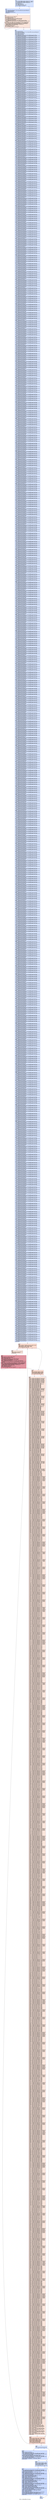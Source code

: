 digraph "CFG for '_Z6Match6PfS_S_Pi' function" {
	label="CFG for '_Z6Match6PfS_S_Pi' function";

	Node0x4e2c870 [shape=record,color="#3d50c3ff", style=filled, fillcolor="#a7c5fe70",label="{%4:\l  %5 = tail call i32 @llvm.amdgcn.workitem.id.x(), !range !4\l  %6 = tail call i32 @llvm.amdgcn.workitem.id.y(), !range !4\l  %7 = tail call i32 @llvm.amdgcn.workgroup.id.x()\l  %8 = shl i32 %7, 4\l  %9 = icmp ult i32 %6, 16\l  %10 = icmp ult i32 %5, 32\l  %11 = select i1 %9, i1 %10, i1 false\l  br i1 %11, label %12, label %28\l|{<s0>T|<s1>F}}"];
	Node0x4e2c870:s0 -> Node0x4e2c8c0;
	Node0x4e2c870:s1 -> Node0x4e2e990;
	Node0x4e2c8c0 [shape=record,color="#3d50c3ff", style=filled, fillcolor="#8fb1fe70",label="{%12:\l12:                                               \l  %13 = bitcast float addrspace(1)* %0 to %struct.HIP_vector_type addrspace(1)*\l  %14 = add nsw i32 %6, %8\l  %15 = shl nsw i32 %14, 5\l  %16 = mul nuw nsw i32 %6, 33\l  br label %17\l}"];
	Node0x4e2c8c0 -> Node0x4e2e660;
	Node0x4e2e660 [shape=record,color="#3d50c3ff", style=filled, fillcolor="#f4c5ad70",label="{%17:\l17:                                               \l  %18 = phi i32 [ %5, %12 ], [ %26, %17 ]\l  %19 = add nuw nsw i32 %15, %18\l  %20 = sext i32 %19 to i64\l  %21 = getelementptr inbounds %struct.HIP_vector_type,\l... %struct.HIP_vector_type addrspace(1)* %13, i64 %20\l  %22 = add nuw nsw i32 %16, %18\l  %23 = getelementptr inbounds [528 x %struct.HIP_vector_type], [528 x\l... %struct.HIP_vector_type] addrspace(3)* @_ZZ6Match6PfS_S_PiE7buffer1, i32 0,\l... i32 %22\l  %24 = bitcast %struct.HIP_vector_type addrspace(3)* %23 to i8 addrspace(3)*\l  %25 = bitcast %struct.HIP_vector_type addrspace(1)* %21 to i8 addrspace(1)*\l  tail call void @llvm.memcpy.p3i8.p1i8.i64(i8 addrspace(3)* noundef align 16\l... dereferenceable(16) %24, i8 addrspace(1)* noundef align 16\l... dereferenceable(16) %25, i64 16, i1 false)\l  %26 = add nuw nsw i32 %18, 16\l  %27 = icmp ult i32 %18, 16\l  br i1 %27, label %17, label %28, !llvm.loop !5\l|{<s0>T|<s1>F}}"];
	Node0x4e2e660:s0 -> Node0x4e2e660;
	Node0x4e2e660:s1 -> Node0x4e2e990;
	Node0x4e2e990 [shape=record,color="#3d50c3ff", style=filled, fillcolor="#a7c5fe70",label="{%28:\l28:                                               \l  %29 = icmp ult i32 %6, 4\l  %30 = bitcast float addrspace(1)* %1 to %struct.HIP_vector_type addrspace(1)*\l  %31 = shl nuw nsw i32 %6, 5\l  %32 = mul nuw nsw i32 %5, 33\l  %33 = shl nuw nsw i32 %6, 7\l  %34 = shl nuw nsw i32 %6, 2\l  %35 = getelementptr inbounds [528 x %struct.HIP_vector_type], [528 x\l... %struct.HIP_vector_type] addrspace(3)* @_ZZ6Match6PfS_S_PiE7buffer1, i32 0,\l... i32 %32, i32 0, i32 0, i32 0, i32 0\l  %36 = getelementptr inbounds [528 x %struct.HIP_vector_type], [528 x\l... %struct.HIP_vector_type] addrspace(3)* @_ZZ6Match6PfS_S_PiE7buffer1, i32 0,\l... i32 %32, i32 0, i32 0, i32 0, i32 1\l  %37 = getelementptr inbounds [528 x %struct.HIP_vector_type], [528 x\l... %struct.HIP_vector_type] addrspace(3)* @_ZZ6Match6PfS_S_PiE7buffer1, i32 0,\l... i32 %32, i32 0, i32 0, i32 0, i32 2\l  %38 = getelementptr inbounds [528 x %struct.HIP_vector_type], [528 x\l... %struct.HIP_vector_type] addrspace(3)* @_ZZ6Match6PfS_S_PiE7buffer1, i32 0,\l... i32 %32, i32 0, i32 0, i32 0, i32 3\l  %39 = getelementptr inbounds [512 x %struct.HIP_vector_type], [512 x\l... %struct.HIP_vector_type] addrspace(3)* @_ZZ6Match6PfS_S_PiE7buffer2, i32 0,\l... i32 %33, i32 0, i32 0, i32 0, i32 0\l  %40 = getelementptr inbounds [512 x %struct.HIP_vector_type], [512 x\l... %struct.HIP_vector_type] addrspace(3)* @_ZZ6Match6PfS_S_PiE7buffer2, i32 0,\l... i32 %33, i32 0, i32 0, i32 0, i32 1\l  %41 = getelementptr inbounds [512 x %struct.HIP_vector_type], [512 x\l... %struct.HIP_vector_type] addrspace(3)* @_ZZ6Match6PfS_S_PiE7buffer2, i32 0,\l... i32 %33, i32 0, i32 0, i32 0, i32 2\l  %42 = getelementptr inbounds [512 x %struct.HIP_vector_type], [512 x\l... %struct.HIP_vector_type] addrspace(3)* @_ZZ6Match6PfS_S_PiE7buffer2, i32 0,\l... i32 %33, i32 0, i32 0, i32 0, i32 3\l  %43 = add nuw nsw i32 %33, 32\l  %44 = getelementptr inbounds [512 x %struct.HIP_vector_type], [512 x\l... %struct.HIP_vector_type] addrspace(3)* @_ZZ6Match6PfS_S_PiE7buffer2, i32 0,\l... i32 %43, i32 0, i32 0, i32 0, i32 0\l  %45 = getelementptr inbounds [512 x %struct.HIP_vector_type], [512 x\l... %struct.HIP_vector_type] addrspace(3)* @_ZZ6Match6PfS_S_PiE7buffer2, i32 0,\l... i32 %43, i32 0, i32 0, i32 0, i32 1\l  %46 = getelementptr inbounds [512 x %struct.HIP_vector_type], [512 x\l... %struct.HIP_vector_type] addrspace(3)* @_ZZ6Match6PfS_S_PiE7buffer2, i32 0,\l... i32 %43, i32 0, i32 0, i32 0, i32 2\l  %47 = getelementptr inbounds [512 x %struct.HIP_vector_type], [512 x\l... %struct.HIP_vector_type] addrspace(3)* @_ZZ6Match6PfS_S_PiE7buffer2, i32 0,\l... i32 %43, i32 0, i32 0, i32 0, i32 3\l  %48 = add nuw nsw i32 %33, 64\l  %49 = getelementptr inbounds [512 x %struct.HIP_vector_type], [512 x\l... %struct.HIP_vector_type] addrspace(3)* @_ZZ6Match6PfS_S_PiE7buffer2, i32 0,\l... i32 %48, i32 0, i32 0, i32 0, i32 0\l  %50 = getelementptr inbounds [512 x %struct.HIP_vector_type], [512 x\l... %struct.HIP_vector_type] addrspace(3)* @_ZZ6Match6PfS_S_PiE7buffer2, i32 0,\l... i32 %48, i32 0, i32 0, i32 0, i32 1\l  %51 = getelementptr inbounds [512 x %struct.HIP_vector_type], [512 x\l... %struct.HIP_vector_type] addrspace(3)* @_ZZ6Match6PfS_S_PiE7buffer2, i32 0,\l... i32 %48, i32 0, i32 0, i32 0, i32 2\l  %52 = getelementptr inbounds [512 x %struct.HIP_vector_type], [512 x\l... %struct.HIP_vector_type] addrspace(3)* @_ZZ6Match6PfS_S_PiE7buffer2, i32 0,\l... i32 %48, i32 0, i32 0, i32 0, i32 3\l  %53 = add nuw nsw i32 %33, 96\l  %54 = getelementptr inbounds [512 x %struct.HIP_vector_type], [512 x\l... %struct.HIP_vector_type] addrspace(3)* @_ZZ6Match6PfS_S_PiE7buffer2, i32 0,\l... i32 %53, i32 0, i32 0, i32 0, i32 0\l  %55 = getelementptr inbounds [512 x %struct.HIP_vector_type], [512 x\l... %struct.HIP_vector_type] addrspace(3)* @_ZZ6Match6PfS_S_PiE7buffer2, i32 0,\l... i32 %53, i32 0, i32 0, i32 0, i32 1\l  %56 = getelementptr inbounds [512 x %struct.HIP_vector_type], [512 x\l... %struct.HIP_vector_type] addrspace(3)* @_ZZ6Match6PfS_S_PiE7buffer2, i32 0,\l... i32 %53, i32 0, i32 0, i32 0, i32 2\l  %57 = getelementptr inbounds [512 x %struct.HIP_vector_type], [512 x\l... %struct.HIP_vector_type] addrspace(3)* @_ZZ6Match6PfS_S_PiE7buffer2, i32 0,\l... i32 %53, i32 0, i32 0, i32 0, i32 3\l  %58 = add nuw nsw i32 %32, 1\l  %59 = getelementptr inbounds [528 x %struct.HIP_vector_type], [528 x\l... %struct.HIP_vector_type] addrspace(3)* @_ZZ6Match6PfS_S_PiE7buffer1, i32 0,\l... i32 %58, i32 0, i32 0, i32 0, i32 0\l  %60 = getelementptr inbounds [528 x %struct.HIP_vector_type], [528 x\l... %struct.HIP_vector_type] addrspace(3)* @_ZZ6Match6PfS_S_PiE7buffer1, i32 0,\l... i32 %58, i32 0, i32 0, i32 0, i32 1\l  %61 = getelementptr inbounds [528 x %struct.HIP_vector_type], [528 x\l... %struct.HIP_vector_type] addrspace(3)* @_ZZ6Match6PfS_S_PiE7buffer1, i32 0,\l... i32 %58, i32 0, i32 0, i32 0, i32 2\l  %62 = getelementptr inbounds [528 x %struct.HIP_vector_type], [528 x\l... %struct.HIP_vector_type] addrspace(3)* @_ZZ6Match6PfS_S_PiE7buffer1, i32 0,\l... i32 %58, i32 0, i32 0, i32 0, i32 3\l  %63 = add nuw nsw i32 %33, 1\l  %64 = getelementptr inbounds [512 x %struct.HIP_vector_type], [512 x\l... %struct.HIP_vector_type] addrspace(3)* @_ZZ6Match6PfS_S_PiE7buffer2, i32 0,\l... i32 %63, i32 0, i32 0, i32 0, i32 0\l  %65 = getelementptr inbounds [512 x %struct.HIP_vector_type], [512 x\l... %struct.HIP_vector_type] addrspace(3)* @_ZZ6Match6PfS_S_PiE7buffer2, i32 0,\l... i32 %63, i32 0, i32 0, i32 0, i32 1\l  %66 = getelementptr inbounds [512 x %struct.HIP_vector_type], [512 x\l... %struct.HIP_vector_type] addrspace(3)* @_ZZ6Match6PfS_S_PiE7buffer2, i32 0,\l... i32 %63, i32 0, i32 0, i32 0, i32 2\l  %67 = getelementptr inbounds [512 x %struct.HIP_vector_type], [512 x\l... %struct.HIP_vector_type] addrspace(3)* @_ZZ6Match6PfS_S_PiE7buffer2, i32 0,\l... i32 %63, i32 0, i32 0, i32 0, i32 3\l  %68 = add nuw nsw i32 %33, 33\l  %69 = getelementptr inbounds [512 x %struct.HIP_vector_type], [512 x\l... %struct.HIP_vector_type] addrspace(3)* @_ZZ6Match6PfS_S_PiE7buffer2, i32 0,\l... i32 %68, i32 0, i32 0, i32 0, i32 0\l  %70 = getelementptr inbounds [512 x %struct.HIP_vector_type], [512 x\l... %struct.HIP_vector_type] addrspace(3)* @_ZZ6Match6PfS_S_PiE7buffer2, i32 0,\l... i32 %68, i32 0, i32 0, i32 0, i32 1\l  %71 = getelementptr inbounds [512 x %struct.HIP_vector_type], [512 x\l... %struct.HIP_vector_type] addrspace(3)* @_ZZ6Match6PfS_S_PiE7buffer2, i32 0,\l... i32 %68, i32 0, i32 0, i32 0, i32 2\l  %72 = getelementptr inbounds [512 x %struct.HIP_vector_type], [512 x\l... %struct.HIP_vector_type] addrspace(3)* @_ZZ6Match6PfS_S_PiE7buffer2, i32 0,\l... i32 %68, i32 0, i32 0, i32 0, i32 3\l  %73 = add nuw nsw i32 %33, 65\l  %74 = getelementptr inbounds [512 x %struct.HIP_vector_type], [512 x\l... %struct.HIP_vector_type] addrspace(3)* @_ZZ6Match6PfS_S_PiE7buffer2, i32 0,\l... i32 %73, i32 0, i32 0, i32 0, i32 0\l  %75 = getelementptr inbounds [512 x %struct.HIP_vector_type], [512 x\l... %struct.HIP_vector_type] addrspace(3)* @_ZZ6Match6PfS_S_PiE7buffer2, i32 0,\l... i32 %73, i32 0, i32 0, i32 0, i32 1\l  %76 = getelementptr inbounds [512 x %struct.HIP_vector_type], [512 x\l... %struct.HIP_vector_type] addrspace(3)* @_ZZ6Match6PfS_S_PiE7buffer2, i32 0,\l... i32 %73, i32 0, i32 0, i32 0, i32 2\l  %77 = getelementptr inbounds [512 x %struct.HIP_vector_type], [512 x\l... %struct.HIP_vector_type] addrspace(3)* @_ZZ6Match6PfS_S_PiE7buffer2, i32 0,\l... i32 %73, i32 0, i32 0, i32 0, i32 3\l  %78 = add nuw nsw i32 %33, 97\l  %79 = getelementptr inbounds [512 x %struct.HIP_vector_type], [512 x\l... %struct.HIP_vector_type] addrspace(3)* @_ZZ6Match6PfS_S_PiE7buffer2, i32 0,\l... i32 %78, i32 0, i32 0, i32 0, i32 0\l  %80 = getelementptr inbounds [512 x %struct.HIP_vector_type], [512 x\l... %struct.HIP_vector_type] addrspace(3)* @_ZZ6Match6PfS_S_PiE7buffer2, i32 0,\l... i32 %78, i32 0, i32 0, i32 0, i32 1\l  %81 = getelementptr inbounds [512 x %struct.HIP_vector_type], [512 x\l... %struct.HIP_vector_type] addrspace(3)* @_ZZ6Match6PfS_S_PiE7buffer2, i32 0,\l... i32 %78, i32 0, i32 0, i32 0, i32 2\l  %82 = getelementptr inbounds [512 x %struct.HIP_vector_type], [512 x\l... %struct.HIP_vector_type] addrspace(3)* @_ZZ6Match6PfS_S_PiE7buffer2, i32 0,\l... i32 %78, i32 0, i32 0, i32 0, i32 3\l  %83 = add nuw nsw i32 %32, 2\l  %84 = getelementptr inbounds [528 x %struct.HIP_vector_type], [528 x\l... %struct.HIP_vector_type] addrspace(3)* @_ZZ6Match6PfS_S_PiE7buffer1, i32 0,\l... i32 %83, i32 0, i32 0, i32 0, i32 0\l  %85 = getelementptr inbounds [528 x %struct.HIP_vector_type], [528 x\l... %struct.HIP_vector_type] addrspace(3)* @_ZZ6Match6PfS_S_PiE7buffer1, i32 0,\l... i32 %83, i32 0, i32 0, i32 0, i32 1\l  %86 = getelementptr inbounds [528 x %struct.HIP_vector_type], [528 x\l... %struct.HIP_vector_type] addrspace(3)* @_ZZ6Match6PfS_S_PiE7buffer1, i32 0,\l... i32 %83, i32 0, i32 0, i32 0, i32 2\l  %87 = getelementptr inbounds [528 x %struct.HIP_vector_type], [528 x\l... %struct.HIP_vector_type] addrspace(3)* @_ZZ6Match6PfS_S_PiE7buffer1, i32 0,\l... i32 %83, i32 0, i32 0, i32 0, i32 3\l  %88 = add nuw nsw i32 %33, 2\l  %89 = getelementptr inbounds [512 x %struct.HIP_vector_type], [512 x\l... %struct.HIP_vector_type] addrspace(3)* @_ZZ6Match6PfS_S_PiE7buffer2, i32 0,\l... i32 %88, i32 0, i32 0, i32 0, i32 0\l  %90 = getelementptr inbounds [512 x %struct.HIP_vector_type], [512 x\l... %struct.HIP_vector_type] addrspace(3)* @_ZZ6Match6PfS_S_PiE7buffer2, i32 0,\l... i32 %88, i32 0, i32 0, i32 0, i32 1\l  %91 = getelementptr inbounds [512 x %struct.HIP_vector_type], [512 x\l... %struct.HIP_vector_type] addrspace(3)* @_ZZ6Match6PfS_S_PiE7buffer2, i32 0,\l... i32 %88, i32 0, i32 0, i32 0, i32 2\l  %92 = getelementptr inbounds [512 x %struct.HIP_vector_type], [512 x\l... %struct.HIP_vector_type] addrspace(3)* @_ZZ6Match6PfS_S_PiE7buffer2, i32 0,\l... i32 %88, i32 0, i32 0, i32 0, i32 3\l  %93 = add nuw nsw i32 %33, 34\l  %94 = getelementptr inbounds [512 x %struct.HIP_vector_type], [512 x\l... %struct.HIP_vector_type] addrspace(3)* @_ZZ6Match6PfS_S_PiE7buffer2, i32 0,\l... i32 %93, i32 0, i32 0, i32 0, i32 0\l  %95 = getelementptr inbounds [512 x %struct.HIP_vector_type], [512 x\l... %struct.HIP_vector_type] addrspace(3)* @_ZZ6Match6PfS_S_PiE7buffer2, i32 0,\l... i32 %93, i32 0, i32 0, i32 0, i32 1\l  %96 = getelementptr inbounds [512 x %struct.HIP_vector_type], [512 x\l... %struct.HIP_vector_type] addrspace(3)* @_ZZ6Match6PfS_S_PiE7buffer2, i32 0,\l... i32 %93, i32 0, i32 0, i32 0, i32 2\l  %97 = getelementptr inbounds [512 x %struct.HIP_vector_type], [512 x\l... %struct.HIP_vector_type] addrspace(3)* @_ZZ6Match6PfS_S_PiE7buffer2, i32 0,\l... i32 %93, i32 0, i32 0, i32 0, i32 3\l  %98 = add nuw nsw i32 %33, 66\l  %99 = getelementptr inbounds [512 x %struct.HIP_vector_type], [512 x\l... %struct.HIP_vector_type] addrspace(3)* @_ZZ6Match6PfS_S_PiE7buffer2, i32 0,\l... i32 %98, i32 0, i32 0, i32 0, i32 0\l  %100 = getelementptr inbounds [512 x %struct.HIP_vector_type], [512 x\l... %struct.HIP_vector_type] addrspace(3)* @_ZZ6Match6PfS_S_PiE7buffer2, i32 0,\l... i32 %98, i32 0, i32 0, i32 0, i32 1\l  %101 = getelementptr inbounds [512 x %struct.HIP_vector_type], [512 x\l... %struct.HIP_vector_type] addrspace(3)* @_ZZ6Match6PfS_S_PiE7buffer2, i32 0,\l... i32 %98, i32 0, i32 0, i32 0, i32 2\l  %102 = getelementptr inbounds [512 x %struct.HIP_vector_type], [512 x\l... %struct.HIP_vector_type] addrspace(3)* @_ZZ6Match6PfS_S_PiE7buffer2, i32 0,\l... i32 %98, i32 0, i32 0, i32 0, i32 3\l  %103 = add nuw nsw i32 %33, 98\l  %104 = getelementptr inbounds [512 x %struct.HIP_vector_type], [512 x\l... %struct.HIP_vector_type] addrspace(3)* @_ZZ6Match6PfS_S_PiE7buffer2, i32 0,\l... i32 %103, i32 0, i32 0, i32 0, i32 0\l  %105 = getelementptr inbounds [512 x %struct.HIP_vector_type], [512 x\l... %struct.HIP_vector_type] addrspace(3)* @_ZZ6Match6PfS_S_PiE7buffer2, i32 0,\l... i32 %103, i32 0, i32 0, i32 0, i32 1\l  %106 = getelementptr inbounds [512 x %struct.HIP_vector_type], [512 x\l... %struct.HIP_vector_type] addrspace(3)* @_ZZ6Match6PfS_S_PiE7buffer2, i32 0,\l... i32 %103, i32 0, i32 0, i32 0, i32 2\l  %107 = getelementptr inbounds [512 x %struct.HIP_vector_type], [512 x\l... %struct.HIP_vector_type] addrspace(3)* @_ZZ6Match6PfS_S_PiE7buffer2, i32 0,\l... i32 %103, i32 0, i32 0, i32 0, i32 3\l  %108 = add nuw nsw i32 %32, 3\l  %109 = getelementptr inbounds [528 x %struct.HIP_vector_type], [528 x\l... %struct.HIP_vector_type] addrspace(3)* @_ZZ6Match6PfS_S_PiE7buffer1, i32 0,\l... i32 %108, i32 0, i32 0, i32 0, i32 0\l  %110 = getelementptr inbounds [528 x %struct.HIP_vector_type], [528 x\l... %struct.HIP_vector_type] addrspace(3)* @_ZZ6Match6PfS_S_PiE7buffer1, i32 0,\l... i32 %108, i32 0, i32 0, i32 0, i32 1\l  %111 = getelementptr inbounds [528 x %struct.HIP_vector_type], [528 x\l... %struct.HIP_vector_type] addrspace(3)* @_ZZ6Match6PfS_S_PiE7buffer1, i32 0,\l... i32 %108, i32 0, i32 0, i32 0, i32 2\l  %112 = getelementptr inbounds [528 x %struct.HIP_vector_type], [528 x\l... %struct.HIP_vector_type] addrspace(3)* @_ZZ6Match6PfS_S_PiE7buffer1, i32 0,\l... i32 %108, i32 0, i32 0, i32 0, i32 3\l  %113 = add nuw nsw i32 %33, 3\l  %114 = getelementptr inbounds [512 x %struct.HIP_vector_type], [512 x\l... %struct.HIP_vector_type] addrspace(3)* @_ZZ6Match6PfS_S_PiE7buffer2, i32 0,\l... i32 %113, i32 0, i32 0, i32 0, i32 0\l  %115 = getelementptr inbounds [512 x %struct.HIP_vector_type], [512 x\l... %struct.HIP_vector_type] addrspace(3)* @_ZZ6Match6PfS_S_PiE7buffer2, i32 0,\l... i32 %113, i32 0, i32 0, i32 0, i32 1\l  %116 = getelementptr inbounds [512 x %struct.HIP_vector_type], [512 x\l... %struct.HIP_vector_type] addrspace(3)* @_ZZ6Match6PfS_S_PiE7buffer2, i32 0,\l... i32 %113, i32 0, i32 0, i32 0, i32 2\l  %117 = getelementptr inbounds [512 x %struct.HIP_vector_type], [512 x\l... %struct.HIP_vector_type] addrspace(3)* @_ZZ6Match6PfS_S_PiE7buffer2, i32 0,\l... i32 %113, i32 0, i32 0, i32 0, i32 3\l  %118 = add nuw nsw i32 %33, 35\l  %119 = getelementptr inbounds [512 x %struct.HIP_vector_type], [512 x\l... %struct.HIP_vector_type] addrspace(3)* @_ZZ6Match6PfS_S_PiE7buffer2, i32 0,\l... i32 %118, i32 0, i32 0, i32 0, i32 0\l  %120 = getelementptr inbounds [512 x %struct.HIP_vector_type], [512 x\l... %struct.HIP_vector_type] addrspace(3)* @_ZZ6Match6PfS_S_PiE7buffer2, i32 0,\l... i32 %118, i32 0, i32 0, i32 0, i32 1\l  %121 = getelementptr inbounds [512 x %struct.HIP_vector_type], [512 x\l... %struct.HIP_vector_type] addrspace(3)* @_ZZ6Match6PfS_S_PiE7buffer2, i32 0,\l... i32 %118, i32 0, i32 0, i32 0, i32 2\l  %122 = getelementptr inbounds [512 x %struct.HIP_vector_type], [512 x\l... %struct.HIP_vector_type] addrspace(3)* @_ZZ6Match6PfS_S_PiE7buffer2, i32 0,\l... i32 %118, i32 0, i32 0, i32 0, i32 3\l  %123 = add nuw nsw i32 %33, 67\l  %124 = getelementptr inbounds [512 x %struct.HIP_vector_type], [512 x\l... %struct.HIP_vector_type] addrspace(3)* @_ZZ6Match6PfS_S_PiE7buffer2, i32 0,\l... i32 %123, i32 0, i32 0, i32 0, i32 0\l  %125 = getelementptr inbounds [512 x %struct.HIP_vector_type], [512 x\l... %struct.HIP_vector_type] addrspace(3)* @_ZZ6Match6PfS_S_PiE7buffer2, i32 0,\l... i32 %123, i32 0, i32 0, i32 0, i32 1\l  %126 = getelementptr inbounds [512 x %struct.HIP_vector_type], [512 x\l... %struct.HIP_vector_type] addrspace(3)* @_ZZ6Match6PfS_S_PiE7buffer2, i32 0,\l... i32 %123, i32 0, i32 0, i32 0, i32 2\l  %127 = getelementptr inbounds [512 x %struct.HIP_vector_type], [512 x\l... %struct.HIP_vector_type] addrspace(3)* @_ZZ6Match6PfS_S_PiE7buffer2, i32 0,\l... i32 %123, i32 0, i32 0, i32 0, i32 3\l  %128 = add nuw nsw i32 %33, 99\l  %129 = getelementptr inbounds [512 x %struct.HIP_vector_type], [512 x\l... %struct.HIP_vector_type] addrspace(3)* @_ZZ6Match6PfS_S_PiE7buffer2, i32 0,\l... i32 %128, i32 0, i32 0, i32 0, i32 0\l  %130 = getelementptr inbounds [512 x %struct.HIP_vector_type], [512 x\l... %struct.HIP_vector_type] addrspace(3)* @_ZZ6Match6PfS_S_PiE7buffer2, i32 0,\l... i32 %128, i32 0, i32 0, i32 0, i32 1\l  %131 = getelementptr inbounds [512 x %struct.HIP_vector_type], [512 x\l... %struct.HIP_vector_type] addrspace(3)* @_ZZ6Match6PfS_S_PiE7buffer2, i32 0,\l... i32 %128, i32 0, i32 0, i32 0, i32 2\l  %132 = getelementptr inbounds [512 x %struct.HIP_vector_type], [512 x\l... %struct.HIP_vector_type] addrspace(3)* @_ZZ6Match6PfS_S_PiE7buffer2, i32 0,\l... i32 %128, i32 0, i32 0, i32 0, i32 3\l  %133 = add nuw nsw i32 %32, 4\l  %134 = getelementptr inbounds [528 x %struct.HIP_vector_type], [528 x\l... %struct.HIP_vector_type] addrspace(3)* @_ZZ6Match6PfS_S_PiE7buffer1, i32 0,\l... i32 %133, i32 0, i32 0, i32 0, i32 0\l  %135 = getelementptr inbounds [528 x %struct.HIP_vector_type], [528 x\l... %struct.HIP_vector_type] addrspace(3)* @_ZZ6Match6PfS_S_PiE7buffer1, i32 0,\l... i32 %133, i32 0, i32 0, i32 0, i32 1\l  %136 = getelementptr inbounds [528 x %struct.HIP_vector_type], [528 x\l... %struct.HIP_vector_type] addrspace(3)* @_ZZ6Match6PfS_S_PiE7buffer1, i32 0,\l... i32 %133, i32 0, i32 0, i32 0, i32 2\l  %137 = getelementptr inbounds [528 x %struct.HIP_vector_type], [528 x\l... %struct.HIP_vector_type] addrspace(3)* @_ZZ6Match6PfS_S_PiE7buffer1, i32 0,\l... i32 %133, i32 0, i32 0, i32 0, i32 3\l  %138 = add nuw nsw i32 %33, 4\l  %139 = getelementptr inbounds [512 x %struct.HIP_vector_type], [512 x\l... %struct.HIP_vector_type] addrspace(3)* @_ZZ6Match6PfS_S_PiE7buffer2, i32 0,\l... i32 %138, i32 0, i32 0, i32 0, i32 0\l  %140 = getelementptr inbounds [512 x %struct.HIP_vector_type], [512 x\l... %struct.HIP_vector_type] addrspace(3)* @_ZZ6Match6PfS_S_PiE7buffer2, i32 0,\l... i32 %138, i32 0, i32 0, i32 0, i32 1\l  %141 = getelementptr inbounds [512 x %struct.HIP_vector_type], [512 x\l... %struct.HIP_vector_type] addrspace(3)* @_ZZ6Match6PfS_S_PiE7buffer2, i32 0,\l... i32 %138, i32 0, i32 0, i32 0, i32 2\l  %142 = getelementptr inbounds [512 x %struct.HIP_vector_type], [512 x\l... %struct.HIP_vector_type] addrspace(3)* @_ZZ6Match6PfS_S_PiE7buffer2, i32 0,\l... i32 %138, i32 0, i32 0, i32 0, i32 3\l  %143 = add nuw nsw i32 %33, 36\l  %144 = getelementptr inbounds [512 x %struct.HIP_vector_type], [512 x\l... %struct.HIP_vector_type] addrspace(3)* @_ZZ6Match6PfS_S_PiE7buffer2, i32 0,\l... i32 %143, i32 0, i32 0, i32 0, i32 0\l  %145 = getelementptr inbounds [512 x %struct.HIP_vector_type], [512 x\l... %struct.HIP_vector_type] addrspace(3)* @_ZZ6Match6PfS_S_PiE7buffer2, i32 0,\l... i32 %143, i32 0, i32 0, i32 0, i32 1\l  %146 = getelementptr inbounds [512 x %struct.HIP_vector_type], [512 x\l... %struct.HIP_vector_type] addrspace(3)* @_ZZ6Match6PfS_S_PiE7buffer2, i32 0,\l... i32 %143, i32 0, i32 0, i32 0, i32 2\l  %147 = getelementptr inbounds [512 x %struct.HIP_vector_type], [512 x\l... %struct.HIP_vector_type] addrspace(3)* @_ZZ6Match6PfS_S_PiE7buffer2, i32 0,\l... i32 %143, i32 0, i32 0, i32 0, i32 3\l  %148 = add nuw nsw i32 %33, 68\l  %149 = getelementptr inbounds [512 x %struct.HIP_vector_type], [512 x\l... %struct.HIP_vector_type] addrspace(3)* @_ZZ6Match6PfS_S_PiE7buffer2, i32 0,\l... i32 %148, i32 0, i32 0, i32 0, i32 0\l  %150 = getelementptr inbounds [512 x %struct.HIP_vector_type], [512 x\l... %struct.HIP_vector_type] addrspace(3)* @_ZZ6Match6PfS_S_PiE7buffer2, i32 0,\l... i32 %148, i32 0, i32 0, i32 0, i32 1\l  %151 = getelementptr inbounds [512 x %struct.HIP_vector_type], [512 x\l... %struct.HIP_vector_type] addrspace(3)* @_ZZ6Match6PfS_S_PiE7buffer2, i32 0,\l... i32 %148, i32 0, i32 0, i32 0, i32 2\l  %152 = getelementptr inbounds [512 x %struct.HIP_vector_type], [512 x\l... %struct.HIP_vector_type] addrspace(3)* @_ZZ6Match6PfS_S_PiE7buffer2, i32 0,\l... i32 %148, i32 0, i32 0, i32 0, i32 3\l  %153 = add nuw nsw i32 %33, 100\l  %154 = getelementptr inbounds [512 x %struct.HIP_vector_type], [512 x\l... %struct.HIP_vector_type] addrspace(3)* @_ZZ6Match6PfS_S_PiE7buffer2, i32 0,\l... i32 %153, i32 0, i32 0, i32 0, i32 0\l  %155 = getelementptr inbounds [512 x %struct.HIP_vector_type], [512 x\l... %struct.HIP_vector_type] addrspace(3)* @_ZZ6Match6PfS_S_PiE7buffer2, i32 0,\l... i32 %153, i32 0, i32 0, i32 0, i32 1\l  %156 = getelementptr inbounds [512 x %struct.HIP_vector_type], [512 x\l... %struct.HIP_vector_type] addrspace(3)* @_ZZ6Match6PfS_S_PiE7buffer2, i32 0,\l... i32 %153, i32 0, i32 0, i32 0, i32 2\l  %157 = getelementptr inbounds [512 x %struct.HIP_vector_type], [512 x\l... %struct.HIP_vector_type] addrspace(3)* @_ZZ6Match6PfS_S_PiE7buffer2, i32 0,\l... i32 %153, i32 0, i32 0, i32 0, i32 3\l  %158 = add nuw nsw i32 %32, 5\l  %159 = getelementptr inbounds [528 x %struct.HIP_vector_type], [528 x\l... %struct.HIP_vector_type] addrspace(3)* @_ZZ6Match6PfS_S_PiE7buffer1, i32 0,\l... i32 %158, i32 0, i32 0, i32 0, i32 0\l  %160 = getelementptr inbounds [528 x %struct.HIP_vector_type], [528 x\l... %struct.HIP_vector_type] addrspace(3)* @_ZZ6Match6PfS_S_PiE7buffer1, i32 0,\l... i32 %158, i32 0, i32 0, i32 0, i32 1\l  %161 = getelementptr inbounds [528 x %struct.HIP_vector_type], [528 x\l... %struct.HIP_vector_type] addrspace(3)* @_ZZ6Match6PfS_S_PiE7buffer1, i32 0,\l... i32 %158, i32 0, i32 0, i32 0, i32 2\l  %162 = getelementptr inbounds [528 x %struct.HIP_vector_type], [528 x\l... %struct.HIP_vector_type] addrspace(3)* @_ZZ6Match6PfS_S_PiE7buffer1, i32 0,\l... i32 %158, i32 0, i32 0, i32 0, i32 3\l  %163 = add nuw nsw i32 %33, 5\l  %164 = getelementptr inbounds [512 x %struct.HIP_vector_type], [512 x\l... %struct.HIP_vector_type] addrspace(3)* @_ZZ6Match6PfS_S_PiE7buffer2, i32 0,\l... i32 %163, i32 0, i32 0, i32 0, i32 0\l  %165 = getelementptr inbounds [512 x %struct.HIP_vector_type], [512 x\l... %struct.HIP_vector_type] addrspace(3)* @_ZZ6Match6PfS_S_PiE7buffer2, i32 0,\l... i32 %163, i32 0, i32 0, i32 0, i32 1\l  %166 = getelementptr inbounds [512 x %struct.HIP_vector_type], [512 x\l... %struct.HIP_vector_type] addrspace(3)* @_ZZ6Match6PfS_S_PiE7buffer2, i32 0,\l... i32 %163, i32 0, i32 0, i32 0, i32 2\l  %167 = getelementptr inbounds [512 x %struct.HIP_vector_type], [512 x\l... %struct.HIP_vector_type] addrspace(3)* @_ZZ6Match6PfS_S_PiE7buffer2, i32 0,\l... i32 %163, i32 0, i32 0, i32 0, i32 3\l  %168 = add nuw nsw i32 %33, 37\l  %169 = getelementptr inbounds [512 x %struct.HIP_vector_type], [512 x\l... %struct.HIP_vector_type] addrspace(3)* @_ZZ6Match6PfS_S_PiE7buffer2, i32 0,\l... i32 %168, i32 0, i32 0, i32 0, i32 0\l  %170 = getelementptr inbounds [512 x %struct.HIP_vector_type], [512 x\l... %struct.HIP_vector_type] addrspace(3)* @_ZZ6Match6PfS_S_PiE7buffer2, i32 0,\l... i32 %168, i32 0, i32 0, i32 0, i32 1\l  %171 = getelementptr inbounds [512 x %struct.HIP_vector_type], [512 x\l... %struct.HIP_vector_type] addrspace(3)* @_ZZ6Match6PfS_S_PiE7buffer2, i32 0,\l... i32 %168, i32 0, i32 0, i32 0, i32 2\l  %172 = getelementptr inbounds [512 x %struct.HIP_vector_type], [512 x\l... %struct.HIP_vector_type] addrspace(3)* @_ZZ6Match6PfS_S_PiE7buffer2, i32 0,\l... i32 %168, i32 0, i32 0, i32 0, i32 3\l  %173 = add nuw nsw i32 %33, 69\l  %174 = getelementptr inbounds [512 x %struct.HIP_vector_type], [512 x\l... %struct.HIP_vector_type] addrspace(3)* @_ZZ6Match6PfS_S_PiE7buffer2, i32 0,\l... i32 %173, i32 0, i32 0, i32 0, i32 0\l  %175 = getelementptr inbounds [512 x %struct.HIP_vector_type], [512 x\l... %struct.HIP_vector_type] addrspace(3)* @_ZZ6Match6PfS_S_PiE7buffer2, i32 0,\l... i32 %173, i32 0, i32 0, i32 0, i32 1\l  %176 = getelementptr inbounds [512 x %struct.HIP_vector_type], [512 x\l... %struct.HIP_vector_type] addrspace(3)* @_ZZ6Match6PfS_S_PiE7buffer2, i32 0,\l... i32 %173, i32 0, i32 0, i32 0, i32 2\l  %177 = getelementptr inbounds [512 x %struct.HIP_vector_type], [512 x\l... %struct.HIP_vector_type] addrspace(3)* @_ZZ6Match6PfS_S_PiE7buffer2, i32 0,\l... i32 %173, i32 0, i32 0, i32 0, i32 3\l  %178 = add nuw nsw i32 %33, 101\l  %179 = getelementptr inbounds [512 x %struct.HIP_vector_type], [512 x\l... %struct.HIP_vector_type] addrspace(3)* @_ZZ6Match6PfS_S_PiE7buffer2, i32 0,\l... i32 %178, i32 0, i32 0, i32 0, i32 0\l  %180 = getelementptr inbounds [512 x %struct.HIP_vector_type], [512 x\l... %struct.HIP_vector_type] addrspace(3)* @_ZZ6Match6PfS_S_PiE7buffer2, i32 0,\l... i32 %178, i32 0, i32 0, i32 0, i32 1\l  %181 = getelementptr inbounds [512 x %struct.HIP_vector_type], [512 x\l... %struct.HIP_vector_type] addrspace(3)* @_ZZ6Match6PfS_S_PiE7buffer2, i32 0,\l... i32 %178, i32 0, i32 0, i32 0, i32 2\l  %182 = getelementptr inbounds [512 x %struct.HIP_vector_type], [512 x\l... %struct.HIP_vector_type] addrspace(3)* @_ZZ6Match6PfS_S_PiE7buffer2, i32 0,\l... i32 %178, i32 0, i32 0, i32 0, i32 3\l  %183 = add nuw nsw i32 %32, 6\l  %184 = getelementptr inbounds [528 x %struct.HIP_vector_type], [528 x\l... %struct.HIP_vector_type] addrspace(3)* @_ZZ6Match6PfS_S_PiE7buffer1, i32 0,\l... i32 %183, i32 0, i32 0, i32 0, i32 0\l  %185 = getelementptr inbounds [528 x %struct.HIP_vector_type], [528 x\l... %struct.HIP_vector_type] addrspace(3)* @_ZZ6Match6PfS_S_PiE7buffer1, i32 0,\l... i32 %183, i32 0, i32 0, i32 0, i32 1\l  %186 = getelementptr inbounds [528 x %struct.HIP_vector_type], [528 x\l... %struct.HIP_vector_type] addrspace(3)* @_ZZ6Match6PfS_S_PiE7buffer1, i32 0,\l... i32 %183, i32 0, i32 0, i32 0, i32 2\l  %187 = getelementptr inbounds [528 x %struct.HIP_vector_type], [528 x\l... %struct.HIP_vector_type] addrspace(3)* @_ZZ6Match6PfS_S_PiE7buffer1, i32 0,\l... i32 %183, i32 0, i32 0, i32 0, i32 3\l  %188 = add nuw nsw i32 %33, 6\l  %189 = getelementptr inbounds [512 x %struct.HIP_vector_type], [512 x\l... %struct.HIP_vector_type] addrspace(3)* @_ZZ6Match6PfS_S_PiE7buffer2, i32 0,\l... i32 %188, i32 0, i32 0, i32 0, i32 0\l  %190 = getelementptr inbounds [512 x %struct.HIP_vector_type], [512 x\l... %struct.HIP_vector_type] addrspace(3)* @_ZZ6Match6PfS_S_PiE7buffer2, i32 0,\l... i32 %188, i32 0, i32 0, i32 0, i32 1\l  %191 = getelementptr inbounds [512 x %struct.HIP_vector_type], [512 x\l... %struct.HIP_vector_type] addrspace(3)* @_ZZ6Match6PfS_S_PiE7buffer2, i32 0,\l... i32 %188, i32 0, i32 0, i32 0, i32 2\l  %192 = getelementptr inbounds [512 x %struct.HIP_vector_type], [512 x\l... %struct.HIP_vector_type] addrspace(3)* @_ZZ6Match6PfS_S_PiE7buffer2, i32 0,\l... i32 %188, i32 0, i32 0, i32 0, i32 3\l  %193 = add nuw nsw i32 %33, 38\l  %194 = getelementptr inbounds [512 x %struct.HIP_vector_type], [512 x\l... %struct.HIP_vector_type] addrspace(3)* @_ZZ6Match6PfS_S_PiE7buffer2, i32 0,\l... i32 %193, i32 0, i32 0, i32 0, i32 0\l  %195 = getelementptr inbounds [512 x %struct.HIP_vector_type], [512 x\l... %struct.HIP_vector_type] addrspace(3)* @_ZZ6Match6PfS_S_PiE7buffer2, i32 0,\l... i32 %193, i32 0, i32 0, i32 0, i32 1\l  %196 = getelementptr inbounds [512 x %struct.HIP_vector_type], [512 x\l... %struct.HIP_vector_type] addrspace(3)* @_ZZ6Match6PfS_S_PiE7buffer2, i32 0,\l... i32 %193, i32 0, i32 0, i32 0, i32 2\l  %197 = getelementptr inbounds [512 x %struct.HIP_vector_type], [512 x\l... %struct.HIP_vector_type] addrspace(3)* @_ZZ6Match6PfS_S_PiE7buffer2, i32 0,\l... i32 %193, i32 0, i32 0, i32 0, i32 3\l  %198 = add nuw nsw i32 %33, 70\l  %199 = getelementptr inbounds [512 x %struct.HIP_vector_type], [512 x\l... %struct.HIP_vector_type] addrspace(3)* @_ZZ6Match6PfS_S_PiE7buffer2, i32 0,\l... i32 %198, i32 0, i32 0, i32 0, i32 0\l  %200 = getelementptr inbounds [512 x %struct.HIP_vector_type], [512 x\l... %struct.HIP_vector_type] addrspace(3)* @_ZZ6Match6PfS_S_PiE7buffer2, i32 0,\l... i32 %198, i32 0, i32 0, i32 0, i32 1\l  %201 = getelementptr inbounds [512 x %struct.HIP_vector_type], [512 x\l... %struct.HIP_vector_type] addrspace(3)* @_ZZ6Match6PfS_S_PiE7buffer2, i32 0,\l... i32 %198, i32 0, i32 0, i32 0, i32 2\l  %202 = getelementptr inbounds [512 x %struct.HIP_vector_type], [512 x\l... %struct.HIP_vector_type] addrspace(3)* @_ZZ6Match6PfS_S_PiE7buffer2, i32 0,\l... i32 %198, i32 0, i32 0, i32 0, i32 3\l  %203 = add nuw nsw i32 %33, 102\l  %204 = getelementptr inbounds [512 x %struct.HIP_vector_type], [512 x\l... %struct.HIP_vector_type] addrspace(3)* @_ZZ6Match6PfS_S_PiE7buffer2, i32 0,\l... i32 %203, i32 0, i32 0, i32 0, i32 0\l  %205 = getelementptr inbounds [512 x %struct.HIP_vector_type], [512 x\l... %struct.HIP_vector_type] addrspace(3)* @_ZZ6Match6PfS_S_PiE7buffer2, i32 0,\l... i32 %203, i32 0, i32 0, i32 0, i32 1\l  %206 = getelementptr inbounds [512 x %struct.HIP_vector_type], [512 x\l... %struct.HIP_vector_type] addrspace(3)* @_ZZ6Match6PfS_S_PiE7buffer2, i32 0,\l... i32 %203, i32 0, i32 0, i32 0, i32 2\l  %207 = getelementptr inbounds [512 x %struct.HIP_vector_type], [512 x\l... %struct.HIP_vector_type] addrspace(3)* @_ZZ6Match6PfS_S_PiE7buffer2, i32 0,\l... i32 %203, i32 0, i32 0, i32 0, i32 3\l  %208 = add nuw nsw i32 %32, 7\l  %209 = getelementptr inbounds [528 x %struct.HIP_vector_type], [528 x\l... %struct.HIP_vector_type] addrspace(3)* @_ZZ6Match6PfS_S_PiE7buffer1, i32 0,\l... i32 %208, i32 0, i32 0, i32 0, i32 0\l  %210 = getelementptr inbounds [528 x %struct.HIP_vector_type], [528 x\l... %struct.HIP_vector_type] addrspace(3)* @_ZZ6Match6PfS_S_PiE7buffer1, i32 0,\l... i32 %208, i32 0, i32 0, i32 0, i32 1\l  %211 = getelementptr inbounds [528 x %struct.HIP_vector_type], [528 x\l... %struct.HIP_vector_type] addrspace(3)* @_ZZ6Match6PfS_S_PiE7buffer1, i32 0,\l... i32 %208, i32 0, i32 0, i32 0, i32 2\l  %212 = getelementptr inbounds [528 x %struct.HIP_vector_type], [528 x\l... %struct.HIP_vector_type] addrspace(3)* @_ZZ6Match6PfS_S_PiE7buffer1, i32 0,\l... i32 %208, i32 0, i32 0, i32 0, i32 3\l  %213 = add nuw nsw i32 %33, 7\l  %214 = getelementptr inbounds [512 x %struct.HIP_vector_type], [512 x\l... %struct.HIP_vector_type] addrspace(3)* @_ZZ6Match6PfS_S_PiE7buffer2, i32 0,\l... i32 %213, i32 0, i32 0, i32 0, i32 0\l  %215 = getelementptr inbounds [512 x %struct.HIP_vector_type], [512 x\l... %struct.HIP_vector_type] addrspace(3)* @_ZZ6Match6PfS_S_PiE7buffer2, i32 0,\l... i32 %213, i32 0, i32 0, i32 0, i32 1\l  %216 = getelementptr inbounds [512 x %struct.HIP_vector_type], [512 x\l... %struct.HIP_vector_type] addrspace(3)* @_ZZ6Match6PfS_S_PiE7buffer2, i32 0,\l... i32 %213, i32 0, i32 0, i32 0, i32 2\l  %217 = getelementptr inbounds [512 x %struct.HIP_vector_type], [512 x\l... %struct.HIP_vector_type] addrspace(3)* @_ZZ6Match6PfS_S_PiE7buffer2, i32 0,\l... i32 %213, i32 0, i32 0, i32 0, i32 3\l  %218 = add nuw nsw i32 %33, 39\l  %219 = getelementptr inbounds [512 x %struct.HIP_vector_type], [512 x\l... %struct.HIP_vector_type] addrspace(3)* @_ZZ6Match6PfS_S_PiE7buffer2, i32 0,\l... i32 %218, i32 0, i32 0, i32 0, i32 0\l  %220 = getelementptr inbounds [512 x %struct.HIP_vector_type], [512 x\l... %struct.HIP_vector_type] addrspace(3)* @_ZZ6Match6PfS_S_PiE7buffer2, i32 0,\l... i32 %218, i32 0, i32 0, i32 0, i32 1\l  %221 = getelementptr inbounds [512 x %struct.HIP_vector_type], [512 x\l... %struct.HIP_vector_type] addrspace(3)* @_ZZ6Match6PfS_S_PiE7buffer2, i32 0,\l... i32 %218, i32 0, i32 0, i32 0, i32 2\l  %222 = getelementptr inbounds [512 x %struct.HIP_vector_type], [512 x\l... %struct.HIP_vector_type] addrspace(3)* @_ZZ6Match6PfS_S_PiE7buffer2, i32 0,\l... i32 %218, i32 0, i32 0, i32 0, i32 3\l  %223 = add nuw nsw i32 %33, 71\l  %224 = getelementptr inbounds [512 x %struct.HIP_vector_type], [512 x\l... %struct.HIP_vector_type] addrspace(3)* @_ZZ6Match6PfS_S_PiE7buffer2, i32 0,\l... i32 %223, i32 0, i32 0, i32 0, i32 0\l  %225 = getelementptr inbounds [512 x %struct.HIP_vector_type], [512 x\l... %struct.HIP_vector_type] addrspace(3)* @_ZZ6Match6PfS_S_PiE7buffer2, i32 0,\l... i32 %223, i32 0, i32 0, i32 0, i32 1\l  %226 = getelementptr inbounds [512 x %struct.HIP_vector_type], [512 x\l... %struct.HIP_vector_type] addrspace(3)* @_ZZ6Match6PfS_S_PiE7buffer2, i32 0,\l... i32 %223, i32 0, i32 0, i32 0, i32 2\l  %227 = getelementptr inbounds [512 x %struct.HIP_vector_type], [512 x\l... %struct.HIP_vector_type] addrspace(3)* @_ZZ6Match6PfS_S_PiE7buffer2, i32 0,\l... i32 %223, i32 0, i32 0, i32 0, i32 3\l  %228 = add nuw nsw i32 %33, 103\l  %229 = getelementptr inbounds [512 x %struct.HIP_vector_type], [512 x\l... %struct.HIP_vector_type] addrspace(3)* @_ZZ6Match6PfS_S_PiE7buffer2, i32 0,\l... i32 %228, i32 0, i32 0, i32 0, i32 0\l  %230 = getelementptr inbounds [512 x %struct.HIP_vector_type], [512 x\l... %struct.HIP_vector_type] addrspace(3)* @_ZZ6Match6PfS_S_PiE7buffer2, i32 0,\l... i32 %228, i32 0, i32 0, i32 0, i32 1\l  %231 = getelementptr inbounds [512 x %struct.HIP_vector_type], [512 x\l... %struct.HIP_vector_type] addrspace(3)* @_ZZ6Match6PfS_S_PiE7buffer2, i32 0,\l... i32 %228, i32 0, i32 0, i32 0, i32 2\l  %232 = getelementptr inbounds [512 x %struct.HIP_vector_type], [512 x\l... %struct.HIP_vector_type] addrspace(3)* @_ZZ6Match6PfS_S_PiE7buffer2, i32 0,\l... i32 %228, i32 0, i32 0, i32 0, i32 3\l  %233 = add nuw nsw i32 %32, 8\l  %234 = getelementptr inbounds [528 x %struct.HIP_vector_type], [528 x\l... %struct.HIP_vector_type] addrspace(3)* @_ZZ6Match6PfS_S_PiE7buffer1, i32 0,\l... i32 %233, i32 0, i32 0, i32 0, i32 0\l  %235 = getelementptr inbounds [528 x %struct.HIP_vector_type], [528 x\l... %struct.HIP_vector_type] addrspace(3)* @_ZZ6Match6PfS_S_PiE7buffer1, i32 0,\l... i32 %233, i32 0, i32 0, i32 0, i32 1\l  %236 = getelementptr inbounds [528 x %struct.HIP_vector_type], [528 x\l... %struct.HIP_vector_type] addrspace(3)* @_ZZ6Match6PfS_S_PiE7buffer1, i32 0,\l... i32 %233, i32 0, i32 0, i32 0, i32 2\l  %237 = getelementptr inbounds [528 x %struct.HIP_vector_type], [528 x\l... %struct.HIP_vector_type] addrspace(3)* @_ZZ6Match6PfS_S_PiE7buffer1, i32 0,\l... i32 %233, i32 0, i32 0, i32 0, i32 3\l  %238 = add nuw nsw i32 %33, 8\l  %239 = getelementptr inbounds [512 x %struct.HIP_vector_type], [512 x\l... %struct.HIP_vector_type] addrspace(3)* @_ZZ6Match6PfS_S_PiE7buffer2, i32 0,\l... i32 %238, i32 0, i32 0, i32 0, i32 0\l  %240 = getelementptr inbounds [512 x %struct.HIP_vector_type], [512 x\l... %struct.HIP_vector_type] addrspace(3)* @_ZZ6Match6PfS_S_PiE7buffer2, i32 0,\l... i32 %238, i32 0, i32 0, i32 0, i32 1\l  %241 = getelementptr inbounds [512 x %struct.HIP_vector_type], [512 x\l... %struct.HIP_vector_type] addrspace(3)* @_ZZ6Match6PfS_S_PiE7buffer2, i32 0,\l... i32 %238, i32 0, i32 0, i32 0, i32 2\l  %242 = getelementptr inbounds [512 x %struct.HIP_vector_type], [512 x\l... %struct.HIP_vector_type] addrspace(3)* @_ZZ6Match6PfS_S_PiE7buffer2, i32 0,\l... i32 %238, i32 0, i32 0, i32 0, i32 3\l  %243 = add nuw nsw i32 %33, 40\l  %244 = getelementptr inbounds [512 x %struct.HIP_vector_type], [512 x\l... %struct.HIP_vector_type] addrspace(3)* @_ZZ6Match6PfS_S_PiE7buffer2, i32 0,\l... i32 %243, i32 0, i32 0, i32 0, i32 0\l  %245 = getelementptr inbounds [512 x %struct.HIP_vector_type], [512 x\l... %struct.HIP_vector_type] addrspace(3)* @_ZZ6Match6PfS_S_PiE7buffer2, i32 0,\l... i32 %243, i32 0, i32 0, i32 0, i32 1\l  %246 = getelementptr inbounds [512 x %struct.HIP_vector_type], [512 x\l... %struct.HIP_vector_type] addrspace(3)* @_ZZ6Match6PfS_S_PiE7buffer2, i32 0,\l... i32 %243, i32 0, i32 0, i32 0, i32 2\l  %247 = getelementptr inbounds [512 x %struct.HIP_vector_type], [512 x\l... %struct.HIP_vector_type] addrspace(3)* @_ZZ6Match6PfS_S_PiE7buffer2, i32 0,\l... i32 %243, i32 0, i32 0, i32 0, i32 3\l  %248 = add nuw nsw i32 %33, 72\l  %249 = getelementptr inbounds [512 x %struct.HIP_vector_type], [512 x\l... %struct.HIP_vector_type] addrspace(3)* @_ZZ6Match6PfS_S_PiE7buffer2, i32 0,\l... i32 %248, i32 0, i32 0, i32 0, i32 0\l  %250 = getelementptr inbounds [512 x %struct.HIP_vector_type], [512 x\l... %struct.HIP_vector_type] addrspace(3)* @_ZZ6Match6PfS_S_PiE7buffer2, i32 0,\l... i32 %248, i32 0, i32 0, i32 0, i32 1\l  %251 = getelementptr inbounds [512 x %struct.HIP_vector_type], [512 x\l... %struct.HIP_vector_type] addrspace(3)* @_ZZ6Match6PfS_S_PiE7buffer2, i32 0,\l... i32 %248, i32 0, i32 0, i32 0, i32 2\l  %252 = getelementptr inbounds [512 x %struct.HIP_vector_type], [512 x\l... %struct.HIP_vector_type] addrspace(3)* @_ZZ6Match6PfS_S_PiE7buffer2, i32 0,\l... i32 %248, i32 0, i32 0, i32 0, i32 3\l  %253 = add nuw nsw i32 %33, 104\l  %254 = getelementptr inbounds [512 x %struct.HIP_vector_type], [512 x\l... %struct.HIP_vector_type] addrspace(3)* @_ZZ6Match6PfS_S_PiE7buffer2, i32 0,\l... i32 %253, i32 0, i32 0, i32 0, i32 0\l  %255 = getelementptr inbounds [512 x %struct.HIP_vector_type], [512 x\l... %struct.HIP_vector_type] addrspace(3)* @_ZZ6Match6PfS_S_PiE7buffer2, i32 0,\l... i32 %253, i32 0, i32 0, i32 0, i32 1\l  %256 = getelementptr inbounds [512 x %struct.HIP_vector_type], [512 x\l... %struct.HIP_vector_type] addrspace(3)* @_ZZ6Match6PfS_S_PiE7buffer2, i32 0,\l... i32 %253, i32 0, i32 0, i32 0, i32 2\l  %257 = getelementptr inbounds [512 x %struct.HIP_vector_type], [512 x\l... %struct.HIP_vector_type] addrspace(3)* @_ZZ6Match6PfS_S_PiE7buffer2, i32 0,\l... i32 %253, i32 0, i32 0, i32 0, i32 3\l  %258 = add nuw nsw i32 %32, 9\l  %259 = getelementptr inbounds [528 x %struct.HIP_vector_type], [528 x\l... %struct.HIP_vector_type] addrspace(3)* @_ZZ6Match6PfS_S_PiE7buffer1, i32 0,\l... i32 %258, i32 0, i32 0, i32 0, i32 0\l  %260 = getelementptr inbounds [528 x %struct.HIP_vector_type], [528 x\l... %struct.HIP_vector_type] addrspace(3)* @_ZZ6Match6PfS_S_PiE7buffer1, i32 0,\l... i32 %258, i32 0, i32 0, i32 0, i32 1\l  %261 = getelementptr inbounds [528 x %struct.HIP_vector_type], [528 x\l... %struct.HIP_vector_type] addrspace(3)* @_ZZ6Match6PfS_S_PiE7buffer1, i32 0,\l... i32 %258, i32 0, i32 0, i32 0, i32 2\l  %262 = getelementptr inbounds [528 x %struct.HIP_vector_type], [528 x\l... %struct.HIP_vector_type] addrspace(3)* @_ZZ6Match6PfS_S_PiE7buffer1, i32 0,\l... i32 %258, i32 0, i32 0, i32 0, i32 3\l  %263 = add nuw nsw i32 %33, 9\l  %264 = getelementptr inbounds [512 x %struct.HIP_vector_type], [512 x\l... %struct.HIP_vector_type] addrspace(3)* @_ZZ6Match6PfS_S_PiE7buffer2, i32 0,\l... i32 %263, i32 0, i32 0, i32 0, i32 0\l  %265 = getelementptr inbounds [512 x %struct.HIP_vector_type], [512 x\l... %struct.HIP_vector_type] addrspace(3)* @_ZZ6Match6PfS_S_PiE7buffer2, i32 0,\l... i32 %263, i32 0, i32 0, i32 0, i32 1\l  %266 = getelementptr inbounds [512 x %struct.HIP_vector_type], [512 x\l... %struct.HIP_vector_type] addrspace(3)* @_ZZ6Match6PfS_S_PiE7buffer2, i32 0,\l... i32 %263, i32 0, i32 0, i32 0, i32 2\l  %267 = getelementptr inbounds [512 x %struct.HIP_vector_type], [512 x\l... %struct.HIP_vector_type] addrspace(3)* @_ZZ6Match6PfS_S_PiE7buffer2, i32 0,\l... i32 %263, i32 0, i32 0, i32 0, i32 3\l  %268 = add nuw nsw i32 %33, 41\l  %269 = getelementptr inbounds [512 x %struct.HIP_vector_type], [512 x\l... %struct.HIP_vector_type] addrspace(3)* @_ZZ6Match6PfS_S_PiE7buffer2, i32 0,\l... i32 %268, i32 0, i32 0, i32 0, i32 0\l  %270 = getelementptr inbounds [512 x %struct.HIP_vector_type], [512 x\l... %struct.HIP_vector_type] addrspace(3)* @_ZZ6Match6PfS_S_PiE7buffer2, i32 0,\l... i32 %268, i32 0, i32 0, i32 0, i32 1\l  %271 = getelementptr inbounds [512 x %struct.HIP_vector_type], [512 x\l... %struct.HIP_vector_type] addrspace(3)* @_ZZ6Match6PfS_S_PiE7buffer2, i32 0,\l... i32 %268, i32 0, i32 0, i32 0, i32 2\l  %272 = getelementptr inbounds [512 x %struct.HIP_vector_type], [512 x\l... %struct.HIP_vector_type] addrspace(3)* @_ZZ6Match6PfS_S_PiE7buffer2, i32 0,\l... i32 %268, i32 0, i32 0, i32 0, i32 3\l  %273 = add nuw nsw i32 %33, 73\l  %274 = getelementptr inbounds [512 x %struct.HIP_vector_type], [512 x\l... %struct.HIP_vector_type] addrspace(3)* @_ZZ6Match6PfS_S_PiE7buffer2, i32 0,\l... i32 %273, i32 0, i32 0, i32 0, i32 0\l  %275 = getelementptr inbounds [512 x %struct.HIP_vector_type], [512 x\l... %struct.HIP_vector_type] addrspace(3)* @_ZZ6Match6PfS_S_PiE7buffer2, i32 0,\l... i32 %273, i32 0, i32 0, i32 0, i32 1\l  %276 = getelementptr inbounds [512 x %struct.HIP_vector_type], [512 x\l... %struct.HIP_vector_type] addrspace(3)* @_ZZ6Match6PfS_S_PiE7buffer2, i32 0,\l... i32 %273, i32 0, i32 0, i32 0, i32 2\l  %277 = getelementptr inbounds [512 x %struct.HIP_vector_type], [512 x\l... %struct.HIP_vector_type] addrspace(3)* @_ZZ6Match6PfS_S_PiE7buffer2, i32 0,\l... i32 %273, i32 0, i32 0, i32 0, i32 3\l  %278 = add nuw nsw i32 %33, 105\l  %279 = getelementptr inbounds [512 x %struct.HIP_vector_type], [512 x\l... %struct.HIP_vector_type] addrspace(3)* @_ZZ6Match6PfS_S_PiE7buffer2, i32 0,\l... i32 %278, i32 0, i32 0, i32 0, i32 0\l  %280 = getelementptr inbounds [512 x %struct.HIP_vector_type], [512 x\l... %struct.HIP_vector_type] addrspace(3)* @_ZZ6Match6PfS_S_PiE7buffer2, i32 0,\l... i32 %278, i32 0, i32 0, i32 0, i32 1\l  %281 = getelementptr inbounds [512 x %struct.HIP_vector_type], [512 x\l... %struct.HIP_vector_type] addrspace(3)* @_ZZ6Match6PfS_S_PiE7buffer2, i32 0,\l... i32 %278, i32 0, i32 0, i32 0, i32 2\l  %282 = getelementptr inbounds [512 x %struct.HIP_vector_type], [512 x\l... %struct.HIP_vector_type] addrspace(3)* @_ZZ6Match6PfS_S_PiE7buffer2, i32 0,\l... i32 %278, i32 0, i32 0, i32 0, i32 3\l  %283 = add nuw nsw i32 %32, 10\l  %284 = getelementptr inbounds [528 x %struct.HIP_vector_type], [528 x\l... %struct.HIP_vector_type] addrspace(3)* @_ZZ6Match6PfS_S_PiE7buffer1, i32 0,\l... i32 %283, i32 0, i32 0, i32 0, i32 0\l  %285 = getelementptr inbounds [528 x %struct.HIP_vector_type], [528 x\l... %struct.HIP_vector_type] addrspace(3)* @_ZZ6Match6PfS_S_PiE7buffer1, i32 0,\l... i32 %283, i32 0, i32 0, i32 0, i32 1\l  %286 = getelementptr inbounds [528 x %struct.HIP_vector_type], [528 x\l... %struct.HIP_vector_type] addrspace(3)* @_ZZ6Match6PfS_S_PiE7buffer1, i32 0,\l... i32 %283, i32 0, i32 0, i32 0, i32 2\l  %287 = getelementptr inbounds [528 x %struct.HIP_vector_type], [528 x\l... %struct.HIP_vector_type] addrspace(3)* @_ZZ6Match6PfS_S_PiE7buffer1, i32 0,\l... i32 %283, i32 0, i32 0, i32 0, i32 3\l  %288 = add nuw nsw i32 %33, 10\l  %289 = getelementptr inbounds [512 x %struct.HIP_vector_type], [512 x\l... %struct.HIP_vector_type] addrspace(3)* @_ZZ6Match6PfS_S_PiE7buffer2, i32 0,\l... i32 %288, i32 0, i32 0, i32 0, i32 0\l  %290 = getelementptr inbounds [512 x %struct.HIP_vector_type], [512 x\l... %struct.HIP_vector_type] addrspace(3)* @_ZZ6Match6PfS_S_PiE7buffer2, i32 0,\l... i32 %288, i32 0, i32 0, i32 0, i32 1\l  %291 = getelementptr inbounds [512 x %struct.HIP_vector_type], [512 x\l... %struct.HIP_vector_type] addrspace(3)* @_ZZ6Match6PfS_S_PiE7buffer2, i32 0,\l... i32 %288, i32 0, i32 0, i32 0, i32 2\l  %292 = getelementptr inbounds [512 x %struct.HIP_vector_type], [512 x\l... %struct.HIP_vector_type] addrspace(3)* @_ZZ6Match6PfS_S_PiE7buffer2, i32 0,\l... i32 %288, i32 0, i32 0, i32 0, i32 3\l  %293 = add nuw nsw i32 %33, 42\l  %294 = getelementptr inbounds [512 x %struct.HIP_vector_type], [512 x\l... %struct.HIP_vector_type] addrspace(3)* @_ZZ6Match6PfS_S_PiE7buffer2, i32 0,\l... i32 %293, i32 0, i32 0, i32 0, i32 0\l  %295 = getelementptr inbounds [512 x %struct.HIP_vector_type], [512 x\l... %struct.HIP_vector_type] addrspace(3)* @_ZZ6Match6PfS_S_PiE7buffer2, i32 0,\l... i32 %293, i32 0, i32 0, i32 0, i32 1\l  %296 = getelementptr inbounds [512 x %struct.HIP_vector_type], [512 x\l... %struct.HIP_vector_type] addrspace(3)* @_ZZ6Match6PfS_S_PiE7buffer2, i32 0,\l... i32 %293, i32 0, i32 0, i32 0, i32 2\l  %297 = getelementptr inbounds [512 x %struct.HIP_vector_type], [512 x\l... %struct.HIP_vector_type] addrspace(3)* @_ZZ6Match6PfS_S_PiE7buffer2, i32 0,\l... i32 %293, i32 0, i32 0, i32 0, i32 3\l  %298 = add nuw nsw i32 %33, 74\l  %299 = getelementptr inbounds [512 x %struct.HIP_vector_type], [512 x\l... %struct.HIP_vector_type] addrspace(3)* @_ZZ6Match6PfS_S_PiE7buffer2, i32 0,\l... i32 %298, i32 0, i32 0, i32 0, i32 0\l  %300 = getelementptr inbounds [512 x %struct.HIP_vector_type], [512 x\l... %struct.HIP_vector_type] addrspace(3)* @_ZZ6Match6PfS_S_PiE7buffer2, i32 0,\l... i32 %298, i32 0, i32 0, i32 0, i32 1\l  %301 = getelementptr inbounds [512 x %struct.HIP_vector_type], [512 x\l... %struct.HIP_vector_type] addrspace(3)* @_ZZ6Match6PfS_S_PiE7buffer2, i32 0,\l... i32 %298, i32 0, i32 0, i32 0, i32 2\l  %302 = getelementptr inbounds [512 x %struct.HIP_vector_type], [512 x\l... %struct.HIP_vector_type] addrspace(3)* @_ZZ6Match6PfS_S_PiE7buffer2, i32 0,\l... i32 %298, i32 0, i32 0, i32 0, i32 3\l  %303 = add nuw nsw i32 %33, 106\l  %304 = getelementptr inbounds [512 x %struct.HIP_vector_type], [512 x\l... %struct.HIP_vector_type] addrspace(3)* @_ZZ6Match6PfS_S_PiE7buffer2, i32 0,\l... i32 %303, i32 0, i32 0, i32 0, i32 0\l  %305 = getelementptr inbounds [512 x %struct.HIP_vector_type], [512 x\l... %struct.HIP_vector_type] addrspace(3)* @_ZZ6Match6PfS_S_PiE7buffer2, i32 0,\l... i32 %303, i32 0, i32 0, i32 0, i32 1\l  %306 = getelementptr inbounds [512 x %struct.HIP_vector_type], [512 x\l... %struct.HIP_vector_type] addrspace(3)* @_ZZ6Match6PfS_S_PiE7buffer2, i32 0,\l... i32 %303, i32 0, i32 0, i32 0, i32 2\l  %307 = getelementptr inbounds [512 x %struct.HIP_vector_type], [512 x\l... %struct.HIP_vector_type] addrspace(3)* @_ZZ6Match6PfS_S_PiE7buffer2, i32 0,\l... i32 %303, i32 0, i32 0, i32 0, i32 3\l  %308 = add nuw nsw i32 %32, 11\l  %309 = getelementptr inbounds [528 x %struct.HIP_vector_type], [528 x\l... %struct.HIP_vector_type] addrspace(3)* @_ZZ6Match6PfS_S_PiE7buffer1, i32 0,\l... i32 %308, i32 0, i32 0, i32 0, i32 0\l  %310 = getelementptr inbounds [528 x %struct.HIP_vector_type], [528 x\l... %struct.HIP_vector_type] addrspace(3)* @_ZZ6Match6PfS_S_PiE7buffer1, i32 0,\l... i32 %308, i32 0, i32 0, i32 0, i32 1\l  %311 = getelementptr inbounds [528 x %struct.HIP_vector_type], [528 x\l... %struct.HIP_vector_type] addrspace(3)* @_ZZ6Match6PfS_S_PiE7buffer1, i32 0,\l... i32 %308, i32 0, i32 0, i32 0, i32 2\l  %312 = getelementptr inbounds [528 x %struct.HIP_vector_type], [528 x\l... %struct.HIP_vector_type] addrspace(3)* @_ZZ6Match6PfS_S_PiE7buffer1, i32 0,\l... i32 %308, i32 0, i32 0, i32 0, i32 3\l  %313 = add nuw nsw i32 %33, 11\l  %314 = getelementptr inbounds [512 x %struct.HIP_vector_type], [512 x\l... %struct.HIP_vector_type] addrspace(3)* @_ZZ6Match6PfS_S_PiE7buffer2, i32 0,\l... i32 %313, i32 0, i32 0, i32 0, i32 0\l  %315 = getelementptr inbounds [512 x %struct.HIP_vector_type], [512 x\l... %struct.HIP_vector_type] addrspace(3)* @_ZZ6Match6PfS_S_PiE7buffer2, i32 0,\l... i32 %313, i32 0, i32 0, i32 0, i32 1\l  %316 = getelementptr inbounds [512 x %struct.HIP_vector_type], [512 x\l... %struct.HIP_vector_type] addrspace(3)* @_ZZ6Match6PfS_S_PiE7buffer2, i32 0,\l... i32 %313, i32 0, i32 0, i32 0, i32 2\l  %317 = getelementptr inbounds [512 x %struct.HIP_vector_type], [512 x\l... %struct.HIP_vector_type] addrspace(3)* @_ZZ6Match6PfS_S_PiE7buffer2, i32 0,\l... i32 %313, i32 0, i32 0, i32 0, i32 3\l  %318 = add nuw nsw i32 %33, 43\l  %319 = getelementptr inbounds [512 x %struct.HIP_vector_type], [512 x\l... %struct.HIP_vector_type] addrspace(3)* @_ZZ6Match6PfS_S_PiE7buffer2, i32 0,\l... i32 %318, i32 0, i32 0, i32 0, i32 0\l  %320 = getelementptr inbounds [512 x %struct.HIP_vector_type], [512 x\l... %struct.HIP_vector_type] addrspace(3)* @_ZZ6Match6PfS_S_PiE7buffer2, i32 0,\l... i32 %318, i32 0, i32 0, i32 0, i32 1\l  %321 = getelementptr inbounds [512 x %struct.HIP_vector_type], [512 x\l... %struct.HIP_vector_type] addrspace(3)* @_ZZ6Match6PfS_S_PiE7buffer2, i32 0,\l... i32 %318, i32 0, i32 0, i32 0, i32 2\l  %322 = getelementptr inbounds [512 x %struct.HIP_vector_type], [512 x\l... %struct.HIP_vector_type] addrspace(3)* @_ZZ6Match6PfS_S_PiE7buffer2, i32 0,\l... i32 %318, i32 0, i32 0, i32 0, i32 3\l  %323 = add nuw nsw i32 %33, 75\l  %324 = getelementptr inbounds [512 x %struct.HIP_vector_type], [512 x\l... %struct.HIP_vector_type] addrspace(3)* @_ZZ6Match6PfS_S_PiE7buffer2, i32 0,\l... i32 %323, i32 0, i32 0, i32 0, i32 0\l  %325 = getelementptr inbounds [512 x %struct.HIP_vector_type], [512 x\l... %struct.HIP_vector_type] addrspace(3)* @_ZZ6Match6PfS_S_PiE7buffer2, i32 0,\l... i32 %323, i32 0, i32 0, i32 0, i32 1\l  %326 = getelementptr inbounds [512 x %struct.HIP_vector_type], [512 x\l... %struct.HIP_vector_type] addrspace(3)* @_ZZ6Match6PfS_S_PiE7buffer2, i32 0,\l... i32 %323, i32 0, i32 0, i32 0, i32 2\l  %327 = getelementptr inbounds [512 x %struct.HIP_vector_type], [512 x\l... %struct.HIP_vector_type] addrspace(3)* @_ZZ6Match6PfS_S_PiE7buffer2, i32 0,\l... i32 %323, i32 0, i32 0, i32 0, i32 3\l  %328 = add nuw nsw i32 %33, 107\l  %329 = getelementptr inbounds [512 x %struct.HIP_vector_type], [512 x\l... %struct.HIP_vector_type] addrspace(3)* @_ZZ6Match6PfS_S_PiE7buffer2, i32 0,\l... i32 %328, i32 0, i32 0, i32 0, i32 0\l  %330 = getelementptr inbounds [512 x %struct.HIP_vector_type], [512 x\l... %struct.HIP_vector_type] addrspace(3)* @_ZZ6Match6PfS_S_PiE7buffer2, i32 0,\l... i32 %328, i32 0, i32 0, i32 0, i32 1\l  %331 = getelementptr inbounds [512 x %struct.HIP_vector_type], [512 x\l... %struct.HIP_vector_type] addrspace(3)* @_ZZ6Match6PfS_S_PiE7buffer2, i32 0,\l... i32 %328, i32 0, i32 0, i32 0, i32 2\l  %332 = getelementptr inbounds [512 x %struct.HIP_vector_type], [512 x\l... %struct.HIP_vector_type] addrspace(3)* @_ZZ6Match6PfS_S_PiE7buffer2, i32 0,\l... i32 %328, i32 0, i32 0, i32 0, i32 3\l  %333 = add nuw nsw i32 %32, 12\l  %334 = getelementptr inbounds [528 x %struct.HIP_vector_type], [528 x\l... %struct.HIP_vector_type] addrspace(3)* @_ZZ6Match6PfS_S_PiE7buffer1, i32 0,\l... i32 %333, i32 0, i32 0, i32 0, i32 0\l  %335 = getelementptr inbounds [528 x %struct.HIP_vector_type], [528 x\l... %struct.HIP_vector_type] addrspace(3)* @_ZZ6Match6PfS_S_PiE7buffer1, i32 0,\l... i32 %333, i32 0, i32 0, i32 0, i32 1\l  %336 = getelementptr inbounds [528 x %struct.HIP_vector_type], [528 x\l... %struct.HIP_vector_type] addrspace(3)* @_ZZ6Match6PfS_S_PiE7buffer1, i32 0,\l... i32 %333, i32 0, i32 0, i32 0, i32 2\l  %337 = getelementptr inbounds [528 x %struct.HIP_vector_type], [528 x\l... %struct.HIP_vector_type] addrspace(3)* @_ZZ6Match6PfS_S_PiE7buffer1, i32 0,\l... i32 %333, i32 0, i32 0, i32 0, i32 3\l  %338 = add nuw nsw i32 %33, 12\l  %339 = getelementptr inbounds [512 x %struct.HIP_vector_type], [512 x\l... %struct.HIP_vector_type] addrspace(3)* @_ZZ6Match6PfS_S_PiE7buffer2, i32 0,\l... i32 %338, i32 0, i32 0, i32 0, i32 0\l  %340 = getelementptr inbounds [512 x %struct.HIP_vector_type], [512 x\l... %struct.HIP_vector_type] addrspace(3)* @_ZZ6Match6PfS_S_PiE7buffer2, i32 0,\l... i32 %338, i32 0, i32 0, i32 0, i32 1\l  %341 = getelementptr inbounds [512 x %struct.HIP_vector_type], [512 x\l... %struct.HIP_vector_type] addrspace(3)* @_ZZ6Match6PfS_S_PiE7buffer2, i32 0,\l... i32 %338, i32 0, i32 0, i32 0, i32 2\l  %342 = getelementptr inbounds [512 x %struct.HIP_vector_type], [512 x\l... %struct.HIP_vector_type] addrspace(3)* @_ZZ6Match6PfS_S_PiE7buffer2, i32 0,\l... i32 %338, i32 0, i32 0, i32 0, i32 3\l  %343 = add nuw nsw i32 %33, 44\l  %344 = getelementptr inbounds [512 x %struct.HIP_vector_type], [512 x\l... %struct.HIP_vector_type] addrspace(3)* @_ZZ6Match6PfS_S_PiE7buffer2, i32 0,\l... i32 %343, i32 0, i32 0, i32 0, i32 0\l  %345 = getelementptr inbounds [512 x %struct.HIP_vector_type], [512 x\l... %struct.HIP_vector_type] addrspace(3)* @_ZZ6Match6PfS_S_PiE7buffer2, i32 0,\l... i32 %343, i32 0, i32 0, i32 0, i32 1\l  %346 = getelementptr inbounds [512 x %struct.HIP_vector_type], [512 x\l... %struct.HIP_vector_type] addrspace(3)* @_ZZ6Match6PfS_S_PiE7buffer2, i32 0,\l... i32 %343, i32 0, i32 0, i32 0, i32 2\l  %347 = getelementptr inbounds [512 x %struct.HIP_vector_type], [512 x\l... %struct.HIP_vector_type] addrspace(3)* @_ZZ6Match6PfS_S_PiE7buffer2, i32 0,\l... i32 %343, i32 0, i32 0, i32 0, i32 3\l  %348 = add nuw nsw i32 %33, 76\l  %349 = getelementptr inbounds [512 x %struct.HIP_vector_type], [512 x\l... %struct.HIP_vector_type] addrspace(3)* @_ZZ6Match6PfS_S_PiE7buffer2, i32 0,\l... i32 %348, i32 0, i32 0, i32 0, i32 0\l  %350 = getelementptr inbounds [512 x %struct.HIP_vector_type], [512 x\l... %struct.HIP_vector_type] addrspace(3)* @_ZZ6Match6PfS_S_PiE7buffer2, i32 0,\l... i32 %348, i32 0, i32 0, i32 0, i32 1\l  %351 = getelementptr inbounds [512 x %struct.HIP_vector_type], [512 x\l... %struct.HIP_vector_type] addrspace(3)* @_ZZ6Match6PfS_S_PiE7buffer2, i32 0,\l... i32 %348, i32 0, i32 0, i32 0, i32 2\l  %352 = getelementptr inbounds [512 x %struct.HIP_vector_type], [512 x\l... %struct.HIP_vector_type] addrspace(3)* @_ZZ6Match6PfS_S_PiE7buffer2, i32 0,\l... i32 %348, i32 0, i32 0, i32 0, i32 3\l  %353 = add nuw nsw i32 %33, 108\l  %354 = getelementptr inbounds [512 x %struct.HIP_vector_type], [512 x\l... %struct.HIP_vector_type] addrspace(3)* @_ZZ6Match6PfS_S_PiE7buffer2, i32 0,\l... i32 %353, i32 0, i32 0, i32 0, i32 0\l  %355 = getelementptr inbounds [512 x %struct.HIP_vector_type], [512 x\l... %struct.HIP_vector_type] addrspace(3)* @_ZZ6Match6PfS_S_PiE7buffer2, i32 0,\l... i32 %353, i32 0, i32 0, i32 0, i32 1\l  %356 = getelementptr inbounds [512 x %struct.HIP_vector_type], [512 x\l... %struct.HIP_vector_type] addrspace(3)* @_ZZ6Match6PfS_S_PiE7buffer2, i32 0,\l... i32 %353, i32 0, i32 0, i32 0, i32 2\l  %357 = getelementptr inbounds [512 x %struct.HIP_vector_type], [512 x\l... %struct.HIP_vector_type] addrspace(3)* @_ZZ6Match6PfS_S_PiE7buffer2, i32 0,\l... i32 %353, i32 0, i32 0, i32 0, i32 3\l  %358 = add nuw nsw i32 %32, 13\l  %359 = getelementptr inbounds [528 x %struct.HIP_vector_type], [528 x\l... %struct.HIP_vector_type] addrspace(3)* @_ZZ6Match6PfS_S_PiE7buffer1, i32 0,\l... i32 %358, i32 0, i32 0, i32 0, i32 0\l  %360 = getelementptr inbounds [528 x %struct.HIP_vector_type], [528 x\l... %struct.HIP_vector_type] addrspace(3)* @_ZZ6Match6PfS_S_PiE7buffer1, i32 0,\l... i32 %358, i32 0, i32 0, i32 0, i32 1\l  %361 = getelementptr inbounds [528 x %struct.HIP_vector_type], [528 x\l... %struct.HIP_vector_type] addrspace(3)* @_ZZ6Match6PfS_S_PiE7buffer1, i32 0,\l... i32 %358, i32 0, i32 0, i32 0, i32 2\l  %362 = getelementptr inbounds [528 x %struct.HIP_vector_type], [528 x\l... %struct.HIP_vector_type] addrspace(3)* @_ZZ6Match6PfS_S_PiE7buffer1, i32 0,\l... i32 %358, i32 0, i32 0, i32 0, i32 3\l  %363 = add nuw nsw i32 %33, 13\l  %364 = getelementptr inbounds [512 x %struct.HIP_vector_type], [512 x\l... %struct.HIP_vector_type] addrspace(3)* @_ZZ6Match6PfS_S_PiE7buffer2, i32 0,\l... i32 %363, i32 0, i32 0, i32 0, i32 0\l  %365 = getelementptr inbounds [512 x %struct.HIP_vector_type], [512 x\l... %struct.HIP_vector_type] addrspace(3)* @_ZZ6Match6PfS_S_PiE7buffer2, i32 0,\l... i32 %363, i32 0, i32 0, i32 0, i32 1\l  %366 = getelementptr inbounds [512 x %struct.HIP_vector_type], [512 x\l... %struct.HIP_vector_type] addrspace(3)* @_ZZ6Match6PfS_S_PiE7buffer2, i32 0,\l... i32 %363, i32 0, i32 0, i32 0, i32 2\l  %367 = getelementptr inbounds [512 x %struct.HIP_vector_type], [512 x\l... %struct.HIP_vector_type] addrspace(3)* @_ZZ6Match6PfS_S_PiE7buffer2, i32 0,\l... i32 %363, i32 0, i32 0, i32 0, i32 3\l  %368 = add nuw nsw i32 %33, 45\l  %369 = getelementptr inbounds [512 x %struct.HIP_vector_type], [512 x\l... %struct.HIP_vector_type] addrspace(3)* @_ZZ6Match6PfS_S_PiE7buffer2, i32 0,\l... i32 %368, i32 0, i32 0, i32 0, i32 0\l  %370 = getelementptr inbounds [512 x %struct.HIP_vector_type], [512 x\l... %struct.HIP_vector_type] addrspace(3)* @_ZZ6Match6PfS_S_PiE7buffer2, i32 0,\l... i32 %368, i32 0, i32 0, i32 0, i32 1\l  %371 = getelementptr inbounds [512 x %struct.HIP_vector_type], [512 x\l... %struct.HIP_vector_type] addrspace(3)* @_ZZ6Match6PfS_S_PiE7buffer2, i32 0,\l... i32 %368, i32 0, i32 0, i32 0, i32 2\l  %372 = getelementptr inbounds [512 x %struct.HIP_vector_type], [512 x\l... %struct.HIP_vector_type] addrspace(3)* @_ZZ6Match6PfS_S_PiE7buffer2, i32 0,\l... i32 %368, i32 0, i32 0, i32 0, i32 3\l  %373 = add nuw nsw i32 %33, 77\l  %374 = getelementptr inbounds [512 x %struct.HIP_vector_type], [512 x\l... %struct.HIP_vector_type] addrspace(3)* @_ZZ6Match6PfS_S_PiE7buffer2, i32 0,\l... i32 %373, i32 0, i32 0, i32 0, i32 0\l  %375 = getelementptr inbounds [512 x %struct.HIP_vector_type], [512 x\l... %struct.HIP_vector_type] addrspace(3)* @_ZZ6Match6PfS_S_PiE7buffer2, i32 0,\l... i32 %373, i32 0, i32 0, i32 0, i32 1\l  %376 = getelementptr inbounds [512 x %struct.HIP_vector_type], [512 x\l... %struct.HIP_vector_type] addrspace(3)* @_ZZ6Match6PfS_S_PiE7buffer2, i32 0,\l... i32 %373, i32 0, i32 0, i32 0, i32 2\l  %377 = getelementptr inbounds [512 x %struct.HIP_vector_type], [512 x\l... %struct.HIP_vector_type] addrspace(3)* @_ZZ6Match6PfS_S_PiE7buffer2, i32 0,\l... i32 %373, i32 0, i32 0, i32 0, i32 3\l  %378 = add nuw nsw i32 %33, 109\l  %379 = getelementptr inbounds [512 x %struct.HIP_vector_type], [512 x\l... %struct.HIP_vector_type] addrspace(3)* @_ZZ6Match6PfS_S_PiE7buffer2, i32 0,\l... i32 %378, i32 0, i32 0, i32 0, i32 0\l  %380 = getelementptr inbounds [512 x %struct.HIP_vector_type], [512 x\l... %struct.HIP_vector_type] addrspace(3)* @_ZZ6Match6PfS_S_PiE7buffer2, i32 0,\l... i32 %378, i32 0, i32 0, i32 0, i32 1\l  %381 = getelementptr inbounds [512 x %struct.HIP_vector_type], [512 x\l... %struct.HIP_vector_type] addrspace(3)* @_ZZ6Match6PfS_S_PiE7buffer2, i32 0,\l... i32 %378, i32 0, i32 0, i32 0, i32 2\l  %382 = getelementptr inbounds [512 x %struct.HIP_vector_type], [512 x\l... %struct.HIP_vector_type] addrspace(3)* @_ZZ6Match6PfS_S_PiE7buffer2, i32 0,\l... i32 %378, i32 0, i32 0, i32 0, i32 3\l  %383 = add nuw nsw i32 %32, 14\l  %384 = getelementptr inbounds [528 x %struct.HIP_vector_type], [528 x\l... %struct.HIP_vector_type] addrspace(3)* @_ZZ6Match6PfS_S_PiE7buffer1, i32 0,\l... i32 %383, i32 0, i32 0, i32 0, i32 0\l  %385 = getelementptr inbounds [528 x %struct.HIP_vector_type], [528 x\l... %struct.HIP_vector_type] addrspace(3)* @_ZZ6Match6PfS_S_PiE7buffer1, i32 0,\l... i32 %383, i32 0, i32 0, i32 0, i32 1\l  %386 = getelementptr inbounds [528 x %struct.HIP_vector_type], [528 x\l... %struct.HIP_vector_type] addrspace(3)* @_ZZ6Match6PfS_S_PiE7buffer1, i32 0,\l... i32 %383, i32 0, i32 0, i32 0, i32 2\l  %387 = getelementptr inbounds [528 x %struct.HIP_vector_type], [528 x\l... %struct.HIP_vector_type] addrspace(3)* @_ZZ6Match6PfS_S_PiE7buffer1, i32 0,\l... i32 %383, i32 0, i32 0, i32 0, i32 3\l  %388 = add nuw nsw i32 %33, 14\l  %389 = getelementptr inbounds [512 x %struct.HIP_vector_type], [512 x\l... %struct.HIP_vector_type] addrspace(3)* @_ZZ6Match6PfS_S_PiE7buffer2, i32 0,\l... i32 %388, i32 0, i32 0, i32 0, i32 0\l  %390 = getelementptr inbounds [512 x %struct.HIP_vector_type], [512 x\l... %struct.HIP_vector_type] addrspace(3)* @_ZZ6Match6PfS_S_PiE7buffer2, i32 0,\l... i32 %388, i32 0, i32 0, i32 0, i32 1\l  %391 = getelementptr inbounds [512 x %struct.HIP_vector_type], [512 x\l... %struct.HIP_vector_type] addrspace(3)* @_ZZ6Match6PfS_S_PiE7buffer2, i32 0,\l... i32 %388, i32 0, i32 0, i32 0, i32 2\l  %392 = getelementptr inbounds [512 x %struct.HIP_vector_type], [512 x\l... %struct.HIP_vector_type] addrspace(3)* @_ZZ6Match6PfS_S_PiE7buffer2, i32 0,\l... i32 %388, i32 0, i32 0, i32 0, i32 3\l  %393 = add nuw nsw i32 %33, 46\l  %394 = getelementptr inbounds [512 x %struct.HIP_vector_type], [512 x\l... %struct.HIP_vector_type] addrspace(3)* @_ZZ6Match6PfS_S_PiE7buffer2, i32 0,\l... i32 %393, i32 0, i32 0, i32 0, i32 0\l  %395 = getelementptr inbounds [512 x %struct.HIP_vector_type], [512 x\l... %struct.HIP_vector_type] addrspace(3)* @_ZZ6Match6PfS_S_PiE7buffer2, i32 0,\l... i32 %393, i32 0, i32 0, i32 0, i32 1\l  %396 = getelementptr inbounds [512 x %struct.HIP_vector_type], [512 x\l... %struct.HIP_vector_type] addrspace(3)* @_ZZ6Match6PfS_S_PiE7buffer2, i32 0,\l... i32 %393, i32 0, i32 0, i32 0, i32 2\l  %397 = getelementptr inbounds [512 x %struct.HIP_vector_type], [512 x\l... %struct.HIP_vector_type] addrspace(3)* @_ZZ6Match6PfS_S_PiE7buffer2, i32 0,\l... i32 %393, i32 0, i32 0, i32 0, i32 3\l  %398 = add nuw nsw i32 %33, 78\l  %399 = getelementptr inbounds [512 x %struct.HIP_vector_type], [512 x\l... %struct.HIP_vector_type] addrspace(3)* @_ZZ6Match6PfS_S_PiE7buffer2, i32 0,\l... i32 %398, i32 0, i32 0, i32 0, i32 0\l  %400 = getelementptr inbounds [512 x %struct.HIP_vector_type], [512 x\l... %struct.HIP_vector_type] addrspace(3)* @_ZZ6Match6PfS_S_PiE7buffer2, i32 0,\l... i32 %398, i32 0, i32 0, i32 0, i32 1\l  %401 = getelementptr inbounds [512 x %struct.HIP_vector_type], [512 x\l... %struct.HIP_vector_type] addrspace(3)* @_ZZ6Match6PfS_S_PiE7buffer2, i32 0,\l... i32 %398, i32 0, i32 0, i32 0, i32 2\l  %402 = getelementptr inbounds [512 x %struct.HIP_vector_type], [512 x\l... %struct.HIP_vector_type] addrspace(3)* @_ZZ6Match6PfS_S_PiE7buffer2, i32 0,\l... i32 %398, i32 0, i32 0, i32 0, i32 3\l  %403 = add nuw nsw i32 %33, 110\l  %404 = getelementptr inbounds [512 x %struct.HIP_vector_type], [512 x\l... %struct.HIP_vector_type] addrspace(3)* @_ZZ6Match6PfS_S_PiE7buffer2, i32 0,\l... i32 %403, i32 0, i32 0, i32 0, i32 0\l  %405 = getelementptr inbounds [512 x %struct.HIP_vector_type], [512 x\l... %struct.HIP_vector_type] addrspace(3)* @_ZZ6Match6PfS_S_PiE7buffer2, i32 0,\l... i32 %403, i32 0, i32 0, i32 0, i32 1\l  %406 = getelementptr inbounds [512 x %struct.HIP_vector_type], [512 x\l... %struct.HIP_vector_type] addrspace(3)* @_ZZ6Match6PfS_S_PiE7buffer2, i32 0,\l... i32 %403, i32 0, i32 0, i32 0, i32 2\l  %407 = getelementptr inbounds [512 x %struct.HIP_vector_type], [512 x\l... %struct.HIP_vector_type] addrspace(3)* @_ZZ6Match6PfS_S_PiE7buffer2, i32 0,\l... i32 %403, i32 0, i32 0, i32 0, i32 3\l  %408 = add nuw nsw i32 %32, 15\l  %409 = getelementptr inbounds [528 x %struct.HIP_vector_type], [528 x\l... %struct.HIP_vector_type] addrspace(3)* @_ZZ6Match6PfS_S_PiE7buffer1, i32 0,\l... i32 %408, i32 0, i32 0, i32 0, i32 0\l  %410 = getelementptr inbounds [528 x %struct.HIP_vector_type], [528 x\l... %struct.HIP_vector_type] addrspace(3)* @_ZZ6Match6PfS_S_PiE7buffer1, i32 0,\l... i32 %408, i32 0, i32 0, i32 0, i32 1\l  %411 = getelementptr inbounds [528 x %struct.HIP_vector_type], [528 x\l... %struct.HIP_vector_type] addrspace(3)* @_ZZ6Match6PfS_S_PiE7buffer1, i32 0,\l... i32 %408, i32 0, i32 0, i32 0, i32 2\l  %412 = getelementptr inbounds [528 x %struct.HIP_vector_type], [528 x\l... %struct.HIP_vector_type] addrspace(3)* @_ZZ6Match6PfS_S_PiE7buffer1, i32 0,\l... i32 %408, i32 0, i32 0, i32 0, i32 3\l  %413 = add nuw nsw i32 %33, 15\l  %414 = getelementptr inbounds [512 x %struct.HIP_vector_type], [512 x\l... %struct.HIP_vector_type] addrspace(3)* @_ZZ6Match6PfS_S_PiE7buffer2, i32 0,\l... i32 %413, i32 0, i32 0, i32 0, i32 0\l  %415 = getelementptr inbounds [512 x %struct.HIP_vector_type], [512 x\l... %struct.HIP_vector_type] addrspace(3)* @_ZZ6Match6PfS_S_PiE7buffer2, i32 0,\l... i32 %413, i32 0, i32 0, i32 0, i32 1\l  %416 = getelementptr inbounds [512 x %struct.HIP_vector_type], [512 x\l... %struct.HIP_vector_type] addrspace(3)* @_ZZ6Match6PfS_S_PiE7buffer2, i32 0,\l... i32 %413, i32 0, i32 0, i32 0, i32 2\l  %417 = getelementptr inbounds [512 x %struct.HIP_vector_type], [512 x\l... %struct.HIP_vector_type] addrspace(3)* @_ZZ6Match6PfS_S_PiE7buffer2, i32 0,\l... i32 %413, i32 0, i32 0, i32 0, i32 3\l  %418 = add nuw nsw i32 %33, 47\l  %419 = getelementptr inbounds [512 x %struct.HIP_vector_type], [512 x\l... %struct.HIP_vector_type] addrspace(3)* @_ZZ6Match6PfS_S_PiE7buffer2, i32 0,\l... i32 %418, i32 0, i32 0, i32 0, i32 0\l  %420 = getelementptr inbounds [512 x %struct.HIP_vector_type], [512 x\l... %struct.HIP_vector_type] addrspace(3)* @_ZZ6Match6PfS_S_PiE7buffer2, i32 0,\l... i32 %418, i32 0, i32 0, i32 0, i32 1\l  %421 = getelementptr inbounds [512 x %struct.HIP_vector_type], [512 x\l... %struct.HIP_vector_type] addrspace(3)* @_ZZ6Match6PfS_S_PiE7buffer2, i32 0,\l... i32 %418, i32 0, i32 0, i32 0, i32 2\l  %422 = getelementptr inbounds [512 x %struct.HIP_vector_type], [512 x\l... %struct.HIP_vector_type] addrspace(3)* @_ZZ6Match6PfS_S_PiE7buffer2, i32 0,\l... i32 %418, i32 0, i32 0, i32 0, i32 3\l  %423 = add nuw nsw i32 %33, 79\l  %424 = getelementptr inbounds [512 x %struct.HIP_vector_type], [512 x\l... %struct.HIP_vector_type] addrspace(3)* @_ZZ6Match6PfS_S_PiE7buffer2, i32 0,\l... i32 %423, i32 0, i32 0, i32 0, i32 0\l  %425 = getelementptr inbounds [512 x %struct.HIP_vector_type], [512 x\l... %struct.HIP_vector_type] addrspace(3)* @_ZZ6Match6PfS_S_PiE7buffer2, i32 0,\l... i32 %423, i32 0, i32 0, i32 0, i32 1\l  %426 = getelementptr inbounds [512 x %struct.HIP_vector_type], [512 x\l... %struct.HIP_vector_type] addrspace(3)* @_ZZ6Match6PfS_S_PiE7buffer2, i32 0,\l... i32 %423, i32 0, i32 0, i32 0, i32 2\l  %427 = getelementptr inbounds [512 x %struct.HIP_vector_type], [512 x\l... %struct.HIP_vector_type] addrspace(3)* @_ZZ6Match6PfS_S_PiE7buffer2, i32 0,\l... i32 %423, i32 0, i32 0, i32 0, i32 3\l  %428 = add nuw nsw i32 %33, 111\l  %429 = getelementptr inbounds [512 x %struct.HIP_vector_type], [512 x\l... %struct.HIP_vector_type] addrspace(3)* @_ZZ6Match6PfS_S_PiE7buffer2, i32 0,\l... i32 %428, i32 0, i32 0, i32 0, i32 0\l  %430 = getelementptr inbounds [512 x %struct.HIP_vector_type], [512 x\l... %struct.HIP_vector_type] addrspace(3)* @_ZZ6Match6PfS_S_PiE7buffer2, i32 0,\l... i32 %428, i32 0, i32 0, i32 0, i32 1\l  %431 = getelementptr inbounds [512 x %struct.HIP_vector_type], [512 x\l... %struct.HIP_vector_type] addrspace(3)* @_ZZ6Match6PfS_S_PiE7buffer2, i32 0,\l... i32 %428, i32 0, i32 0, i32 0, i32 2\l  %432 = getelementptr inbounds [512 x %struct.HIP_vector_type], [512 x\l... %struct.HIP_vector_type] addrspace(3)* @_ZZ6Match6PfS_S_PiE7buffer2, i32 0,\l... i32 %428, i32 0, i32 0, i32 0, i32 3\l  %433 = add nuw nsw i32 %32, 16\l  %434 = getelementptr inbounds [528 x %struct.HIP_vector_type], [528 x\l... %struct.HIP_vector_type] addrspace(3)* @_ZZ6Match6PfS_S_PiE7buffer1, i32 0,\l... i32 %433, i32 0, i32 0, i32 0, i32 0\l  %435 = getelementptr inbounds [528 x %struct.HIP_vector_type], [528 x\l... %struct.HIP_vector_type] addrspace(3)* @_ZZ6Match6PfS_S_PiE7buffer1, i32 0,\l... i32 %433, i32 0, i32 0, i32 0, i32 1\l  %436 = getelementptr inbounds [528 x %struct.HIP_vector_type], [528 x\l... %struct.HIP_vector_type] addrspace(3)* @_ZZ6Match6PfS_S_PiE7buffer1, i32 0,\l... i32 %433, i32 0, i32 0, i32 0, i32 2\l  %437 = getelementptr inbounds [528 x %struct.HIP_vector_type], [528 x\l... %struct.HIP_vector_type] addrspace(3)* @_ZZ6Match6PfS_S_PiE7buffer1, i32 0,\l... i32 %433, i32 0, i32 0, i32 0, i32 3\l  %438 = add nuw nsw i32 %33, 16\l  %439 = getelementptr inbounds [512 x %struct.HIP_vector_type], [512 x\l... %struct.HIP_vector_type] addrspace(3)* @_ZZ6Match6PfS_S_PiE7buffer2, i32 0,\l... i32 %438, i32 0, i32 0, i32 0, i32 0\l  %440 = getelementptr inbounds [512 x %struct.HIP_vector_type], [512 x\l... %struct.HIP_vector_type] addrspace(3)* @_ZZ6Match6PfS_S_PiE7buffer2, i32 0,\l... i32 %438, i32 0, i32 0, i32 0, i32 1\l  %441 = getelementptr inbounds [512 x %struct.HIP_vector_type], [512 x\l... %struct.HIP_vector_type] addrspace(3)* @_ZZ6Match6PfS_S_PiE7buffer2, i32 0,\l... i32 %438, i32 0, i32 0, i32 0, i32 2\l  %442 = getelementptr inbounds [512 x %struct.HIP_vector_type], [512 x\l... %struct.HIP_vector_type] addrspace(3)* @_ZZ6Match6PfS_S_PiE7buffer2, i32 0,\l... i32 %438, i32 0, i32 0, i32 0, i32 3\l  %443 = add nuw nsw i32 %33, 48\l  %444 = getelementptr inbounds [512 x %struct.HIP_vector_type], [512 x\l... %struct.HIP_vector_type] addrspace(3)* @_ZZ6Match6PfS_S_PiE7buffer2, i32 0,\l... i32 %443, i32 0, i32 0, i32 0, i32 0\l  %445 = getelementptr inbounds [512 x %struct.HIP_vector_type], [512 x\l... %struct.HIP_vector_type] addrspace(3)* @_ZZ6Match6PfS_S_PiE7buffer2, i32 0,\l... i32 %443, i32 0, i32 0, i32 0, i32 1\l  %446 = getelementptr inbounds [512 x %struct.HIP_vector_type], [512 x\l... %struct.HIP_vector_type] addrspace(3)* @_ZZ6Match6PfS_S_PiE7buffer2, i32 0,\l... i32 %443, i32 0, i32 0, i32 0, i32 2\l  %447 = getelementptr inbounds [512 x %struct.HIP_vector_type], [512 x\l... %struct.HIP_vector_type] addrspace(3)* @_ZZ6Match6PfS_S_PiE7buffer2, i32 0,\l... i32 %443, i32 0, i32 0, i32 0, i32 3\l  %448 = add nuw nsw i32 %33, 80\l  %449 = getelementptr inbounds [512 x %struct.HIP_vector_type], [512 x\l... %struct.HIP_vector_type] addrspace(3)* @_ZZ6Match6PfS_S_PiE7buffer2, i32 0,\l... i32 %448, i32 0, i32 0, i32 0, i32 0\l  %450 = getelementptr inbounds [512 x %struct.HIP_vector_type], [512 x\l... %struct.HIP_vector_type] addrspace(3)* @_ZZ6Match6PfS_S_PiE7buffer2, i32 0,\l... i32 %448, i32 0, i32 0, i32 0, i32 1\l  %451 = getelementptr inbounds [512 x %struct.HIP_vector_type], [512 x\l... %struct.HIP_vector_type] addrspace(3)* @_ZZ6Match6PfS_S_PiE7buffer2, i32 0,\l... i32 %448, i32 0, i32 0, i32 0, i32 2\l  %452 = getelementptr inbounds [512 x %struct.HIP_vector_type], [512 x\l... %struct.HIP_vector_type] addrspace(3)* @_ZZ6Match6PfS_S_PiE7buffer2, i32 0,\l... i32 %448, i32 0, i32 0, i32 0, i32 3\l  %453 = add nuw nsw i32 %33, 112\l  %454 = getelementptr inbounds [512 x %struct.HIP_vector_type], [512 x\l... %struct.HIP_vector_type] addrspace(3)* @_ZZ6Match6PfS_S_PiE7buffer2, i32 0,\l... i32 %453, i32 0, i32 0, i32 0, i32 0\l  %455 = getelementptr inbounds [512 x %struct.HIP_vector_type], [512 x\l... %struct.HIP_vector_type] addrspace(3)* @_ZZ6Match6PfS_S_PiE7buffer2, i32 0,\l... i32 %453, i32 0, i32 0, i32 0, i32 1\l  %456 = getelementptr inbounds [512 x %struct.HIP_vector_type], [512 x\l... %struct.HIP_vector_type] addrspace(3)* @_ZZ6Match6PfS_S_PiE7buffer2, i32 0,\l... i32 %453, i32 0, i32 0, i32 0, i32 2\l  %457 = getelementptr inbounds [512 x %struct.HIP_vector_type], [512 x\l... %struct.HIP_vector_type] addrspace(3)* @_ZZ6Match6PfS_S_PiE7buffer2, i32 0,\l... i32 %453, i32 0, i32 0, i32 0, i32 3\l  %458 = add nuw nsw i32 %32, 17\l  %459 = getelementptr inbounds [528 x %struct.HIP_vector_type], [528 x\l... %struct.HIP_vector_type] addrspace(3)* @_ZZ6Match6PfS_S_PiE7buffer1, i32 0,\l... i32 %458, i32 0, i32 0, i32 0, i32 0\l  %460 = getelementptr inbounds [528 x %struct.HIP_vector_type], [528 x\l... %struct.HIP_vector_type] addrspace(3)* @_ZZ6Match6PfS_S_PiE7buffer1, i32 0,\l... i32 %458, i32 0, i32 0, i32 0, i32 1\l  %461 = getelementptr inbounds [528 x %struct.HIP_vector_type], [528 x\l... %struct.HIP_vector_type] addrspace(3)* @_ZZ6Match6PfS_S_PiE7buffer1, i32 0,\l... i32 %458, i32 0, i32 0, i32 0, i32 2\l  %462 = getelementptr inbounds [528 x %struct.HIP_vector_type], [528 x\l... %struct.HIP_vector_type] addrspace(3)* @_ZZ6Match6PfS_S_PiE7buffer1, i32 0,\l... i32 %458, i32 0, i32 0, i32 0, i32 3\l  %463 = add nuw nsw i32 %33, 17\l  %464 = getelementptr inbounds [512 x %struct.HIP_vector_type], [512 x\l... %struct.HIP_vector_type] addrspace(3)* @_ZZ6Match6PfS_S_PiE7buffer2, i32 0,\l... i32 %463, i32 0, i32 0, i32 0, i32 0\l  %465 = getelementptr inbounds [512 x %struct.HIP_vector_type], [512 x\l... %struct.HIP_vector_type] addrspace(3)* @_ZZ6Match6PfS_S_PiE7buffer2, i32 0,\l... i32 %463, i32 0, i32 0, i32 0, i32 1\l  %466 = getelementptr inbounds [512 x %struct.HIP_vector_type], [512 x\l... %struct.HIP_vector_type] addrspace(3)* @_ZZ6Match6PfS_S_PiE7buffer2, i32 0,\l... i32 %463, i32 0, i32 0, i32 0, i32 2\l  %467 = getelementptr inbounds [512 x %struct.HIP_vector_type], [512 x\l... %struct.HIP_vector_type] addrspace(3)* @_ZZ6Match6PfS_S_PiE7buffer2, i32 0,\l... i32 %463, i32 0, i32 0, i32 0, i32 3\l  %468 = add nuw nsw i32 %33, 49\l  %469 = getelementptr inbounds [512 x %struct.HIP_vector_type], [512 x\l... %struct.HIP_vector_type] addrspace(3)* @_ZZ6Match6PfS_S_PiE7buffer2, i32 0,\l... i32 %468, i32 0, i32 0, i32 0, i32 0\l  %470 = getelementptr inbounds [512 x %struct.HIP_vector_type], [512 x\l... %struct.HIP_vector_type] addrspace(3)* @_ZZ6Match6PfS_S_PiE7buffer2, i32 0,\l... i32 %468, i32 0, i32 0, i32 0, i32 1\l  %471 = getelementptr inbounds [512 x %struct.HIP_vector_type], [512 x\l... %struct.HIP_vector_type] addrspace(3)* @_ZZ6Match6PfS_S_PiE7buffer2, i32 0,\l... i32 %468, i32 0, i32 0, i32 0, i32 2\l  %472 = getelementptr inbounds [512 x %struct.HIP_vector_type], [512 x\l... %struct.HIP_vector_type] addrspace(3)* @_ZZ6Match6PfS_S_PiE7buffer2, i32 0,\l... i32 %468, i32 0, i32 0, i32 0, i32 3\l  %473 = add nuw nsw i32 %33, 81\l  %474 = getelementptr inbounds [512 x %struct.HIP_vector_type], [512 x\l... %struct.HIP_vector_type] addrspace(3)* @_ZZ6Match6PfS_S_PiE7buffer2, i32 0,\l... i32 %473, i32 0, i32 0, i32 0, i32 0\l  %475 = getelementptr inbounds [512 x %struct.HIP_vector_type], [512 x\l... %struct.HIP_vector_type] addrspace(3)* @_ZZ6Match6PfS_S_PiE7buffer2, i32 0,\l... i32 %473, i32 0, i32 0, i32 0, i32 1\l  %476 = getelementptr inbounds [512 x %struct.HIP_vector_type], [512 x\l... %struct.HIP_vector_type] addrspace(3)* @_ZZ6Match6PfS_S_PiE7buffer2, i32 0,\l... i32 %473, i32 0, i32 0, i32 0, i32 2\l  %477 = getelementptr inbounds [512 x %struct.HIP_vector_type], [512 x\l... %struct.HIP_vector_type] addrspace(3)* @_ZZ6Match6PfS_S_PiE7buffer2, i32 0,\l... i32 %473, i32 0, i32 0, i32 0, i32 3\l  %478 = add nuw nsw i32 %33, 113\l  %479 = getelementptr inbounds [512 x %struct.HIP_vector_type], [512 x\l... %struct.HIP_vector_type] addrspace(3)* @_ZZ6Match6PfS_S_PiE7buffer2, i32 0,\l... i32 %478, i32 0, i32 0, i32 0, i32 0\l  %480 = getelementptr inbounds [512 x %struct.HIP_vector_type], [512 x\l... %struct.HIP_vector_type] addrspace(3)* @_ZZ6Match6PfS_S_PiE7buffer2, i32 0,\l... i32 %478, i32 0, i32 0, i32 0, i32 1\l  %481 = getelementptr inbounds [512 x %struct.HIP_vector_type], [512 x\l... %struct.HIP_vector_type] addrspace(3)* @_ZZ6Match6PfS_S_PiE7buffer2, i32 0,\l... i32 %478, i32 0, i32 0, i32 0, i32 2\l  %482 = getelementptr inbounds [512 x %struct.HIP_vector_type], [512 x\l... %struct.HIP_vector_type] addrspace(3)* @_ZZ6Match6PfS_S_PiE7buffer2, i32 0,\l... i32 %478, i32 0, i32 0, i32 0, i32 3\l  %483 = add nuw nsw i32 %32, 18\l  %484 = getelementptr inbounds [528 x %struct.HIP_vector_type], [528 x\l... %struct.HIP_vector_type] addrspace(3)* @_ZZ6Match6PfS_S_PiE7buffer1, i32 0,\l... i32 %483, i32 0, i32 0, i32 0, i32 0\l  %485 = getelementptr inbounds [528 x %struct.HIP_vector_type], [528 x\l... %struct.HIP_vector_type] addrspace(3)* @_ZZ6Match6PfS_S_PiE7buffer1, i32 0,\l... i32 %483, i32 0, i32 0, i32 0, i32 1\l  %486 = getelementptr inbounds [528 x %struct.HIP_vector_type], [528 x\l... %struct.HIP_vector_type] addrspace(3)* @_ZZ6Match6PfS_S_PiE7buffer1, i32 0,\l... i32 %483, i32 0, i32 0, i32 0, i32 2\l  %487 = getelementptr inbounds [528 x %struct.HIP_vector_type], [528 x\l... %struct.HIP_vector_type] addrspace(3)* @_ZZ6Match6PfS_S_PiE7buffer1, i32 0,\l... i32 %483, i32 0, i32 0, i32 0, i32 3\l  %488 = add nuw nsw i32 %33, 18\l  %489 = getelementptr inbounds [512 x %struct.HIP_vector_type], [512 x\l... %struct.HIP_vector_type] addrspace(3)* @_ZZ6Match6PfS_S_PiE7buffer2, i32 0,\l... i32 %488, i32 0, i32 0, i32 0, i32 0\l  %490 = getelementptr inbounds [512 x %struct.HIP_vector_type], [512 x\l... %struct.HIP_vector_type] addrspace(3)* @_ZZ6Match6PfS_S_PiE7buffer2, i32 0,\l... i32 %488, i32 0, i32 0, i32 0, i32 1\l  %491 = getelementptr inbounds [512 x %struct.HIP_vector_type], [512 x\l... %struct.HIP_vector_type] addrspace(3)* @_ZZ6Match6PfS_S_PiE7buffer2, i32 0,\l... i32 %488, i32 0, i32 0, i32 0, i32 2\l  %492 = getelementptr inbounds [512 x %struct.HIP_vector_type], [512 x\l... %struct.HIP_vector_type] addrspace(3)* @_ZZ6Match6PfS_S_PiE7buffer2, i32 0,\l... i32 %488, i32 0, i32 0, i32 0, i32 3\l  %493 = add nuw nsw i32 %33, 50\l  %494 = getelementptr inbounds [512 x %struct.HIP_vector_type], [512 x\l... %struct.HIP_vector_type] addrspace(3)* @_ZZ6Match6PfS_S_PiE7buffer2, i32 0,\l... i32 %493, i32 0, i32 0, i32 0, i32 0\l  %495 = getelementptr inbounds [512 x %struct.HIP_vector_type], [512 x\l... %struct.HIP_vector_type] addrspace(3)* @_ZZ6Match6PfS_S_PiE7buffer2, i32 0,\l... i32 %493, i32 0, i32 0, i32 0, i32 1\l  %496 = getelementptr inbounds [512 x %struct.HIP_vector_type], [512 x\l... %struct.HIP_vector_type] addrspace(3)* @_ZZ6Match6PfS_S_PiE7buffer2, i32 0,\l... i32 %493, i32 0, i32 0, i32 0, i32 2\l  %497 = getelementptr inbounds [512 x %struct.HIP_vector_type], [512 x\l... %struct.HIP_vector_type] addrspace(3)* @_ZZ6Match6PfS_S_PiE7buffer2, i32 0,\l... i32 %493, i32 0, i32 0, i32 0, i32 3\l  %498 = add nuw nsw i32 %33, 82\l  %499 = getelementptr inbounds [512 x %struct.HIP_vector_type], [512 x\l... %struct.HIP_vector_type] addrspace(3)* @_ZZ6Match6PfS_S_PiE7buffer2, i32 0,\l... i32 %498, i32 0, i32 0, i32 0, i32 0\l  %500 = getelementptr inbounds [512 x %struct.HIP_vector_type], [512 x\l... %struct.HIP_vector_type] addrspace(3)* @_ZZ6Match6PfS_S_PiE7buffer2, i32 0,\l... i32 %498, i32 0, i32 0, i32 0, i32 1\l  %501 = getelementptr inbounds [512 x %struct.HIP_vector_type], [512 x\l... %struct.HIP_vector_type] addrspace(3)* @_ZZ6Match6PfS_S_PiE7buffer2, i32 0,\l... i32 %498, i32 0, i32 0, i32 0, i32 2\l  %502 = getelementptr inbounds [512 x %struct.HIP_vector_type], [512 x\l... %struct.HIP_vector_type] addrspace(3)* @_ZZ6Match6PfS_S_PiE7buffer2, i32 0,\l... i32 %498, i32 0, i32 0, i32 0, i32 3\l  %503 = add nuw nsw i32 %33, 114\l  %504 = getelementptr inbounds [512 x %struct.HIP_vector_type], [512 x\l... %struct.HIP_vector_type] addrspace(3)* @_ZZ6Match6PfS_S_PiE7buffer2, i32 0,\l... i32 %503, i32 0, i32 0, i32 0, i32 0\l  %505 = getelementptr inbounds [512 x %struct.HIP_vector_type], [512 x\l... %struct.HIP_vector_type] addrspace(3)* @_ZZ6Match6PfS_S_PiE7buffer2, i32 0,\l... i32 %503, i32 0, i32 0, i32 0, i32 1\l  %506 = getelementptr inbounds [512 x %struct.HIP_vector_type], [512 x\l... %struct.HIP_vector_type] addrspace(3)* @_ZZ6Match6PfS_S_PiE7buffer2, i32 0,\l... i32 %503, i32 0, i32 0, i32 0, i32 2\l  %507 = getelementptr inbounds [512 x %struct.HIP_vector_type], [512 x\l... %struct.HIP_vector_type] addrspace(3)* @_ZZ6Match6PfS_S_PiE7buffer2, i32 0,\l... i32 %503, i32 0, i32 0, i32 0, i32 3\l  %508 = add nuw nsw i32 %32, 19\l  %509 = getelementptr inbounds [528 x %struct.HIP_vector_type], [528 x\l... %struct.HIP_vector_type] addrspace(3)* @_ZZ6Match6PfS_S_PiE7buffer1, i32 0,\l... i32 %508, i32 0, i32 0, i32 0, i32 0\l  %510 = getelementptr inbounds [528 x %struct.HIP_vector_type], [528 x\l... %struct.HIP_vector_type] addrspace(3)* @_ZZ6Match6PfS_S_PiE7buffer1, i32 0,\l... i32 %508, i32 0, i32 0, i32 0, i32 1\l  %511 = getelementptr inbounds [528 x %struct.HIP_vector_type], [528 x\l... %struct.HIP_vector_type] addrspace(3)* @_ZZ6Match6PfS_S_PiE7buffer1, i32 0,\l... i32 %508, i32 0, i32 0, i32 0, i32 2\l  %512 = getelementptr inbounds [528 x %struct.HIP_vector_type], [528 x\l... %struct.HIP_vector_type] addrspace(3)* @_ZZ6Match6PfS_S_PiE7buffer1, i32 0,\l... i32 %508, i32 0, i32 0, i32 0, i32 3\l  %513 = add nuw nsw i32 %33, 19\l  %514 = getelementptr inbounds [512 x %struct.HIP_vector_type], [512 x\l... %struct.HIP_vector_type] addrspace(3)* @_ZZ6Match6PfS_S_PiE7buffer2, i32 0,\l... i32 %513, i32 0, i32 0, i32 0, i32 0\l  %515 = getelementptr inbounds [512 x %struct.HIP_vector_type], [512 x\l... %struct.HIP_vector_type] addrspace(3)* @_ZZ6Match6PfS_S_PiE7buffer2, i32 0,\l... i32 %513, i32 0, i32 0, i32 0, i32 1\l  %516 = getelementptr inbounds [512 x %struct.HIP_vector_type], [512 x\l... %struct.HIP_vector_type] addrspace(3)* @_ZZ6Match6PfS_S_PiE7buffer2, i32 0,\l... i32 %513, i32 0, i32 0, i32 0, i32 2\l  %517 = getelementptr inbounds [512 x %struct.HIP_vector_type], [512 x\l... %struct.HIP_vector_type] addrspace(3)* @_ZZ6Match6PfS_S_PiE7buffer2, i32 0,\l... i32 %513, i32 0, i32 0, i32 0, i32 3\l  %518 = add nuw nsw i32 %33, 51\l  %519 = getelementptr inbounds [512 x %struct.HIP_vector_type], [512 x\l... %struct.HIP_vector_type] addrspace(3)* @_ZZ6Match6PfS_S_PiE7buffer2, i32 0,\l... i32 %518, i32 0, i32 0, i32 0, i32 0\l  %520 = getelementptr inbounds [512 x %struct.HIP_vector_type], [512 x\l... %struct.HIP_vector_type] addrspace(3)* @_ZZ6Match6PfS_S_PiE7buffer2, i32 0,\l... i32 %518, i32 0, i32 0, i32 0, i32 1\l  %521 = getelementptr inbounds [512 x %struct.HIP_vector_type], [512 x\l... %struct.HIP_vector_type] addrspace(3)* @_ZZ6Match6PfS_S_PiE7buffer2, i32 0,\l... i32 %518, i32 0, i32 0, i32 0, i32 2\l  %522 = getelementptr inbounds [512 x %struct.HIP_vector_type], [512 x\l... %struct.HIP_vector_type] addrspace(3)* @_ZZ6Match6PfS_S_PiE7buffer2, i32 0,\l... i32 %518, i32 0, i32 0, i32 0, i32 3\l  %523 = add nuw nsw i32 %33, 83\l  %524 = getelementptr inbounds [512 x %struct.HIP_vector_type], [512 x\l... %struct.HIP_vector_type] addrspace(3)* @_ZZ6Match6PfS_S_PiE7buffer2, i32 0,\l... i32 %523, i32 0, i32 0, i32 0, i32 0\l  %525 = getelementptr inbounds [512 x %struct.HIP_vector_type], [512 x\l... %struct.HIP_vector_type] addrspace(3)* @_ZZ6Match6PfS_S_PiE7buffer2, i32 0,\l... i32 %523, i32 0, i32 0, i32 0, i32 1\l  %526 = getelementptr inbounds [512 x %struct.HIP_vector_type], [512 x\l... %struct.HIP_vector_type] addrspace(3)* @_ZZ6Match6PfS_S_PiE7buffer2, i32 0,\l... i32 %523, i32 0, i32 0, i32 0, i32 2\l  %527 = getelementptr inbounds [512 x %struct.HIP_vector_type], [512 x\l... %struct.HIP_vector_type] addrspace(3)* @_ZZ6Match6PfS_S_PiE7buffer2, i32 0,\l... i32 %523, i32 0, i32 0, i32 0, i32 3\l  %528 = add nuw nsw i32 %33, 115\l  %529 = getelementptr inbounds [512 x %struct.HIP_vector_type], [512 x\l... %struct.HIP_vector_type] addrspace(3)* @_ZZ6Match6PfS_S_PiE7buffer2, i32 0,\l... i32 %528, i32 0, i32 0, i32 0, i32 0\l  %530 = getelementptr inbounds [512 x %struct.HIP_vector_type], [512 x\l... %struct.HIP_vector_type] addrspace(3)* @_ZZ6Match6PfS_S_PiE7buffer2, i32 0,\l... i32 %528, i32 0, i32 0, i32 0, i32 1\l  %531 = getelementptr inbounds [512 x %struct.HIP_vector_type], [512 x\l... %struct.HIP_vector_type] addrspace(3)* @_ZZ6Match6PfS_S_PiE7buffer2, i32 0,\l... i32 %528, i32 0, i32 0, i32 0, i32 2\l  %532 = getelementptr inbounds [512 x %struct.HIP_vector_type], [512 x\l... %struct.HIP_vector_type] addrspace(3)* @_ZZ6Match6PfS_S_PiE7buffer2, i32 0,\l... i32 %528, i32 0, i32 0, i32 0, i32 3\l  %533 = add nuw nsw i32 %32, 20\l  %534 = getelementptr inbounds [528 x %struct.HIP_vector_type], [528 x\l... %struct.HIP_vector_type] addrspace(3)* @_ZZ6Match6PfS_S_PiE7buffer1, i32 0,\l... i32 %533, i32 0, i32 0, i32 0, i32 0\l  %535 = getelementptr inbounds [528 x %struct.HIP_vector_type], [528 x\l... %struct.HIP_vector_type] addrspace(3)* @_ZZ6Match6PfS_S_PiE7buffer1, i32 0,\l... i32 %533, i32 0, i32 0, i32 0, i32 1\l  %536 = getelementptr inbounds [528 x %struct.HIP_vector_type], [528 x\l... %struct.HIP_vector_type] addrspace(3)* @_ZZ6Match6PfS_S_PiE7buffer1, i32 0,\l... i32 %533, i32 0, i32 0, i32 0, i32 2\l  %537 = getelementptr inbounds [528 x %struct.HIP_vector_type], [528 x\l... %struct.HIP_vector_type] addrspace(3)* @_ZZ6Match6PfS_S_PiE7buffer1, i32 0,\l... i32 %533, i32 0, i32 0, i32 0, i32 3\l  %538 = add nuw nsw i32 %33, 20\l  %539 = getelementptr inbounds [512 x %struct.HIP_vector_type], [512 x\l... %struct.HIP_vector_type] addrspace(3)* @_ZZ6Match6PfS_S_PiE7buffer2, i32 0,\l... i32 %538, i32 0, i32 0, i32 0, i32 0\l  %540 = getelementptr inbounds [512 x %struct.HIP_vector_type], [512 x\l... %struct.HIP_vector_type] addrspace(3)* @_ZZ6Match6PfS_S_PiE7buffer2, i32 0,\l... i32 %538, i32 0, i32 0, i32 0, i32 1\l  %541 = getelementptr inbounds [512 x %struct.HIP_vector_type], [512 x\l... %struct.HIP_vector_type] addrspace(3)* @_ZZ6Match6PfS_S_PiE7buffer2, i32 0,\l... i32 %538, i32 0, i32 0, i32 0, i32 2\l  %542 = getelementptr inbounds [512 x %struct.HIP_vector_type], [512 x\l... %struct.HIP_vector_type] addrspace(3)* @_ZZ6Match6PfS_S_PiE7buffer2, i32 0,\l... i32 %538, i32 0, i32 0, i32 0, i32 3\l  %543 = add nuw nsw i32 %33, 52\l  %544 = getelementptr inbounds [512 x %struct.HIP_vector_type], [512 x\l... %struct.HIP_vector_type] addrspace(3)* @_ZZ6Match6PfS_S_PiE7buffer2, i32 0,\l... i32 %543, i32 0, i32 0, i32 0, i32 0\l  %545 = getelementptr inbounds [512 x %struct.HIP_vector_type], [512 x\l... %struct.HIP_vector_type] addrspace(3)* @_ZZ6Match6PfS_S_PiE7buffer2, i32 0,\l... i32 %543, i32 0, i32 0, i32 0, i32 1\l  %546 = getelementptr inbounds [512 x %struct.HIP_vector_type], [512 x\l... %struct.HIP_vector_type] addrspace(3)* @_ZZ6Match6PfS_S_PiE7buffer2, i32 0,\l... i32 %543, i32 0, i32 0, i32 0, i32 2\l  %547 = getelementptr inbounds [512 x %struct.HIP_vector_type], [512 x\l... %struct.HIP_vector_type] addrspace(3)* @_ZZ6Match6PfS_S_PiE7buffer2, i32 0,\l... i32 %543, i32 0, i32 0, i32 0, i32 3\l  %548 = add nuw nsw i32 %33, 84\l  %549 = getelementptr inbounds [512 x %struct.HIP_vector_type], [512 x\l... %struct.HIP_vector_type] addrspace(3)* @_ZZ6Match6PfS_S_PiE7buffer2, i32 0,\l... i32 %548, i32 0, i32 0, i32 0, i32 0\l  %550 = getelementptr inbounds [512 x %struct.HIP_vector_type], [512 x\l... %struct.HIP_vector_type] addrspace(3)* @_ZZ6Match6PfS_S_PiE7buffer2, i32 0,\l... i32 %548, i32 0, i32 0, i32 0, i32 1\l  %551 = getelementptr inbounds [512 x %struct.HIP_vector_type], [512 x\l... %struct.HIP_vector_type] addrspace(3)* @_ZZ6Match6PfS_S_PiE7buffer2, i32 0,\l... i32 %548, i32 0, i32 0, i32 0, i32 2\l  %552 = getelementptr inbounds [512 x %struct.HIP_vector_type], [512 x\l... %struct.HIP_vector_type] addrspace(3)* @_ZZ6Match6PfS_S_PiE7buffer2, i32 0,\l... i32 %548, i32 0, i32 0, i32 0, i32 3\l  %553 = add nuw nsw i32 %33, 116\l  %554 = getelementptr inbounds [512 x %struct.HIP_vector_type], [512 x\l... %struct.HIP_vector_type] addrspace(3)* @_ZZ6Match6PfS_S_PiE7buffer2, i32 0,\l... i32 %553, i32 0, i32 0, i32 0, i32 0\l  %555 = getelementptr inbounds [512 x %struct.HIP_vector_type], [512 x\l... %struct.HIP_vector_type] addrspace(3)* @_ZZ6Match6PfS_S_PiE7buffer2, i32 0,\l... i32 %553, i32 0, i32 0, i32 0, i32 1\l  %556 = getelementptr inbounds [512 x %struct.HIP_vector_type], [512 x\l... %struct.HIP_vector_type] addrspace(3)* @_ZZ6Match6PfS_S_PiE7buffer2, i32 0,\l... i32 %553, i32 0, i32 0, i32 0, i32 2\l  %557 = getelementptr inbounds [512 x %struct.HIP_vector_type], [512 x\l... %struct.HIP_vector_type] addrspace(3)* @_ZZ6Match6PfS_S_PiE7buffer2, i32 0,\l... i32 %553, i32 0, i32 0, i32 0, i32 3\l  %558 = add nuw nsw i32 %32, 21\l  %559 = getelementptr inbounds [528 x %struct.HIP_vector_type], [528 x\l... %struct.HIP_vector_type] addrspace(3)* @_ZZ6Match6PfS_S_PiE7buffer1, i32 0,\l... i32 %558, i32 0, i32 0, i32 0, i32 0\l  %560 = getelementptr inbounds [528 x %struct.HIP_vector_type], [528 x\l... %struct.HIP_vector_type] addrspace(3)* @_ZZ6Match6PfS_S_PiE7buffer1, i32 0,\l... i32 %558, i32 0, i32 0, i32 0, i32 1\l  %561 = getelementptr inbounds [528 x %struct.HIP_vector_type], [528 x\l... %struct.HIP_vector_type] addrspace(3)* @_ZZ6Match6PfS_S_PiE7buffer1, i32 0,\l... i32 %558, i32 0, i32 0, i32 0, i32 2\l  %562 = getelementptr inbounds [528 x %struct.HIP_vector_type], [528 x\l... %struct.HIP_vector_type] addrspace(3)* @_ZZ6Match6PfS_S_PiE7buffer1, i32 0,\l... i32 %558, i32 0, i32 0, i32 0, i32 3\l  %563 = add nuw nsw i32 %33, 21\l  %564 = getelementptr inbounds [512 x %struct.HIP_vector_type], [512 x\l... %struct.HIP_vector_type] addrspace(3)* @_ZZ6Match6PfS_S_PiE7buffer2, i32 0,\l... i32 %563, i32 0, i32 0, i32 0, i32 0\l  %565 = getelementptr inbounds [512 x %struct.HIP_vector_type], [512 x\l... %struct.HIP_vector_type] addrspace(3)* @_ZZ6Match6PfS_S_PiE7buffer2, i32 0,\l... i32 %563, i32 0, i32 0, i32 0, i32 1\l  %566 = getelementptr inbounds [512 x %struct.HIP_vector_type], [512 x\l... %struct.HIP_vector_type] addrspace(3)* @_ZZ6Match6PfS_S_PiE7buffer2, i32 0,\l... i32 %563, i32 0, i32 0, i32 0, i32 2\l  %567 = getelementptr inbounds [512 x %struct.HIP_vector_type], [512 x\l... %struct.HIP_vector_type] addrspace(3)* @_ZZ6Match6PfS_S_PiE7buffer2, i32 0,\l... i32 %563, i32 0, i32 0, i32 0, i32 3\l  %568 = add nuw nsw i32 %33, 53\l  %569 = getelementptr inbounds [512 x %struct.HIP_vector_type], [512 x\l... %struct.HIP_vector_type] addrspace(3)* @_ZZ6Match6PfS_S_PiE7buffer2, i32 0,\l... i32 %568, i32 0, i32 0, i32 0, i32 0\l  %570 = getelementptr inbounds [512 x %struct.HIP_vector_type], [512 x\l... %struct.HIP_vector_type] addrspace(3)* @_ZZ6Match6PfS_S_PiE7buffer2, i32 0,\l... i32 %568, i32 0, i32 0, i32 0, i32 1\l  %571 = getelementptr inbounds [512 x %struct.HIP_vector_type], [512 x\l... %struct.HIP_vector_type] addrspace(3)* @_ZZ6Match6PfS_S_PiE7buffer2, i32 0,\l... i32 %568, i32 0, i32 0, i32 0, i32 2\l  %572 = getelementptr inbounds [512 x %struct.HIP_vector_type], [512 x\l... %struct.HIP_vector_type] addrspace(3)* @_ZZ6Match6PfS_S_PiE7buffer2, i32 0,\l... i32 %568, i32 0, i32 0, i32 0, i32 3\l  %573 = add nuw nsw i32 %33, 85\l  %574 = getelementptr inbounds [512 x %struct.HIP_vector_type], [512 x\l... %struct.HIP_vector_type] addrspace(3)* @_ZZ6Match6PfS_S_PiE7buffer2, i32 0,\l... i32 %573, i32 0, i32 0, i32 0, i32 0\l  %575 = getelementptr inbounds [512 x %struct.HIP_vector_type], [512 x\l... %struct.HIP_vector_type] addrspace(3)* @_ZZ6Match6PfS_S_PiE7buffer2, i32 0,\l... i32 %573, i32 0, i32 0, i32 0, i32 1\l  %576 = getelementptr inbounds [512 x %struct.HIP_vector_type], [512 x\l... %struct.HIP_vector_type] addrspace(3)* @_ZZ6Match6PfS_S_PiE7buffer2, i32 0,\l... i32 %573, i32 0, i32 0, i32 0, i32 2\l  %577 = getelementptr inbounds [512 x %struct.HIP_vector_type], [512 x\l... %struct.HIP_vector_type] addrspace(3)* @_ZZ6Match6PfS_S_PiE7buffer2, i32 0,\l... i32 %573, i32 0, i32 0, i32 0, i32 3\l  %578 = add nuw nsw i32 %33, 117\l  %579 = getelementptr inbounds [512 x %struct.HIP_vector_type], [512 x\l... %struct.HIP_vector_type] addrspace(3)* @_ZZ6Match6PfS_S_PiE7buffer2, i32 0,\l... i32 %578, i32 0, i32 0, i32 0, i32 0\l  %580 = getelementptr inbounds [512 x %struct.HIP_vector_type], [512 x\l... %struct.HIP_vector_type] addrspace(3)* @_ZZ6Match6PfS_S_PiE7buffer2, i32 0,\l... i32 %578, i32 0, i32 0, i32 0, i32 1\l  %581 = getelementptr inbounds [512 x %struct.HIP_vector_type], [512 x\l... %struct.HIP_vector_type] addrspace(3)* @_ZZ6Match6PfS_S_PiE7buffer2, i32 0,\l... i32 %578, i32 0, i32 0, i32 0, i32 2\l  %582 = getelementptr inbounds [512 x %struct.HIP_vector_type], [512 x\l... %struct.HIP_vector_type] addrspace(3)* @_ZZ6Match6PfS_S_PiE7buffer2, i32 0,\l... i32 %578, i32 0, i32 0, i32 0, i32 3\l  %583 = add nuw nsw i32 %32, 22\l  %584 = getelementptr inbounds [528 x %struct.HIP_vector_type], [528 x\l... %struct.HIP_vector_type] addrspace(3)* @_ZZ6Match6PfS_S_PiE7buffer1, i32 0,\l... i32 %583, i32 0, i32 0, i32 0, i32 0\l  %585 = getelementptr inbounds [528 x %struct.HIP_vector_type], [528 x\l... %struct.HIP_vector_type] addrspace(3)* @_ZZ6Match6PfS_S_PiE7buffer1, i32 0,\l... i32 %583, i32 0, i32 0, i32 0, i32 1\l  %586 = getelementptr inbounds [528 x %struct.HIP_vector_type], [528 x\l... %struct.HIP_vector_type] addrspace(3)* @_ZZ6Match6PfS_S_PiE7buffer1, i32 0,\l... i32 %583, i32 0, i32 0, i32 0, i32 2\l  %587 = getelementptr inbounds [528 x %struct.HIP_vector_type], [528 x\l... %struct.HIP_vector_type] addrspace(3)* @_ZZ6Match6PfS_S_PiE7buffer1, i32 0,\l... i32 %583, i32 0, i32 0, i32 0, i32 3\l  %588 = add nuw nsw i32 %33, 22\l  %589 = getelementptr inbounds [512 x %struct.HIP_vector_type], [512 x\l... %struct.HIP_vector_type] addrspace(3)* @_ZZ6Match6PfS_S_PiE7buffer2, i32 0,\l... i32 %588, i32 0, i32 0, i32 0, i32 0\l  %590 = getelementptr inbounds [512 x %struct.HIP_vector_type], [512 x\l... %struct.HIP_vector_type] addrspace(3)* @_ZZ6Match6PfS_S_PiE7buffer2, i32 0,\l... i32 %588, i32 0, i32 0, i32 0, i32 1\l  %591 = getelementptr inbounds [512 x %struct.HIP_vector_type], [512 x\l... %struct.HIP_vector_type] addrspace(3)* @_ZZ6Match6PfS_S_PiE7buffer2, i32 0,\l... i32 %588, i32 0, i32 0, i32 0, i32 2\l  %592 = getelementptr inbounds [512 x %struct.HIP_vector_type], [512 x\l... %struct.HIP_vector_type] addrspace(3)* @_ZZ6Match6PfS_S_PiE7buffer2, i32 0,\l... i32 %588, i32 0, i32 0, i32 0, i32 3\l  %593 = add nuw nsw i32 %33, 54\l  %594 = getelementptr inbounds [512 x %struct.HIP_vector_type], [512 x\l... %struct.HIP_vector_type] addrspace(3)* @_ZZ6Match6PfS_S_PiE7buffer2, i32 0,\l... i32 %593, i32 0, i32 0, i32 0, i32 0\l  %595 = getelementptr inbounds [512 x %struct.HIP_vector_type], [512 x\l... %struct.HIP_vector_type] addrspace(3)* @_ZZ6Match6PfS_S_PiE7buffer2, i32 0,\l... i32 %593, i32 0, i32 0, i32 0, i32 1\l  %596 = getelementptr inbounds [512 x %struct.HIP_vector_type], [512 x\l... %struct.HIP_vector_type] addrspace(3)* @_ZZ6Match6PfS_S_PiE7buffer2, i32 0,\l... i32 %593, i32 0, i32 0, i32 0, i32 2\l  %597 = getelementptr inbounds [512 x %struct.HIP_vector_type], [512 x\l... %struct.HIP_vector_type] addrspace(3)* @_ZZ6Match6PfS_S_PiE7buffer2, i32 0,\l... i32 %593, i32 0, i32 0, i32 0, i32 3\l  %598 = add nuw nsw i32 %33, 86\l  %599 = getelementptr inbounds [512 x %struct.HIP_vector_type], [512 x\l... %struct.HIP_vector_type] addrspace(3)* @_ZZ6Match6PfS_S_PiE7buffer2, i32 0,\l... i32 %598, i32 0, i32 0, i32 0, i32 0\l  %600 = getelementptr inbounds [512 x %struct.HIP_vector_type], [512 x\l... %struct.HIP_vector_type] addrspace(3)* @_ZZ6Match6PfS_S_PiE7buffer2, i32 0,\l... i32 %598, i32 0, i32 0, i32 0, i32 1\l  %601 = getelementptr inbounds [512 x %struct.HIP_vector_type], [512 x\l... %struct.HIP_vector_type] addrspace(3)* @_ZZ6Match6PfS_S_PiE7buffer2, i32 0,\l... i32 %598, i32 0, i32 0, i32 0, i32 2\l  %602 = getelementptr inbounds [512 x %struct.HIP_vector_type], [512 x\l... %struct.HIP_vector_type] addrspace(3)* @_ZZ6Match6PfS_S_PiE7buffer2, i32 0,\l... i32 %598, i32 0, i32 0, i32 0, i32 3\l  %603 = add nuw nsw i32 %33, 118\l  %604 = getelementptr inbounds [512 x %struct.HIP_vector_type], [512 x\l... %struct.HIP_vector_type] addrspace(3)* @_ZZ6Match6PfS_S_PiE7buffer2, i32 0,\l... i32 %603, i32 0, i32 0, i32 0, i32 0\l  %605 = getelementptr inbounds [512 x %struct.HIP_vector_type], [512 x\l... %struct.HIP_vector_type] addrspace(3)* @_ZZ6Match6PfS_S_PiE7buffer2, i32 0,\l... i32 %603, i32 0, i32 0, i32 0, i32 1\l  %606 = getelementptr inbounds [512 x %struct.HIP_vector_type], [512 x\l... %struct.HIP_vector_type] addrspace(3)* @_ZZ6Match6PfS_S_PiE7buffer2, i32 0,\l... i32 %603, i32 0, i32 0, i32 0, i32 2\l  %607 = getelementptr inbounds [512 x %struct.HIP_vector_type], [512 x\l... %struct.HIP_vector_type] addrspace(3)* @_ZZ6Match6PfS_S_PiE7buffer2, i32 0,\l... i32 %603, i32 0, i32 0, i32 0, i32 3\l  %608 = add nuw nsw i32 %32, 23\l  %609 = getelementptr inbounds [528 x %struct.HIP_vector_type], [528 x\l... %struct.HIP_vector_type] addrspace(3)* @_ZZ6Match6PfS_S_PiE7buffer1, i32 0,\l... i32 %608, i32 0, i32 0, i32 0, i32 0\l  %610 = getelementptr inbounds [528 x %struct.HIP_vector_type], [528 x\l... %struct.HIP_vector_type] addrspace(3)* @_ZZ6Match6PfS_S_PiE7buffer1, i32 0,\l... i32 %608, i32 0, i32 0, i32 0, i32 1\l  %611 = getelementptr inbounds [528 x %struct.HIP_vector_type], [528 x\l... %struct.HIP_vector_type] addrspace(3)* @_ZZ6Match6PfS_S_PiE7buffer1, i32 0,\l... i32 %608, i32 0, i32 0, i32 0, i32 2\l  %612 = getelementptr inbounds [528 x %struct.HIP_vector_type], [528 x\l... %struct.HIP_vector_type] addrspace(3)* @_ZZ6Match6PfS_S_PiE7buffer1, i32 0,\l... i32 %608, i32 0, i32 0, i32 0, i32 3\l  %613 = add nuw nsw i32 %33, 23\l  %614 = getelementptr inbounds [512 x %struct.HIP_vector_type], [512 x\l... %struct.HIP_vector_type] addrspace(3)* @_ZZ6Match6PfS_S_PiE7buffer2, i32 0,\l... i32 %613, i32 0, i32 0, i32 0, i32 0\l  %615 = getelementptr inbounds [512 x %struct.HIP_vector_type], [512 x\l... %struct.HIP_vector_type] addrspace(3)* @_ZZ6Match6PfS_S_PiE7buffer2, i32 0,\l... i32 %613, i32 0, i32 0, i32 0, i32 1\l  %616 = getelementptr inbounds [512 x %struct.HIP_vector_type], [512 x\l... %struct.HIP_vector_type] addrspace(3)* @_ZZ6Match6PfS_S_PiE7buffer2, i32 0,\l... i32 %613, i32 0, i32 0, i32 0, i32 2\l  %617 = getelementptr inbounds [512 x %struct.HIP_vector_type], [512 x\l... %struct.HIP_vector_type] addrspace(3)* @_ZZ6Match6PfS_S_PiE7buffer2, i32 0,\l... i32 %613, i32 0, i32 0, i32 0, i32 3\l  %618 = add nuw nsw i32 %33, 55\l  %619 = getelementptr inbounds [512 x %struct.HIP_vector_type], [512 x\l... %struct.HIP_vector_type] addrspace(3)* @_ZZ6Match6PfS_S_PiE7buffer2, i32 0,\l... i32 %618, i32 0, i32 0, i32 0, i32 0\l  %620 = getelementptr inbounds [512 x %struct.HIP_vector_type], [512 x\l... %struct.HIP_vector_type] addrspace(3)* @_ZZ6Match6PfS_S_PiE7buffer2, i32 0,\l... i32 %618, i32 0, i32 0, i32 0, i32 1\l  %621 = getelementptr inbounds [512 x %struct.HIP_vector_type], [512 x\l... %struct.HIP_vector_type] addrspace(3)* @_ZZ6Match6PfS_S_PiE7buffer2, i32 0,\l... i32 %618, i32 0, i32 0, i32 0, i32 2\l  %622 = getelementptr inbounds [512 x %struct.HIP_vector_type], [512 x\l... %struct.HIP_vector_type] addrspace(3)* @_ZZ6Match6PfS_S_PiE7buffer2, i32 0,\l... i32 %618, i32 0, i32 0, i32 0, i32 3\l  %623 = add nuw nsw i32 %33, 87\l  %624 = getelementptr inbounds [512 x %struct.HIP_vector_type], [512 x\l... %struct.HIP_vector_type] addrspace(3)* @_ZZ6Match6PfS_S_PiE7buffer2, i32 0,\l... i32 %623, i32 0, i32 0, i32 0, i32 0\l  %625 = getelementptr inbounds [512 x %struct.HIP_vector_type], [512 x\l... %struct.HIP_vector_type] addrspace(3)* @_ZZ6Match6PfS_S_PiE7buffer2, i32 0,\l... i32 %623, i32 0, i32 0, i32 0, i32 1\l  %626 = getelementptr inbounds [512 x %struct.HIP_vector_type], [512 x\l... %struct.HIP_vector_type] addrspace(3)* @_ZZ6Match6PfS_S_PiE7buffer2, i32 0,\l... i32 %623, i32 0, i32 0, i32 0, i32 2\l  %627 = getelementptr inbounds [512 x %struct.HIP_vector_type], [512 x\l... %struct.HIP_vector_type] addrspace(3)* @_ZZ6Match6PfS_S_PiE7buffer2, i32 0,\l... i32 %623, i32 0, i32 0, i32 0, i32 3\l  %628 = add nuw nsw i32 %33, 119\l  %629 = getelementptr inbounds [512 x %struct.HIP_vector_type], [512 x\l... %struct.HIP_vector_type] addrspace(3)* @_ZZ6Match6PfS_S_PiE7buffer2, i32 0,\l... i32 %628, i32 0, i32 0, i32 0, i32 0\l  %630 = getelementptr inbounds [512 x %struct.HIP_vector_type], [512 x\l... %struct.HIP_vector_type] addrspace(3)* @_ZZ6Match6PfS_S_PiE7buffer2, i32 0,\l... i32 %628, i32 0, i32 0, i32 0, i32 1\l  %631 = getelementptr inbounds [512 x %struct.HIP_vector_type], [512 x\l... %struct.HIP_vector_type] addrspace(3)* @_ZZ6Match6PfS_S_PiE7buffer2, i32 0,\l... i32 %628, i32 0, i32 0, i32 0, i32 2\l  %632 = getelementptr inbounds [512 x %struct.HIP_vector_type], [512 x\l... %struct.HIP_vector_type] addrspace(3)* @_ZZ6Match6PfS_S_PiE7buffer2, i32 0,\l... i32 %628, i32 0, i32 0, i32 0, i32 3\l  %633 = add nuw nsw i32 %32, 24\l  %634 = getelementptr inbounds [528 x %struct.HIP_vector_type], [528 x\l... %struct.HIP_vector_type] addrspace(3)* @_ZZ6Match6PfS_S_PiE7buffer1, i32 0,\l... i32 %633, i32 0, i32 0, i32 0, i32 0\l  %635 = getelementptr inbounds [528 x %struct.HIP_vector_type], [528 x\l... %struct.HIP_vector_type] addrspace(3)* @_ZZ6Match6PfS_S_PiE7buffer1, i32 0,\l... i32 %633, i32 0, i32 0, i32 0, i32 1\l  %636 = getelementptr inbounds [528 x %struct.HIP_vector_type], [528 x\l... %struct.HIP_vector_type] addrspace(3)* @_ZZ6Match6PfS_S_PiE7buffer1, i32 0,\l... i32 %633, i32 0, i32 0, i32 0, i32 2\l  %637 = getelementptr inbounds [528 x %struct.HIP_vector_type], [528 x\l... %struct.HIP_vector_type] addrspace(3)* @_ZZ6Match6PfS_S_PiE7buffer1, i32 0,\l... i32 %633, i32 0, i32 0, i32 0, i32 3\l  %638 = add nuw nsw i32 %33, 24\l  %639 = getelementptr inbounds [512 x %struct.HIP_vector_type], [512 x\l... %struct.HIP_vector_type] addrspace(3)* @_ZZ6Match6PfS_S_PiE7buffer2, i32 0,\l... i32 %638, i32 0, i32 0, i32 0, i32 0\l  %640 = getelementptr inbounds [512 x %struct.HIP_vector_type], [512 x\l... %struct.HIP_vector_type] addrspace(3)* @_ZZ6Match6PfS_S_PiE7buffer2, i32 0,\l... i32 %638, i32 0, i32 0, i32 0, i32 1\l  %641 = getelementptr inbounds [512 x %struct.HIP_vector_type], [512 x\l... %struct.HIP_vector_type] addrspace(3)* @_ZZ6Match6PfS_S_PiE7buffer2, i32 0,\l... i32 %638, i32 0, i32 0, i32 0, i32 2\l  %642 = getelementptr inbounds [512 x %struct.HIP_vector_type], [512 x\l... %struct.HIP_vector_type] addrspace(3)* @_ZZ6Match6PfS_S_PiE7buffer2, i32 0,\l... i32 %638, i32 0, i32 0, i32 0, i32 3\l  %643 = add nuw nsw i32 %33, 56\l  %644 = getelementptr inbounds [512 x %struct.HIP_vector_type], [512 x\l... %struct.HIP_vector_type] addrspace(3)* @_ZZ6Match6PfS_S_PiE7buffer2, i32 0,\l... i32 %643, i32 0, i32 0, i32 0, i32 0\l  %645 = getelementptr inbounds [512 x %struct.HIP_vector_type], [512 x\l... %struct.HIP_vector_type] addrspace(3)* @_ZZ6Match6PfS_S_PiE7buffer2, i32 0,\l... i32 %643, i32 0, i32 0, i32 0, i32 1\l  %646 = getelementptr inbounds [512 x %struct.HIP_vector_type], [512 x\l... %struct.HIP_vector_type] addrspace(3)* @_ZZ6Match6PfS_S_PiE7buffer2, i32 0,\l... i32 %643, i32 0, i32 0, i32 0, i32 2\l  %647 = getelementptr inbounds [512 x %struct.HIP_vector_type], [512 x\l... %struct.HIP_vector_type] addrspace(3)* @_ZZ6Match6PfS_S_PiE7buffer2, i32 0,\l... i32 %643, i32 0, i32 0, i32 0, i32 3\l  %648 = add nuw nsw i32 %33, 88\l  %649 = getelementptr inbounds [512 x %struct.HIP_vector_type], [512 x\l... %struct.HIP_vector_type] addrspace(3)* @_ZZ6Match6PfS_S_PiE7buffer2, i32 0,\l... i32 %648, i32 0, i32 0, i32 0, i32 0\l  %650 = getelementptr inbounds [512 x %struct.HIP_vector_type], [512 x\l... %struct.HIP_vector_type] addrspace(3)* @_ZZ6Match6PfS_S_PiE7buffer2, i32 0,\l... i32 %648, i32 0, i32 0, i32 0, i32 1\l  %651 = getelementptr inbounds [512 x %struct.HIP_vector_type], [512 x\l... %struct.HIP_vector_type] addrspace(3)* @_ZZ6Match6PfS_S_PiE7buffer2, i32 0,\l... i32 %648, i32 0, i32 0, i32 0, i32 2\l  %652 = getelementptr inbounds [512 x %struct.HIP_vector_type], [512 x\l... %struct.HIP_vector_type] addrspace(3)* @_ZZ6Match6PfS_S_PiE7buffer2, i32 0,\l... i32 %648, i32 0, i32 0, i32 0, i32 3\l  %653 = add nuw nsw i32 %33, 120\l  %654 = getelementptr inbounds [512 x %struct.HIP_vector_type], [512 x\l... %struct.HIP_vector_type] addrspace(3)* @_ZZ6Match6PfS_S_PiE7buffer2, i32 0,\l... i32 %653, i32 0, i32 0, i32 0, i32 0\l  %655 = getelementptr inbounds [512 x %struct.HIP_vector_type], [512 x\l... %struct.HIP_vector_type] addrspace(3)* @_ZZ6Match6PfS_S_PiE7buffer2, i32 0,\l... i32 %653, i32 0, i32 0, i32 0, i32 1\l  %656 = getelementptr inbounds [512 x %struct.HIP_vector_type], [512 x\l... %struct.HIP_vector_type] addrspace(3)* @_ZZ6Match6PfS_S_PiE7buffer2, i32 0,\l... i32 %653, i32 0, i32 0, i32 0, i32 2\l  %657 = getelementptr inbounds [512 x %struct.HIP_vector_type], [512 x\l... %struct.HIP_vector_type] addrspace(3)* @_ZZ6Match6PfS_S_PiE7buffer2, i32 0,\l... i32 %653, i32 0, i32 0, i32 0, i32 3\l  %658 = add nuw nsw i32 %32, 25\l  %659 = getelementptr inbounds [528 x %struct.HIP_vector_type], [528 x\l... %struct.HIP_vector_type] addrspace(3)* @_ZZ6Match6PfS_S_PiE7buffer1, i32 0,\l... i32 %658, i32 0, i32 0, i32 0, i32 0\l  %660 = getelementptr inbounds [528 x %struct.HIP_vector_type], [528 x\l... %struct.HIP_vector_type] addrspace(3)* @_ZZ6Match6PfS_S_PiE7buffer1, i32 0,\l... i32 %658, i32 0, i32 0, i32 0, i32 1\l  %661 = getelementptr inbounds [528 x %struct.HIP_vector_type], [528 x\l... %struct.HIP_vector_type] addrspace(3)* @_ZZ6Match6PfS_S_PiE7buffer1, i32 0,\l... i32 %658, i32 0, i32 0, i32 0, i32 2\l  %662 = getelementptr inbounds [528 x %struct.HIP_vector_type], [528 x\l... %struct.HIP_vector_type] addrspace(3)* @_ZZ6Match6PfS_S_PiE7buffer1, i32 0,\l... i32 %658, i32 0, i32 0, i32 0, i32 3\l  %663 = add nuw nsw i32 %33, 25\l  %664 = getelementptr inbounds [512 x %struct.HIP_vector_type], [512 x\l... %struct.HIP_vector_type] addrspace(3)* @_ZZ6Match6PfS_S_PiE7buffer2, i32 0,\l... i32 %663, i32 0, i32 0, i32 0, i32 0\l  %665 = getelementptr inbounds [512 x %struct.HIP_vector_type], [512 x\l... %struct.HIP_vector_type] addrspace(3)* @_ZZ6Match6PfS_S_PiE7buffer2, i32 0,\l... i32 %663, i32 0, i32 0, i32 0, i32 1\l  %666 = getelementptr inbounds [512 x %struct.HIP_vector_type], [512 x\l... %struct.HIP_vector_type] addrspace(3)* @_ZZ6Match6PfS_S_PiE7buffer2, i32 0,\l... i32 %663, i32 0, i32 0, i32 0, i32 2\l  %667 = getelementptr inbounds [512 x %struct.HIP_vector_type], [512 x\l... %struct.HIP_vector_type] addrspace(3)* @_ZZ6Match6PfS_S_PiE7buffer2, i32 0,\l... i32 %663, i32 0, i32 0, i32 0, i32 3\l  %668 = add nuw nsw i32 %33, 57\l  %669 = getelementptr inbounds [512 x %struct.HIP_vector_type], [512 x\l... %struct.HIP_vector_type] addrspace(3)* @_ZZ6Match6PfS_S_PiE7buffer2, i32 0,\l... i32 %668, i32 0, i32 0, i32 0, i32 0\l  %670 = getelementptr inbounds [512 x %struct.HIP_vector_type], [512 x\l... %struct.HIP_vector_type] addrspace(3)* @_ZZ6Match6PfS_S_PiE7buffer2, i32 0,\l... i32 %668, i32 0, i32 0, i32 0, i32 1\l  %671 = getelementptr inbounds [512 x %struct.HIP_vector_type], [512 x\l... %struct.HIP_vector_type] addrspace(3)* @_ZZ6Match6PfS_S_PiE7buffer2, i32 0,\l... i32 %668, i32 0, i32 0, i32 0, i32 2\l  %672 = getelementptr inbounds [512 x %struct.HIP_vector_type], [512 x\l... %struct.HIP_vector_type] addrspace(3)* @_ZZ6Match6PfS_S_PiE7buffer2, i32 0,\l... i32 %668, i32 0, i32 0, i32 0, i32 3\l  %673 = add nuw nsw i32 %33, 89\l  %674 = getelementptr inbounds [512 x %struct.HIP_vector_type], [512 x\l... %struct.HIP_vector_type] addrspace(3)* @_ZZ6Match6PfS_S_PiE7buffer2, i32 0,\l... i32 %673, i32 0, i32 0, i32 0, i32 0\l  %675 = getelementptr inbounds [512 x %struct.HIP_vector_type], [512 x\l... %struct.HIP_vector_type] addrspace(3)* @_ZZ6Match6PfS_S_PiE7buffer2, i32 0,\l... i32 %673, i32 0, i32 0, i32 0, i32 1\l  %676 = getelementptr inbounds [512 x %struct.HIP_vector_type], [512 x\l... %struct.HIP_vector_type] addrspace(3)* @_ZZ6Match6PfS_S_PiE7buffer2, i32 0,\l... i32 %673, i32 0, i32 0, i32 0, i32 2\l  %677 = getelementptr inbounds [512 x %struct.HIP_vector_type], [512 x\l... %struct.HIP_vector_type] addrspace(3)* @_ZZ6Match6PfS_S_PiE7buffer2, i32 0,\l... i32 %673, i32 0, i32 0, i32 0, i32 3\l  %678 = add nuw nsw i32 %33, 121\l  %679 = getelementptr inbounds [512 x %struct.HIP_vector_type], [512 x\l... %struct.HIP_vector_type] addrspace(3)* @_ZZ6Match6PfS_S_PiE7buffer2, i32 0,\l... i32 %678, i32 0, i32 0, i32 0, i32 0\l  %680 = getelementptr inbounds [512 x %struct.HIP_vector_type], [512 x\l... %struct.HIP_vector_type] addrspace(3)* @_ZZ6Match6PfS_S_PiE7buffer2, i32 0,\l... i32 %678, i32 0, i32 0, i32 0, i32 1\l  %681 = getelementptr inbounds [512 x %struct.HIP_vector_type], [512 x\l... %struct.HIP_vector_type] addrspace(3)* @_ZZ6Match6PfS_S_PiE7buffer2, i32 0,\l... i32 %678, i32 0, i32 0, i32 0, i32 2\l  %682 = getelementptr inbounds [512 x %struct.HIP_vector_type], [512 x\l... %struct.HIP_vector_type] addrspace(3)* @_ZZ6Match6PfS_S_PiE7buffer2, i32 0,\l... i32 %678, i32 0, i32 0, i32 0, i32 3\l  %683 = add nuw nsw i32 %32, 26\l  %684 = getelementptr inbounds [528 x %struct.HIP_vector_type], [528 x\l... %struct.HIP_vector_type] addrspace(3)* @_ZZ6Match6PfS_S_PiE7buffer1, i32 0,\l... i32 %683, i32 0, i32 0, i32 0, i32 0\l  %685 = getelementptr inbounds [528 x %struct.HIP_vector_type], [528 x\l... %struct.HIP_vector_type] addrspace(3)* @_ZZ6Match6PfS_S_PiE7buffer1, i32 0,\l... i32 %683, i32 0, i32 0, i32 0, i32 1\l  %686 = getelementptr inbounds [528 x %struct.HIP_vector_type], [528 x\l... %struct.HIP_vector_type] addrspace(3)* @_ZZ6Match6PfS_S_PiE7buffer1, i32 0,\l... i32 %683, i32 0, i32 0, i32 0, i32 2\l  %687 = getelementptr inbounds [528 x %struct.HIP_vector_type], [528 x\l... %struct.HIP_vector_type] addrspace(3)* @_ZZ6Match6PfS_S_PiE7buffer1, i32 0,\l... i32 %683, i32 0, i32 0, i32 0, i32 3\l  %688 = add nuw nsw i32 %33, 26\l  %689 = getelementptr inbounds [512 x %struct.HIP_vector_type], [512 x\l... %struct.HIP_vector_type] addrspace(3)* @_ZZ6Match6PfS_S_PiE7buffer2, i32 0,\l... i32 %688, i32 0, i32 0, i32 0, i32 0\l  %690 = getelementptr inbounds [512 x %struct.HIP_vector_type], [512 x\l... %struct.HIP_vector_type] addrspace(3)* @_ZZ6Match6PfS_S_PiE7buffer2, i32 0,\l... i32 %688, i32 0, i32 0, i32 0, i32 1\l  %691 = getelementptr inbounds [512 x %struct.HIP_vector_type], [512 x\l... %struct.HIP_vector_type] addrspace(3)* @_ZZ6Match6PfS_S_PiE7buffer2, i32 0,\l... i32 %688, i32 0, i32 0, i32 0, i32 2\l  %692 = getelementptr inbounds [512 x %struct.HIP_vector_type], [512 x\l... %struct.HIP_vector_type] addrspace(3)* @_ZZ6Match6PfS_S_PiE7buffer2, i32 0,\l... i32 %688, i32 0, i32 0, i32 0, i32 3\l  %693 = add nuw nsw i32 %33, 58\l  %694 = getelementptr inbounds [512 x %struct.HIP_vector_type], [512 x\l... %struct.HIP_vector_type] addrspace(3)* @_ZZ6Match6PfS_S_PiE7buffer2, i32 0,\l... i32 %693, i32 0, i32 0, i32 0, i32 0\l  %695 = getelementptr inbounds [512 x %struct.HIP_vector_type], [512 x\l... %struct.HIP_vector_type] addrspace(3)* @_ZZ6Match6PfS_S_PiE7buffer2, i32 0,\l... i32 %693, i32 0, i32 0, i32 0, i32 1\l  %696 = getelementptr inbounds [512 x %struct.HIP_vector_type], [512 x\l... %struct.HIP_vector_type] addrspace(3)* @_ZZ6Match6PfS_S_PiE7buffer2, i32 0,\l... i32 %693, i32 0, i32 0, i32 0, i32 2\l  %697 = getelementptr inbounds [512 x %struct.HIP_vector_type], [512 x\l... %struct.HIP_vector_type] addrspace(3)* @_ZZ6Match6PfS_S_PiE7buffer2, i32 0,\l... i32 %693, i32 0, i32 0, i32 0, i32 3\l  %698 = add nuw nsw i32 %33, 90\l  %699 = getelementptr inbounds [512 x %struct.HIP_vector_type], [512 x\l... %struct.HIP_vector_type] addrspace(3)* @_ZZ6Match6PfS_S_PiE7buffer2, i32 0,\l... i32 %698, i32 0, i32 0, i32 0, i32 0\l  %700 = getelementptr inbounds [512 x %struct.HIP_vector_type], [512 x\l... %struct.HIP_vector_type] addrspace(3)* @_ZZ6Match6PfS_S_PiE7buffer2, i32 0,\l... i32 %698, i32 0, i32 0, i32 0, i32 1\l  %701 = getelementptr inbounds [512 x %struct.HIP_vector_type], [512 x\l... %struct.HIP_vector_type] addrspace(3)* @_ZZ6Match6PfS_S_PiE7buffer2, i32 0,\l... i32 %698, i32 0, i32 0, i32 0, i32 2\l  %702 = getelementptr inbounds [512 x %struct.HIP_vector_type], [512 x\l... %struct.HIP_vector_type] addrspace(3)* @_ZZ6Match6PfS_S_PiE7buffer2, i32 0,\l... i32 %698, i32 0, i32 0, i32 0, i32 3\l  %703 = add nuw nsw i32 %33, 122\l  %704 = getelementptr inbounds [512 x %struct.HIP_vector_type], [512 x\l... %struct.HIP_vector_type] addrspace(3)* @_ZZ6Match6PfS_S_PiE7buffer2, i32 0,\l... i32 %703, i32 0, i32 0, i32 0, i32 0\l  %705 = getelementptr inbounds [512 x %struct.HIP_vector_type], [512 x\l... %struct.HIP_vector_type] addrspace(3)* @_ZZ6Match6PfS_S_PiE7buffer2, i32 0,\l... i32 %703, i32 0, i32 0, i32 0, i32 1\l  %706 = getelementptr inbounds [512 x %struct.HIP_vector_type], [512 x\l... %struct.HIP_vector_type] addrspace(3)* @_ZZ6Match6PfS_S_PiE7buffer2, i32 0,\l... i32 %703, i32 0, i32 0, i32 0, i32 2\l  %707 = getelementptr inbounds [512 x %struct.HIP_vector_type], [512 x\l... %struct.HIP_vector_type] addrspace(3)* @_ZZ6Match6PfS_S_PiE7buffer2, i32 0,\l... i32 %703, i32 0, i32 0, i32 0, i32 3\l  %708 = add nuw nsw i32 %32, 27\l  %709 = getelementptr inbounds [528 x %struct.HIP_vector_type], [528 x\l... %struct.HIP_vector_type] addrspace(3)* @_ZZ6Match6PfS_S_PiE7buffer1, i32 0,\l... i32 %708, i32 0, i32 0, i32 0, i32 0\l  %710 = getelementptr inbounds [528 x %struct.HIP_vector_type], [528 x\l... %struct.HIP_vector_type] addrspace(3)* @_ZZ6Match6PfS_S_PiE7buffer1, i32 0,\l... i32 %708, i32 0, i32 0, i32 0, i32 1\l  %711 = getelementptr inbounds [528 x %struct.HIP_vector_type], [528 x\l... %struct.HIP_vector_type] addrspace(3)* @_ZZ6Match6PfS_S_PiE7buffer1, i32 0,\l... i32 %708, i32 0, i32 0, i32 0, i32 2\l  %712 = getelementptr inbounds [528 x %struct.HIP_vector_type], [528 x\l... %struct.HIP_vector_type] addrspace(3)* @_ZZ6Match6PfS_S_PiE7buffer1, i32 0,\l... i32 %708, i32 0, i32 0, i32 0, i32 3\l  %713 = add nuw nsw i32 %33, 27\l  %714 = getelementptr inbounds [512 x %struct.HIP_vector_type], [512 x\l... %struct.HIP_vector_type] addrspace(3)* @_ZZ6Match6PfS_S_PiE7buffer2, i32 0,\l... i32 %713, i32 0, i32 0, i32 0, i32 0\l  %715 = getelementptr inbounds [512 x %struct.HIP_vector_type], [512 x\l... %struct.HIP_vector_type] addrspace(3)* @_ZZ6Match6PfS_S_PiE7buffer2, i32 0,\l... i32 %713, i32 0, i32 0, i32 0, i32 1\l  %716 = getelementptr inbounds [512 x %struct.HIP_vector_type], [512 x\l... %struct.HIP_vector_type] addrspace(3)* @_ZZ6Match6PfS_S_PiE7buffer2, i32 0,\l... i32 %713, i32 0, i32 0, i32 0, i32 2\l  %717 = getelementptr inbounds [512 x %struct.HIP_vector_type], [512 x\l... %struct.HIP_vector_type] addrspace(3)* @_ZZ6Match6PfS_S_PiE7buffer2, i32 0,\l... i32 %713, i32 0, i32 0, i32 0, i32 3\l  %718 = add nuw nsw i32 %33, 59\l  %719 = getelementptr inbounds [512 x %struct.HIP_vector_type], [512 x\l... %struct.HIP_vector_type] addrspace(3)* @_ZZ6Match6PfS_S_PiE7buffer2, i32 0,\l... i32 %718, i32 0, i32 0, i32 0, i32 0\l  %720 = getelementptr inbounds [512 x %struct.HIP_vector_type], [512 x\l... %struct.HIP_vector_type] addrspace(3)* @_ZZ6Match6PfS_S_PiE7buffer2, i32 0,\l... i32 %718, i32 0, i32 0, i32 0, i32 1\l  %721 = getelementptr inbounds [512 x %struct.HIP_vector_type], [512 x\l... %struct.HIP_vector_type] addrspace(3)* @_ZZ6Match6PfS_S_PiE7buffer2, i32 0,\l... i32 %718, i32 0, i32 0, i32 0, i32 2\l  %722 = getelementptr inbounds [512 x %struct.HIP_vector_type], [512 x\l... %struct.HIP_vector_type] addrspace(3)* @_ZZ6Match6PfS_S_PiE7buffer2, i32 0,\l... i32 %718, i32 0, i32 0, i32 0, i32 3\l  %723 = add nuw nsw i32 %33, 91\l  %724 = getelementptr inbounds [512 x %struct.HIP_vector_type], [512 x\l... %struct.HIP_vector_type] addrspace(3)* @_ZZ6Match6PfS_S_PiE7buffer2, i32 0,\l... i32 %723, i32 0, i32 0, i32 0, i32 0\l  %725 = getelementptr inbounds [512 x %struct.HIP_vector_type], [512 x\l... %struct.HIP_vector_type] addrspace(3)* @_ZZ6Match6PfS_S_PiE7buffer2, i32 0,\l... i32 %723, i32 0, i32 0, i32 0, i32 1\l  %726 = getelementptr inbounds [512 x %struct.HIP_vector_type], [512 x\l... %struct.HIP_vector_type] addrspace(3)* @_ZZ6Match6PfS_S_PiE7buffer2, i32 0,\l... i32 %723, i32 0, i32 0, i32 0, i32 2\l  %727 = getelementptr inbounds [512 x %struct.HIP_vector_type], [512 x\l... %struct.HIP_vector_type] addrspace(3)* @_ZZ6Match6PfS_S_PiE7buffer2, i32 0,\l... i32 %723, i32 0, i32 0, i32 0, i32 3\l  %728 = add nuw nsw i32 %33, 123\l  %729 = getelementptr inbounds [512 x %struct.HIP_vector_type], [512 x\l... %struct.HIP_vector_type] addrspace(3)* @_ZZ6Match6PfS_S_PiE7buffer2, i32 0,\l... i32 %728, i32 0, i32 0, i32 0, i32 0\l  %730 = getelementptr inbounds [512 x %struct.HIP_vector_type], [512 x\l... %struct.HIP_vector_type] addrspace(3)* @_ZZ6Match6PfS_S_PiE7buffer2, i32 0,\l... i32 %728, i32 0, i32 0, i32 0, i32 1\l  %731 = getelementptr inbounds [512 x %struct.HIP_vector_type], [512 x\l... %struct.HIP_vector_type] addrspace(3)* @_ZZ6Match6PfS_S_PiE7buffer2, i32 0,\l... i32 %728, i32 0, i32 0, i32 0, i32 2\l  %732 = getelementptr inbounds [512 x %struct.HIP_vector_type], [512 x\l... %struct.HIP_vector_type] addrspace(3)* @_ZZ6Match6PfS_S_PiE7buffer2, i32 0,\l... i32 %728, i32 0, i32 0, i32 0, i32 3\l  %733 = add nuw nsw i32 %32, 28\l  %734 = getelementptr inbounds [528 x %struct.HIP_vector_type], [528 x\l... %struct.HIP_vector_type] addrspace(3)* @_ZZ6Match6PfS_S_PiE7buffer1, i32 0,\l... i32 %733, i32 0, i32 0, i32 0, i32 0\l  %735 = getelementptr inbounds [528 x %struct.HIP_vector_type], [528 x\l... %struct.HIP_vector_type] addrspace(3)* @_ZZ6Match6PfS_S_PiE7buffer1, i32 0,\l... i32 %733, i32 0, i32 0, i32 0, i32 1\l  %736 = getelementptr inbounds [528 x %struct.HIP_vector_type], [528 x\l... %struct.HIP_vector_type] addrspace(3)* @_ZZ6Match6PfS_S_PiE7buffer1, i32 0,\l... i32 %733, i32 0, i32 0, i32 0, i32 2\l  %737 = getelementptr inbounds [528 x %struct.HIP_vector_type], [528 x\l... %struct.HIP_vector_type] addrspace(3)* @_ZZ6Match6PfS_S_PiE7buffer1, i32 0,\l... i32 %733, i32 0, i32 0, i32 0, i32 3\l  %738 = add nuw nsw i32 %33, 28\l  %739 = getelementptr inbounds [512 x %struct.HIP_vector_type], [512 x\l... %struct.HIP_vector_type] addrspace(3)* @_ZZ6Match6PfS_S_PiE7buffer2, i32 0,\l... i32 %738, i32 0, i32 0, i32 0, i32 0\l  %740 = getelementptr inbounds [512 x %struct.HIP_vector_type], [512 x\l... %struct.HIP_vector_type] addrspace(3)* @_ZZ6Match6PfS_S_PiE7buffer2, i32 0,\l... i32 %738, i32 0, i32 0, i32 0, i32 1\l  %741 = getelementptr inbounds [512 x %struct.HIP_vector_type], [512 x\l... %struct.HIP_vector_type] addrspace(3)* @_ZZ6Match6PfS_S_PiE7buffer2, i32 0,\l... i32 %738, i32 0, i32 0, i32 0, i32 2\l  %742 = getelementptr inbounds [512 x %struct.HIP_vector_type], [512 x\l... %struct.HIP_vector_type] addrspace(3)* @_ZZ6Match6PfS_S_PiE7buffer2, i32 0,\l... i32 %738, i32 0, i32 0, i32 0, i32 3\l  %743 = add nuw nsw i32 %33, 60\l  %744 = getelementptr inbounds [512 x %struct.HIP_vector_type], [512 x\l... %struct.HIP_vector_type] addrspace(3)* @_ZZ6Match6PfS_S_PiE7buffer2, i32 0,\l... i32 %743, i32 0, i32 0, i32 0, i32 0\l  %745 = getelementptr inbounds [512 x %struct.HIP_vector_type], [512 x\l... %struct.HIP_vector_type] addrspace(3)* @_ZZ6Match6PfS_S_PiE7buffer2, i32 0,\l... i32 %743, i32 0, i32 0, i32 0, i32 1\l  %746 = getelementptr inbounds [512 x %struct.HIP_vector_type], [512 x\l... %struct.HIP_vector_type] addrspace(3)* @_ZZ6Match6PfS_S_PiE7buffer2, i32 0,\l... i32 %743, i32 0, i32 0, i32 0, i32 2\l  %747 = getelementptr inbounds [512 x %struct.HIP_vector_type], [512 x\l... %struct.HIP_vector_type] addrspace(3)* @_ZZ6Match6PfS_S_PiE7buffer2, i32 0,\l... i32 %743, i32 0, i32 0, i32 0, i32 3\l  %748 = add nuw nsw i32 %33, 92\l  %749 = getelementptr inbounds [512 x %struct.HIP_vector_type], [512 x\l... %struct.HIP_vector_type] addrspace(3)* @_ZZ6Match6PfS_S_PiE7buffer2, i32 0,\l... i32 %748, i32 0, i32 0, i32 0, i32 0\l  %750 = getelementptr inbounds [512 x %struct.HIP_vector_type], [512 x\l... %struct.HIP_vector_type] addrspace(3)* @_ZZ6Match6PfS_S_PiE7buffer2, i32 0,\l... i32 %748, i32 0, i32 0, i32 0, i32 1\l  %751 = getelementptr inbounds [512 x %struct.HIP_vector_type], [512 x\l... %struct.HIP_vector_type] addrspace(3)* @_ZZ6Match6PfS_S_PiE7buffer2, i32 0,\l... i32 %748, i32 0, i32 0, i32 0, i32 2\l  %752 = getelementptr inbounds [512 x %struct.HIP_vector_type], [512 x\l... %struct.HIP_vector_type] addrspace(3)* @_ZZ6Match6PfS_S_PiE7buffer2, i32 0,\l... i32 %748, i32 0, i32 0, i32 0, i32 3\l  %753 = add nuw nsw i32 %33, 124\l  %754 = getelementptr inbounds [512 x %struct.HIP_vector_type], [512 x\l... %struct.HIP_vector_type] addrspace(3)* @_ZZ6Match6PfS_S_PiE7buffer2, i32 0,\l... i32 %753, i32 0, i32 0, i32 0, i32 0\l  %755 = getelementptr inbounds [512 x %struct.HIP_vector_type], [512 x\l... %struct.HIP_vector_type] addrspace(3)* @_ZZ6Match6PfS_S_PiE7buffer2, i32 0,\l... i32 %753, i32 0, i32 0, i32 0, i32 1\l  %756 = getelementptr inbounds [512 x %struct.HIP_vector_type], [512 x\l... %struct.HIP_vector_type] addrspace(3)* @_ZZ6Match6PfS_S_PiE7buffer2, i32 0,\l... i32 %753, i32 0, i32 0, i32 0, i32 2\l  %757 = getelementptr inbounds [512 x %struct.HIP_vector_type], [512 x\l... %struct.HIP_vector_type] addrspace(3)* @_ZZ6Match6PfS_S_PiE7buffer2, i32 0,\l... i32 %753, i32 0, i32 0, i32 0, i32 3\l  %758 = add nuw nsw i32 %32, 29\l  %759 = getelementptr inbounds [528 x %struct.HIP_vector_type], [528 x\l... %struct.HIP_vector_type] addrspace(3)* @_ZZ6Match6PfS_S_PiE7buffer1, i32 0,\l... i32 %758, i32 0, i32 0, i32 0, i32 0\l  %760 = getelementptr inbounds [528 x %struct.HIP_vector_type], [528 x\l... %struct.HIP_vector_type] addrspace(3)* @_ZZ6Match6PfS_S_PiE7buffer1, i32 0,\l... i32 %758, i32 0, i32 0, i32 0, i32 1\l  %761 = getelementptr inbounds [528 x %struct.HIP_vector_type], [528 x\l... %struct.HIP_vector_type] addrspace(3)* @_ZZ6Match6PfS_S_PiE7buffer1, i32 0,\l... i32 %758, i32 0, i32 0, i32 0, i32 2\l  %762 = getelementptr inbounds [528 x %struct.HIP_vector_type], [528 x\l... %struct.HIP_vector_type] addrspace(3)* @_ZZ6Match6PfS_S_PiE7buffer1, i32 0,\l... i32 %758, i32 0, i32 0, i32 0, i32 3\l  %763 = add nuw nsw i32 %33, 29\l  %764 = getelementptr inbounds [512 x %struct.HIP_vector_type], [512 x\l... %struct.HIP_vector_type] addrspace(3)* @_ZZ6Match6PfS_S_PiE7buffer2, i32 0,\l... i32 %763, i32 0, i32 0, i32 0, i32 0\l  %765 = getelementptr inbounds [512 x %struct.HIP_vector_type], [512 x\l... %struct.HIP_vector_type] addrspace(3)* @_ZZ6Match6PfS_S_PiE7buffer2, i32 0,\l... i32 %763, i32 0, i32 0, i32 0, i32 1\l  %766 = getelementptr inbounds [512 x %struct.HIP_vector_type], [512 x\l... %struct.HIP_vector_type] addrspace(3)* @_ZZ6Match6PfS_S_PiE7buffer2, i32 0,\l... i32 %763, i32 0, i32 0, i32 0, i32 2\l  %767 = getelementptr inbounds [512 x %struct.HIP_vector_type], [512 x\l... %struct.HIP_vector_type] addrspace(3)* @_ZZ6Match6PfS_S_PiE7buffer2, i32 0,\l... i32 %763, i32 0, i32 0, i32 0, i32 3\l  %768 = add nuw nsw i32 %33, 61\l  %769 = getelementptr inbounds [512 x %struct.HIP_vector_type], [512 x\l... %struct.HIP_vector_type] addrspace(3)* @_ZZ6Match6PfS_S_PiE7buffer2, i32 0,\l... i32 %768, i32 0, i32 0, i32 0, i32 0\l  %770 = getelementptr inbounds [512 x %struct.HIP_vector_type], [512 x\l... %struct.HIP_vector_type] addrspace(3)* @_ZZ6Match6PfS_S_PiE7buffer2, i32 0,\l... i32 %768, i32 0, i32 0, i32 0, i32 1\l  %771 = getelementptr inbounds [512 x %struct.HIP_vector_type], [512 x\l... %struct.HIP_vector_type] addrspace(3)* @_ZZ6Match6PfS_S_PiE7buffer2, i32 0,\l... i32 %768, i32 0, i32 0, i32 0, i32 2\l  %772 = getelementptr inbounds [512 x %struct.HIP_vector_type], [512 x\l... %struct.HIP_vector_type] addrspace(3)* @_ZZ6Match6PfS_S_PiE7buffer2, i32 0,\l... i32 %768, i32 0, i32 0, i32 0, i32 3\l  %773 = add nuw nsw i32 %33, 93\l  %774 = getelementptr inbounds [512 x %struct.HIP_vector_type], [512 x\l... %struct.HIP_vector_type] addrspace(3)* @_ZZ6Match6PfS_S_PiE7buffer2, i32 0,\l... i32 %773, i32 0, i32 0, i32 0, i32 0\l  %775 = getelementptr inbounds [512 x %struct.HIP_vector_type], [512 x\l... %struct.HIP_vector_type] addrspace(3)* @_ZZ6Match6PfS_S_PiE7buffer2, i32 0,\l... i32 %773, i32 0, i32 0, i32 0, i32 1\l  %776 = getelementptr inbounds [512 x %struct.HIP_vector_type], [512 x\l... %struct.HIP_vector_type] addrspace(3)* @_ZZ6Match6PfS_S_PiE7buffer2, i32 0,\l... i32 %773, i32 0, i32 0, i32 0, i32 2\l  %777 = getelementptr inbounds [512 x %struct.HIP_vector_type], [512 x\l... %struct.HIP_vector_type] addrspace(3)* @_ZZ6Match6PfS_S_PiE7buffer2, i32 0,\l... i32 %773, i32 0, i32 0, i32 0, i32 3\l  %778 = add nuw nsw i32 %33, 125\l  %779 = getelementptr inbounds [512 x %struct.HIP_vector_type], [512 x\l... %struct.HIP_vector_type] addrspace(3)* @_ZZ6Match6PfS_S_PiE7buffer2, i32 0,\l... i32 %778, i32 0, i32 0, i32 0, i32 0\l  %780 = getelementptr inbounds [512 x %struct.HIP_vector_type], [512 x\l... %struct.HIP_vector_type] addrspace(3)* @_ZZ6Match6PfS_S_PiE7buffer2, i32 0,\l... i32 %778, i32 0, i32 0, i32 0, i32 1\l  %781 = getelementptr inbounds [512 x %struct.HIP_vector_type], [512 x\l... %struct.HIP_vector_type] addrspace(3)* @_ZZ6Match6PfS_S_PiE7buffer2, i32 0,\l... i32 %778, i32 0, i32 0, i32 0, i32 2\l  %782 = getelementptr inbounds [512 x %struct.HIP_vector_type], [512 x\l... %struct.HIP_vector_type] addrspace(3)* @_ZZ6Match6PfS_S_PiE7buffer2, i32 0,\l... i32 %778, i32 0, i32 0, i32 0, i32 3\l  %783 = add nuw nsw i32 %32, 30\l  %784 = getelementptr inbounds [528 x %struct.HIP_vector_type], [528 x\l... %struct.HIP_vector_type] addrspace(3)* @_ZZ6Match6PfS_S_PiE7buffer1, i32 0,\l... i32 %783, i32 0, i32 0, i32 0, i32 0\l  %785 = getelementptr inbounds [528 x %struct.HIP_vector_type], [528 x\l... %struct.HIP_vector_type] addrspace(3)* @_ZZ6Match6PfS_S_PiE7buffer1, i32 0,\l... i32 %783, i32 0, i32 0, i32 0, i32 1\l  %786 = getelementptr inbounds [528 x %struct.HIP_vector_type], [528 x\l... %struct.HIP_vector_type] addrspace(3)* @_ZZ6Match6PfS_S_PiE7buffer1, i32 0,\l... i32 %783, i32 0, i32 0, i32 0, i32 2\l  %787 = getelementptr inbounds [528 x %struct.HIP_vector_type], [528 x\l... %struct.HIP_vector_type] addrspace(3)* @_ZZ6Match6PfS_S_PiE7buffer1, i32 0,\l... i32 %783, i32 0, i32 0, i32 0, i32 3\l  %788 = add nuw nsw i32 %33, 30\l  %789 = getelementptr inbounds [512 x %struct.HIP_vector_type], [512 x\l... %struct.HIP_vector_type] addrspace(3)* @_ZZ6Match6PfS_S_PiE7buffer2, i32 0,\l... i32 %788, i32 0, i32 0, i32 0, i32 0\l  %790 = getelementptr inbounds [512 x %struct.HIP_vector_type], [512 x\l... %struct.HIP_vector_type] addrspace(3)* @_ZZ6Match6PfS_S_PiE7buffer2, i32 0,\l... i32 %788, i32 0, i32 0, i32 0, i32 1\l  %791 = getelementptr inbounds [512 x %struct.HIP_vector_type], [512 x\l... %struct.HIP_vector_type] addrspace(3)* @_ZZ6Match6PfS_S_PiE7buffer2, i32 0,\l... i32 %788, i32 0, i32 0, i32 0, i32 2\l  %792 = getelementptr inbounds [512 x %struct.HIP_vector_type], [512 x\l... %struct.HIP_vector_type] addrspace(3)* @_ZZ6Match6PfS_S_PiE7buffer2, i32 0,\l... i32 %788, i32 0, i32 0, i32 0, i32 3\l  %793 = add nuw nsw i32 %33, 62\l  %794 = getelementptr inbounds [512 x %struct.HIP_vector_type], [512 x\l... %struct.HIP_vector_type] addrspace(3)* @_ZZ6Match6PfS_S_PiE7buffer2, i32 0,\l... i32 %793, i32 0, i32 0, i32 0, i32 0\l  %795 = getelementptr inbounds [512 x %struct.HIP_vector_type], [512 x\l... %struct.HIP_vector_type] addrspace(3)* @_ZZ6Match6PfS_S_PiE7buffer2, i32 0,\l... i32 %793, i32 0, i32 0, i32 0, i32 1\l  %796 = getelementptr inbounds [512 x %struct.HIP_vector_type], [512 x\l... %struct.HIP_vector_type] addrspace(3)* @_ZZ6Match6PfS_S_PiE7buffer2, i32 0,\l... i32 %793, i32 0, i32 0, i32 0, i32 2\l  %797 = getelementptr inbounds [512 x %struct.HIP_vector_type], [512 x\l... %struct.HIP_vector_type] addrspace(3)* @_ZZ6Match6PfS_S_PiE7buffer2, i32 0,\l... i32 %793, i32 0, i32 0, i32 0, i32 3\l  %798 = add nuw nsw i32 %33, 94\l  %799 = getelementptr inbounds [512 x %struct.HIP_vector_type], [512 x\l... %struct.HIP_vector_type] addrspace(3)* @_ZZ6Match6PfS_S_PiE7buffer2, i32 0,\l... i32 %798, i32 0, i32 0, i32 0, i32 0\l  %800 = getelementptr inbounds [512 x %struct.HIP_vector_type], [512 x\l... %struct.HIP_vector_type] addrspace(3)* @_ZZ6Match6PfS_S_PiE7buffer2, i32 0,\l... i32 %798, i32 0, i32 0, i32 0, i32 1\l  %801 = getelementptr inbounds [512 x %struct.HIP_vector_type], [512 x\l... %struct.HIP_vector_type] addrspace(3)* @_ZZ6Match6PfS_S_PiE7buffer2, i32 0,\l... i32 %798, i32 0, i32 0, i32 0, i32 2\l  %802 = getelementptr inbounds [512 x %struct.HIP_vector_type], [512 x\l... %struct.HIP_vector_type] addrspace(3)* @_ZZ6Match6PfS_S_PiE7buffer2, i32 0,\l... i32 %798, i32 0, i32 0, i32 0, i32 3\l  %803 = add nuw nsw i32 %33, 126\l  %804 = getelementptr inbounds [512 x %struct.HIP_vector_type], [512 x\l... %struct.HIP_vector_type] addrspace(3)* @_ZZ6Match6PfS_S_PiE7buffer2, i32 0,\l... i32 %803, i32 0, i32 0, i32 0, i32 0\l  %805 = getelementptr inbounds [512 x %struct.HIP_vector_type], [512 x\l... %struct.HIP_vector_type] addrspace(3)* @_ZZ6Match6PfS_S_PiE7buffer2, i32 0,\l... i32 %803, i32 0, i32 0, i32 0, i32 1\l  %806 = getelementptr inbounds [512 x %struct.HIP_vector_type], [512 x\l... %struct.HIP_vector_type] addrspace(3)* @_ZZ6Match6PfS_S_PiE7buffer2, i32 0,\l... i32 %803, i32 0, i32 0, i32 0, i32 2\l  %807 = getelementptr inbounds [512 x %struct.HIP_vector_type], [512 x\l... %struct.HIP_vector_type] addrspace(3)* @_ZZ6Match6PfS_S_PiE7buffer2, i32 0,\l... i32 %803, i32 0, i32 0, i32 0, i32 3\l  %808 = add nuw nsw i32 %32, 31\l  %809 = getelementptr inbounds [528 x %struct.HIP_vector_type], [528 x\l... %struct.HIP_vector_type] addrspace(3)* @_ZZ6Match6PfS_S_PiE7buffer1, i32 0,\l... i32 %808, i32 0, i32 0, i32 0, i32 0\l  %810 = getelementptr inbounds [528 x %struct.HIP_vector_type], [528 x\l... %struct.HIP_vector_type] addrspace(3)* @_ZZ6Match6PfS_S_PiE7buffer1, i32 0,\l... i32 %808, i32 0, i32 0, i32 0, i32 1\l  %811 = getelementptr inbounds [528 x %struct.HIP_vector_type], [528 x\l... %struct.HIP_vector_type] addrspace(3)* @_ZZ6Match6PfS_S_PiE7buffer1, i32 0,\l... i32 %808, i32 0, i32 0, i32 0, i32 2\l  %812 = getelementptr inbounds [528 x %struct.HIP_vector_type], [528 x\l... %struct.HIP_vector_type] addrspace(3)* @_ZZ6Match6PfS_S_PiE7buffer1, i32 0,\l... i32 %808, i32 0, i32 0, i32 0, i32 3\l  %813 = add nuw nsw i32 %33, 31\l  %814 = getelementptr inbounds [512 x %struct.HIP_vector_type], [512 x\l... %struct.HIP_vector_type] addrspace(3)* @_ZZ6Match6PfS_S_PiE7buffer2, i32 0,\l... i32 %813, i32 0, i32 0, i32 0, i32 0\l  %815 = getelementptr inbounds [512 x %struct.HIP_vector_type], [512 x\l... %struct.HIP_vector_type] addrspace(3)* @_ZZ6Match6PfS_S_PiE7buffer2, i32 0,\l... i32 %813, i32 0, i32 0, i32 0, i32 1\l  %816 = getelementptr inbounds [512 x %struct.HIP_vector_type], [512 x\l... %struct.HIP_vector_type] addrspace(3)* @_ZZ6Match6PfS_S_PiE7buffer2, i32 0,\l... i32 %813, i32 0, i32 0, i32 0, i32 2\l  %817 = getelementptr inbounds [512 x %struct.HIP_vector_type], [512 x\l... %struct.HIP_vector_type] addrspace(3)* @_ZZ6Match6PfS_S_PiE7buffer2, i32 0,\l... i32 %813, i32 0, i32 0, i32 0, i32 3\l  %818 = add nuw nsw i32 %33, 63\l  %819 = getelementptr inbounds [512 x %struct.HIP_vector_type], [512 x\l... %struct.HIP_vector_type] addrspace(3)* @_ZZ6Match6PfS_S_PiE7buffer2, i32 0,\l... i32 %818, i32 0, i32 0, i32 0, i32 0\l  %820 = getelementptr inbounds [512 x %struct.HIP_vector_type], [512 x\l... %struct.HIP_vector_type] addrspace(3)* @_ZZ6Match6PfS_S_PiE7buffer2, i32 0,\l... i32 %818, i32 0, i32 0, i32 0, i32 1\l  %821 = getelementptr inbounds [512 x %struct.HIP_vector_type], [512 x\l... %struct.HIP_vector_type] addrspace(3)* @_ZZ6Match6PfS_S_PiE7buffer2, i32 0,\l... i32 %818, i32 0, i32 0, i32 0, i32 2\l  %822 = getelementptr inbounds [512 x %struct.HIP_vector_type], [512 x\l... %struct.HIP_vector_type] addrspace(3)* @_ZZ6Match6PfS_S_PiE7buffer2, i32 0,\l... i32 %818, i32 0, i32 0, i32 0, i32 3\l  %823 = add nuw nsw i32 %33, 95\l  %824 = getelementptr inbounds [512 x %struct.HIP_vector_type], [512 x\l... %struct.HIP_vector_type] addrspace(3)* @_ZZ6Match6PfS_S_PiE7buffer2, i32 0,\l... i32 %823, i32 0, i32 0, i32 0, i32 0\l  %825 = getelementptr inbounds [512 x %struct.HIP_vector_type], [512 x\l... %struct.HIP_vector_type] addrspace(3)* @_ZZ6Match6PfS_S_PiE7buffer2, i32 0,\l... i32 %823, i32 0, i32 0, i32 0, i32 1\l  %826 = getelementptr inbounds [512 x %struct.HIP_vector_type], [512 x\l... %struct.HIP_vector_type] addrspace(3)* @_ZZ6Match6PfS_S_PiE7buffer2, i32 0,\l... i32 %823, i32 0, i32 0, i32 0, i32 2\l  %827 = getelementptr inbounds [512 x %struct.HIP_vector_type], [512 x\l... %struct.HIP_vector_type] addrspace(3)* @_ZZ6Match6PfS_S_PiE7buffer2, i32 0,\l... i32 %823, i32 0, i32 0, i32 0, i32 3\l  %828 = add nuw nsw i32 %33, 127\l  %829 = getelementptr inbounds [512 x %struct.HIP_vector_type], [512 x\l... %struct.HIP_vector_type] addrspace(3)* @_ZZ6Match6PfS_S_PiE7buffer2, i32 0,\l... i32 %828, i32 0, i32 0, i32 0, i32 0\l  %830 = getelementptr inbounds [512 x %struct.HIP_vector_type], [512 x\l... %struct.HIP_vector_type] addrspace(3)* @_ZZ6Match6PfS_S_PiE7buffer2, i32 0,\l... i32 %828, i32 0, i32 0, i32 0, i32 1\l  %831 = getelementptr inbounds [512 x %struct.HIP_vector_type], [512 x\l... %struct.HIP_vector_type] addrspace(3)* @_ZZ6Match6PfS_S_PiE7buffer2, i32 0,\l... i32 %828, i32 0, i32 0, i32 0, i32 2\l  %832 = getelementptr inbounds [512 x %struct.HIP_vector_type], [512 x\l... %struct.HIP_vector_type] addrspace(3)* @_ZZ6Match6PfS_S_PiE7buffer2, i32 0,\l... i32 %828, i32 0, i32 0, i32 0, i32 3\l  br label %833\l}"];
	Node0x4e2e990 -> Node0x4e6be50;
	Node0x4e6be50 [shape=record,color="#3d50c3ff", style=filled, fillcolor="#f7af9170",label="{%833:\l833:                                              \l  %834 = phi float [ 0.000000e+00, %28 ], [ %2536, %2534 ]\l  %835 = phi i32 [ -1, %28 ], [ %2535, %2534 ]\l  %836 = phi i32 [ 0, %28 ], [ %2537, %2534 ]\l  br i1 %10, label %837, label %841\l|{<s0>T|<s1>F}}"];
	Node0x4e6be50:s0 -> Node0x4e6cd40;
	Node0x4e6be50:s1 -> Node0x4e6cdd0;
	Node0x4e6cd40 [shape=record,color="#3d50c3ff", style=filled, fillcolor="#f4c5ad70",label="{%837:\l837:                                              \l  %838 = add nuw nsw i32 %836, %6\l  %839 = shl nsw i32 %838, 5\l  br label %842\l}"];
	Node0x4e6cd40 -> Node0x4e6d030;
	Node0x4e6d0f0 [shape=record,color="#3d50c3ff", style=filled, fillcolor="#a7c5fe70",label="{%840:\l840:                                              \l  br i1 %29, label %2539, label %2545\l|{<s0>T|<s1>F}}"];
	Node0x4e6d0f0:s0 -> Node0x4e6d180;
	Node0x4e6d0f0:s1 -> Node0x4e6d1d0;
	Node0x4e6cdd0 [shape=record,color="#3d50c3ff", style=filled, fillcolor="#f7af9170",label="{%841:\l841:                                              \l  fence syncscope(\"workgroup\") release\l  tail call void @llvm.amdgcn.s.barrier()\l  fence syncscope(\"workgroup\") acquire\l  br i1 %29, label %853, label %2534\l|{<s0>T|<s1>F}}"];
	Node0x4e6cdd0:s0 -> Node0x4e6d5d0;
	Node0x4e6cdd0:s1 -> Node0x4e6c990;
	Node0x4e6d030 [shape=record,color="#b70d28ff", style=filled, fillcolor="#b70d2870",label="{%842:\l842:                                              \l  %843 = phi i32 [ %5, %837 ], [ %851, %842 ]\l  %844 = add nuw nsw i32 %843, %839\l  %845 = zext i32 %844 to i64\l  %846 = getelementptr inbounds %struct.HIP_vector_type,\l... %struct.HIP_vector_type addrspace(1)* %30, i64 %845\l  %847 = add nuw nsw i32 %843, %31\l  %848 = getelementptr inbounds [512 x %struct.HIP_vector_type], [512 x\l... %struct.HIP_vector_type] addrspace(3)* @_ZZ6Match6PfS_S_PiE7buffer2, i32 0,\l... i32 %847\l  %849 = bitcast %struct.HIP_vector_type addrspace(3)* %848 to i8 addrspace(3)*\l  %850 = bitcast %struct.HIP_vector_type addrspace(1)* %846 to i8 addrspace(1)*\l  tail call void @llvm.memcpy.p3i8.p1i8.i64(i8 addrspace(3)* noundef align 16\l... dereferenceable(16) %849, i8 addrspace(1)* noundef align 16\l... dereferenceable(16) %850, i64 16, i1 false)\l  %851 = add nuw nsw i32 %843, 16\l  %852 = icmp ult i32 %843, 16\l  br i1 %852, label %842, label %841, !llvm.loop !7\l|{<s0>T|<s1>F}}"];
	Node0x4e6d030:s0 -> Node0x4e6d030;
	Node0x4e6d030:s1 -> Node0x4e6cdd0;
	Node0x4e6d5d0 [shape=record,color="#3d50c3ff", style=filled, fillcolor="#f4c5ad70",label="{%853:\l853:                                              \l  %854 = load float, float addrspace(3)* %35, align 16\l  %855 = load float, float addrspace(3)* %36, align 4\l  %856 = load float, float addrspace(3)* %37, align 8\l  %857 = load float, float addrspace(3)* %38, align 4\l  %858 = load float, float addrspace(3)* %39, align 16\l  %859 = load float, float addrspace(3)* %40, align 4\l  %860 = load float, float addrspace(3)* %41, align 8\l  %861 = load float, float addrspace(3)* %42, align 4\l  %862 = fmul contract float %854, %858\l  %863 = fadd contract float %862, 0.000000e+00\l  %864 = fmul contract float %855, %859\l  %865 = fadd contract float %863, %864\l  %866 = fmul contract float %856, %860\l  %867 = fadd contract float %865, %866\l  %868 = fmul contract float %857, %861\l  %869 = fadd contract float %867, %868\l  %870 = load float, float addrspace(3)* %44, align 16\l  %871 = load float, float addrspace(3)* %45, align 4\l  %872 = load float, float addrspace(3)* %46, align 8\l  %873 = load float, float addrspace(3)* %47, align 4\l  %874 = fmul contract float %854, %870\l  %875 = fadd contract float %874, 0.000000e+00\l  %876 = fmul contract float %855, %871\l  %877 = fadd contract float %875, %876\l  %878 = fmul contract float %856, %872\l  %879 = fadd contract float %877, %878\l  %880 = fmul contract float %857, %873\l  %881 = fadd contract float %879, %880\l  %882 = load float, float addrspace(3)* %49, align 16\l  %883 = load float, float addrspace(3)* %50, align 4\l  %884 = load float, float addrspace(3)* %51, align 8\l  %885 = load float, float addrspace(3)* %52, align 4\l  %886 = fmul contract float %854, %882\l  %887 = fadd contract float %886, 0.000000e+00\l  %888 = fmul contract float %855, %883\l  %889 = fadd contract float %887, %888\l  %890 = fmul contract float %856, %884\l  %891 = fadd contract float %889, %890\l  %892 = fmul contract float %857, %885\l  %893 = fadd contract float %891, %892\l  %894 = load float, float addrspace(3)* %54, align 16\l  %895 = load float, float addrspace(3)* %55, align 4\l  %896 = load float, float addrspace(3)* %56, align 8\l  %897 = load float, float addrspace(3)* %57, align 4\l  %898 = fmul contract float %854, %894\l  %899 = fadd contract float %898, 0.000000e+00\l  %900 = fmul contract float %855, %895\l  %901 = fadd contract float %899, %900\l  %902 = fmul contract float %856, %896\l  %903 = fadd contract float %901, %902\l  %904 = fmul contract float %857, %897\l  %905 = fadd contract float %903, %904\l  %906 = load float, float addrspace(3)* %59, align 16\l  %907 = load float, float addrspace(3)* %60, align 4\l  %908 = load float, float addrspace(3)* %61, align 8\l  %909 = load float, float addrspace(3)* %62, align 4\l  %910 = load float, float addrspace(3)* %64, align 16\l  %911 = load float, float addrspace(3)* %65, align 4\l  %912 = load float, float addrspace(3)* %66, align 8\l  %913 = load float, float addrspace(3)* %67, align 4\l  %914 = fmul contract float %906, %910\l  %915 = fadd contract float %869, %914\l  %916 = fmul contract float %907, %911\l  %917 = fadd contract float %915, %916\l  %918 = fmul contract float %908, %912\l  %919 = fadd contract float %917, %918\l  %920 = fmul contract float %909, %913\l  %921 = fadd contract float %919, %920\l  %922 = load float, float addrspace(3)* %69, align 16\l  %923 = load float, float addrspace(3)* %70, align 4\l  %924 = load float, float addrspace(3)* %71, align 8\l  %925 = load float, float addrspace(3)* %72, align 4\l  %926 = fmul contract float %906, %922\l  %927 = fadd contract float %881, %926\l  %928 = fmul contract float %907, %923\l  %929 = fadd contract float %927, %928\l  %930 = fmul contract float %908, %924\l  %931 = fadd contract float %929, %930\l  %932 = fmul contract float %909, %925\l  %933 = fadd contract float %931, %932\l  %934 = load float, float addrspace(3)* %74, align 16\l  %935 = load float, float addrspace(3)* %75, align 4\l  %936 = load float, float addrspace(3)* %76, align 8\l  %937 = load float, float addrspace(3)* %77, align 4\l  %938 = fmul contract float %906, %934\l  %939 = fadd contract float %893, %938\l  %940 = fmul contract float %907, %935\l  %941 = fadd contract float %939, %940\l  %942 = fmul contract float %908, %936\l  %943 = fadd contract float %941, %942\l  %944 = fmul contract float %909, %937\l  %945 = fadd contract float %943, %944\l  %946 = load float, float addrspace(3)* %79, align 16\l  %947 = load float, float addrspace(3)* %80, align 4\l  %948 = load float, float addrspace(3)* %81, align 8\l  %949 = load float, float addrspace(3)* %82, align 4\l  %950 = fmul contract float %906, %946\l  %951 = fadd contract float %905, %950\l  %952 = fmul contract float %907, %947\l  %953 = fadd contract float %951, %952\l  %954 = fmul contract float %908, %948\l  %955 = fadd contract float %953, %954\l  %956 = fmul contract float %909, %949\l  %957 = fadd contract float %955, %956\l  %958 = load float, float addrspace(3)* %84, align 16\l  %959 = load float, float addrspace(3)* %85, align 4\l  %960 = load float, float addrspace(3)* %86, align 8\l  %961 = load float, float addrspace(3)* %87, align 4\l  %962 = load float, float addrspace(3)* %89, align 16\l  %963 = load float, float addrspace(3)* %90, align 4\l  %964 = load float, float addrspace(3)* %91, align 8\l  %965 = load float, float addrspace(3)* %92, align 4\l  %966 = fmul contract float %958, %962\l  %967 = fadd contract float %921, %966\l  %968 = fmul contract float %959, %963\l  %969 = fadd contract float %967, %968\l  %970 = fmul contract float %960, %964\l  %971 = fadd contract float %969, %970\l  %972 = fmul contract float %961, %965\l  %973 = fadd contract float %971, %972\l  %974 = load float, float addrspace(3)* %94, align 16\l  %975 = load float, float addrspace(3)* %95, align 4\l  %976 = load float, float addrspace(3)* %96, align 8\l  %977 = load float, float addrspace(3)* %97, align 4\l  %978 = fmul contract float %958, %974\l  %979 = fadd contract float %933, %978\l  %980 = fmul contract float %959, %975\l  %981 = fadd contract float %979, %980\l  %982 = fmul contract float %960, %976\l  %983 = fadd contract float %981, %982\l  %984 = fmul contract float %961, %977\l  %985 = fadd contract float %983, %984\l  %986 = load float, float addrspace(3)* %99, align 16\l  %987 = load float, float addrspace(3)* %100, align 4\l  %988 = load float, float addrspace(3)* %101, align 8\l  %989 = load float, float addrspace(3)* %102, align 4\l  %990 = fmul contract float %958, %986\l  %991 = fadd contract float %945, %990\l  %992 = fmul contract float %959, %987\l  %993 = fadd contract float %991, %992\l  %994 = fmul contract float %960, %988\l  %995 = fadd contract float %993, %994\l  %996 = fmul contract float %961, %989\l  %997 = fadd contract float %995, %996\l  %998 = load float, float addrspace(3)* %104, align 16\l  %999 = load float, float addrspace(3)* %105, align 4\l  %1000 = load float, float addrspace(3)* %106, align 8\l  %1001 = load float, float addrspace(3)* %107, align 4\l  %1002 = fmul contract float %958, %998\l  %1003 = fadd contract float %957, %1002\l  %1004 = fmul contract float %959, %999\l  %1005 = fadd contract float %1003, %1004\l  %1006 = fmul contract float %960, %1000\l  %1007 = fadd contract float %1005, %1006\l  %1008 = fmul contract float %961, %1001\l  %1009 = fadd contract float %1007, %1008\l  %1010 = load float, float addrspace(3)* %109, align 16\l  %1011 = load float, float addrspace(3)* %110, align 4\l  %1012 = load float, float addrspace(3)* %111, align 8\l  %1013 = load float, float addrspace(3)* %112, align 4\l  %1014 = load float, float addrspace(3)* %114, align 16\l  %1015 = load float, float addrspace(3)* %115, align 4\l  %1016 = load float, float addrspace(3)* %116, align 8\l  %1017 = load float, float addrspace(3)* %117, align 4\l  %1018 = fmul contract float %1010, %1014\l  %1019 = fadd contract float %973, %1018\l  %1020 = fmul contract float %1011, %1015\l  %1021 = fadd contract float %1019, %1020\l  %1022 = fmul contract float %1012, %1016\l  %1023 = fadd contract float %1021, %1022\l  %1024 = fmul contract float %1013, %1017\l  %1025 = fadd contract float %1023, %1024\l  %1026 = load float, float addrspace(3)* %119, align 16\l  %1027 = load float, float addrspace(3)* %120, align 4\l  %1028 = load float, float addrspace(3)* %121, align 8\l  %1029 = load float, float addrspace(3)* %122, align 4\l  %1030 = fmul contract float %1010, %1026\l  %1031 = fadd contract float %985, %1030\l  %1032 = fmul contract float %1011, %1027\l  %1033 = fadd contract float %1031, %1032\l  %1034 = fmul contract float %1012, %1028\l  %1035 = fadd contract float %1033, %1034\l  %1036 = fmul contract float %1013, %1029\l  %1037 = fadd contract float %1035, %1036\l  %1038 = load float, float addrspace(3)* %124, align 16\l  %1039 = load float, float addrspace(3)* %125, align 4\l  %1040 = load float, float addrspace(3)* %126, align 8\l  %1041 = load float, float addrspace(3)* %127, align 4\l  %1042 = fmul contract float %1010, %1038\l  %1043 = fadd contract float %997, %1042\l  %1044 = fmul contract float %1011, %1039\l  %1045 = fadd contract float %1043, %1044\l  %1046 = fmul contract float %1012, %1040\l  %1047 = fadd contract float %1045, %1046\l  %1048 = fmul contract float %1013, %1041\l  %1049 = fadd contract float %1047, %1048\l  %1050 = load float, float addrspace(3)* %129, align 16\l  %1051 = load float, float addrspace(3)* %130, align 4\l  %1052 = load float, float addrspace(3)* %131, align 8\l  %1053 = load float, float addrspace(3)* %132, align 4\l  %1054 = fmul contract float %1010, %1050\l  %1055 = fadd contract float %1009, %1054\l  %1056 = fmul contract float %1011, %1051\l  %1057 = fadd contract float %1055, %1056\l  %1058 = fmul contract float %1012, %1052\l  %1059 = fadd contract float %1057, %1058\l  %1060 = fmul contract float %1013, %1053\l  %1061 = fadd contract float %1059, %1060\l  %1062 = load float, float addrspace(3)* %134, align 16\l  %1063 = load float, float addrspace(3)* %135, align 4\l  %1064 = load float, float addrspace(3)* %136, align 8\l  %1065 = load float, float addrspace(3)* %137, align 4\l  %1066 = load float, float addrspace(3)* %139, align 16\l  %1067 = load float, float addrspace(3)* %140, align 4\l  %1068 = load float, float addrspace(3)* %141, align 8\l  %1069 = load float, float addrspace(3)* %142, align 4\l  %1070 = fmul contract float %1062, %1066\l  %1071 = fadd contract float %1025, %1070\l  %1072 = fmul contract float %1063, %1067\l  %1073 = fadd contract float %1071, %1072\l  %1074 = fmul contract float %1064, %1068\l  %1075 = fadd contract float %1073, %1074\l  %1076 = fmul contract float %1065, %1069\l  %1077 = fadd contract float %1075, %1076\l  %1078 = load float, float addrspace(3)* %144, align 16\l  %1079 = load float, float addrspace(3)* %145, align 4\l  %1080 = load float, float addrspace(3)* %146, align 8\l  %1081 = load float, float addrspace(3)* %147, align 4\l  %1082 = fmul contract float %1062, %1078\l  %1083 = fadd contract float %1037, %1082\l  %1084 = fmul contract float %1063, %1079\l  %1085 = fadd contract float %1083, %1084\l  %1086 = fmul contract float %1064, %1080\l  %1087 = fadd contract float %1085, %1086\l  %1088 = fmul contract float %1065, %1081\l  %1089 = fadd contract float %1087, %1088\l  %1090 = load float, float addrspace(3)* %149, align 16\l  %1091 = load float, float addrspace(3)* %150, align 4\l  %1092 = load float, float addrspace(3)* %151, align 8\l  %1093 = load float, float addrspace(3)* %152, align 4\l  %1094 = fmul contract float %1062, %1090\l  %1095 = fadd contract float %1049, %1094\l  %1096 = fmul contract float %1063, %1091\l  %1097 = fadd contract float %1095, %1096\l  %1098 = fmul contract float %1064, %1092\l  %1099 = fadd contract float %1097, %1098\l  %1100 = fmul contract float %1065, %1093\l  %1101 = fadd contract float %1099, %1100\l  %1102 = load float, float addrspace(3)* %154, align 16\l  %1103 = load float, float addrspace(3)* %155, align 4\l  %1104 = load float, float addrspace(3)* %156, align 8\l  %1105 = load float, float addrspace(3)* %157, align 4\l  %1106 = fmul contract float %1062, %1102\l  %1107 = fadd contract float %1061, %1106\l  %1108 = fmul contract float %1063, %1103\l  %1109 = fadd contract float %1107, %1108\l  %1110 = fmul contract float %1064, %1104\l  %1111 = fadd contract float %1109, %1110\l  %1112 = fmul contract float %1065, %1105\l  %1113 = fadd contract float %1111, %1112\l  %1114 = load float, float addrspace(3)* %159, align 16\l  %1115 = load float, float addrspace(3)* %160, align 4\l  %1116 = load float, float addrspace(3)* %161, align 8\l  %1117 = load float, float addrspace(3)* %162, align 4\l  %1118 = load float, float addrspace(3)* %164, align 16\l  %1119 = load float, float addrspace(3)* %165, align 4\l  %1120 = load float, float addrspace(3)* %166, align 8\l  %1121 = load float, float addrspace(3)* %167, align 4\l  %1122 = fmul contract float %1114, %1118\l  %1123 = fadd contract float %1077, %1122\l  %1124 = fmul contract float %1115, %1119\l  %1125 = fadd contract float %1123, %1124\l  %1126 = fmul contract float %1116, %1120\l  %1127 = fadd contract float %1125, %1126\l  %1128 = fmul contract float %1117, %1121\l  %1129 = fadd contract float %1127, %1128\l  %1130 = load float, float addrspace(3)* %169, align 16\l  %1131 = load float, float addrspace(3)* %170, align 4\l  %1132 = load float, float addrspace(3)* %171, align 8\l  %1133 = load float, float addrspace(3)* %172, align 4\l  %1134 = fmul contract float %1114, %1130\l  %1135 = fadd contract float %1089, %1134\l  %1136 = fmul contract float %1115, %1131\l  %1137 = fadd contract float %1135, %1136\l  %1138 = fmul contract float %1116, %1132\l  %1139 = fadd contract float %1137, %1138\l  %1140 = fmul contract float %1117, %1133\l  %1141 = fadd contract float %1139, %1140\l  %1142 = load float, float addrspace(3)* %174, align 16\l  %1143 = load float, float addrspace(3)* %175, align 4\l  %1144 = load float, float addrspace(3)* %176, align 8\l  %1145 = load float, float addrspace(3)* %177, align 4\l  %1146 = fmul contract float %1114, %1142\l  %1147 = fadd contract float %1101, %1146\l  %1148 = fmul contract float %1115, %1143\l  %1149 = fadd contract float %1147, %1148\l  %1150 = fmul contract float %1116, %1144\l  %1151 = fadd contract float %1149, %1150\l  %1152 = fmul contract float %1117, %1145\l  %1153 = fadd contract float %1151, %1152\l  %1154 = load float, float addrspace(3)* %179, align 16\l  %1155 = load float, float addrspace(3)* %180, align 4\l  %1156 = load float, float addrspace(3)* %181, align 8\l  %1157 = load float, float addrspace(3)* %182, align 4\l  %1158 = fmul contract float %1114, %1154\l  %1159 = fadd contract float %1113, %1158\l  %1160 = fmul contract float %1115, %1155\l  %1161 = fadd contract float %1159, %1160\l  %1162 = fmul contract float %1116, %1156\l  %1163 = fadd contract float %1161, %1162\l  %1164 = fmul contract float %1117, %1157\l  %1165 = fadd contract float %1163, %1164\l  %1166 = load float, float addrspace(3)* %184, align 16\l  %1167 = load float, float addrspace(3)* %185, align 4\l  %1168 = load float, float addrspace(3)* %186, align 8\l  %1169 = load float, float addrspace(3)* %187, align 4\l  %1170 = load float, float addrspace(3)* %189, align 16\l  %1171 = load float, float addrspace(3)* %190, align 4\l  %1172 = load float, float addrspace(3)* %191, align 8\l  %1173 = load float, float addrspace(3)* %192, align 4\l  %1174 = fmul contract float %1166, %1170\l  %1175 = fadd contract float %1129, %1174\l  %1176 = fmul contract float %1167, %1171\l  %1177 = fadd contract float %1175, %1176\l  %1178 = fmul contract float %1168, %1172\l  %1179 = fadd contract float %1177, %1178\l  %1180 = fmul contract float %1169, %1173\l  %1181 = fadd contract float %1179, %1180\l  %1182 = load float, float addrspace(3)* %194, align 16\l  %1183 = load float, float addrspace(3)* %195, align 4\l  %1184 = load float, float addrspace(3)* %196, align 8\l  %1185 = load float, float addrspace(3)* %197, align 4\l  %1186 = fmul contract float %1166, %1182\l  %1187 = fadd contract float %1141, %1186\l  %1188 = fmul contract float %1167, %1183\l  %1189 = fadd contract float %1187, %1188\l  %1190 = fmul contract float %1168, %1184\l  %1191 = fadd contract float %1189, %1190\l  %1192 = fmul contract float %1169, %1185\l  %1193 = fadd contract float %1191, %1192\l  %1194 = load float, float addrspace(3)* %199, align 16\l  %1195 = load float, float addrspace(3)* %200, align 4\l  %1196 = load float, float addrspace(3)* %201, align 8\l  %1197 = load float, float addrspace(3)* %202, align 4\l  %1198 = fmul contract float %1166, %1194\l  %1199 = fadd contract float %1153, %1198\l  %1200 = fmul contract float %1167, %1195\l  %1201 = fadd contract float %1199, %1200\l  %1202 = fmul contract float %1168, %1196\l  %1203 = fadd contract float %1201, %1202\l  %1204 = fmul contract float %1169, %1197\l  %1205 = fadd contract float %1203, %1204\l  %1206 = load float, float addrspace(3)* %204, align 16\l  %1207 = load float, float addrspace(3)* %205, align 4\l  %1208 = load float, float addrspace(3)* %206, align 8\l  %1209 = load float, float addrspace(3)* %207, align 4\l  %1210 = fmul contract float %1166, %1206\l  %1211 = fadd contract float %1165, %1210\l  %1212 = fmul contract float %1167, %1207\l  %1213 = fadd contract float %1211, %1212\l  %1214 = fmul contract float %1168, %1208\l  %1215 = fadd contract float %1213, %1214\l  %1216 = fmul contract float %1169, %1209\l  %1217 = fadd contract float %1215, %1216\l  %1218 = load float, float addrspace(3)* %209, align 16\l  %1219 = load float, float addrspace(3)* %210, align 4\l  %1220 = load float, float addrspace(3)* %211, align 8\l  %1221 = load float, float addrspace(3)* %212, align 4\l  %1222 = load float, float addrspace(3)* %214, align 16\l  %1223 = load float, float addrspace(3)* %215, align 4\l  %1224 = load float, float addrspace(3)* %216, align 8\l  %1225 = load float, float addrspace(3)* %217, align 4\l  %1226 = fmul contract float %1218, %1222\l  %1227 = fadd contract float %1181, %1226\l  %1228 = fmul contract float %1219, %1223\l  %1229 = fadd contract float %1227, %1228\l  %1230 = fmul contract float %1220, %1224\l  %1231 = fadd contract float %1229, %1230\l  %1232 = fmul contract float %1221, %1225\l  %1233 = fadd contract float %1231, %1232\l  %1234 = load float, float addrspace(3)* %219, align 16\l  %1235 = load float, float addrspace(3)* %220, align 4\l  %1236 = load float, float addrspace(3)* %221, align 8\l  %1237 = load float, float addrspace(3)* %222, align 4\l  %1238 = fmul contract float %1218, %1234\l  %1239 = fadd contract float %1193, %1238\l  %1240 = fmul contract float %1219, %1235\l  %1241 = fadd contract float %1239, %1240\l  %1242 = fmul contract float %1220, %1236\l  %1243 = fadd contract float %1241, %1242\l  %1244 = fmul contract float %1221, %1237\l  %1245 = fadd contract float %1243, %1244\l  %1246 = load float, float addrspace(3)* %224, align 16\l  %1247 = load float, float addrspace(3)* %225, align 4\l  %1248 = load float, float addrspace(3)* %226, align 8\l  %1249 = load float, float addrspace(3)* %227, align 4\l  %1250 = fmul contract float %1218, %1246\l  %1251 = fadd contract float %1205, %1250\l  %1252 = fmul contract float %1219, %1247\l  %1253 = fadd contract float %1251, %1252\l  %1254 = fmul contract float %1220, %1248\l  %1255 = fadd contract float %1253, %1254\l  %1256 = fmul contract float %1221, %1249\l  %1257 = fadd contract float %1255, %1256\l  %1258 = load float, float addrspace(3)* %229, align 16\l  %1259 = load float, float addrspace(3)* %230, align 4\l  %1260 = load float, float addrspace(3)* %231, align 8\l  %1261 = load float, float addrspace(3)* %232, align 4\l  %1262 = fmul contract float %1218, %1258\l  %1263 = fadd contract float %1217, %1262\l  %1264 = fmul contract float %1219, %1259\l  %1265 = fadd contract float %1263, %1264\l  %1266 = fmul contract float %1220, %1260\l  %1267 = fadd contract float %1265, %1266\l  %1268 = fmul contract float %1221, %1261\l  %1269 = fadd contract float %1267, %1268\l  %1270 = load float, float addrspace(3)* %234, align 16\l  %1271 = load float, float addrspace(3)* %235, align 4\l  %1272 = load float, float addrspace(3)* %236, align 8\l  %1273 = load float, float addrspace(3)* %237, align 4\l  %1274 = load float, float addrspace(3)* %239, align 16\l  %1275 = load float, float addrspace(3)* %240, align 4\l  %1276 = load float, float addrspace(3)* %241, align 8\l  %1277 = load float, float addrspace(3)* %242, align 4\l  %1278 = fmul contract float %1270, %1274\l  %1279 = fadd contract float %1233, %1278\l  %1280 = fmul contract float %1271, %1275\l  %1281 = fadd contract float %1279, %1280\l  %1282 = fmul contract float %1272, %1276\l  %1283 = fadd contract float %1281, %1282\l  %1284 = fmul contract float %1273, %1277\l  %1285 = fadd contract float %1283, %1284\l  %1286 = load float, float addrspace(3)* %244, align 16\l  %1287 = load float, float addrspace(3)* %245, align 4\l  %1288 = load float, float addrspace(3)* %246, align 8\l  %1289 = load float, float addrspace(3)* %247, align 4\l  %1290 = fmul contract float %1270, %1286\l  %1291 = fadd contract float %1245, %1290\l  %1292 = fmul contract float %1271, %1287\l  %1293 = fadd contract float %1291, %1292\l  %1294 = fmul contract float %1272, %1288\l  %1295 = fadd contract float %1293, %1294\l  %1296 = fmul contract float %1273, %1289\l  %1297 = fadd contract float %1295, %1296\l  %1298 = load float, float addrspace(3)* %249, align 16\l  %1299 = load float, float addrspace(3)* %250, align 4\l  %1300 = load float, float addrspace(3)* %251, align 8\l  %1301 = load float, float addrspace(3)* %252, align 4\l  %1302 = fmul contract float %1270, %1298\l  %1303 = fadd contract float %1257, %1302\l  %1304 = fmul contract float %1271, %1299\l  %1305 = fadd contract float %1303, %1304\l  %1306 = fmul contract float %1272, %1300\l  %1307 = fadd contract float %1305, %1306\l  %1308 = fmul contract float %1273, %1301\l  %1309 = fadd contract float %1307, %1308\l  %1310 = load float, float addrspace(3)* %254, align 16\l  %1311 = load float, float addrspace(3)* %255, align 4\l  %1312 = load float, float addrspace(3)* %256, align 8\l  %1313 = load float, float addrspace(3)* %257, align 4\l  %1314 = fmul contract float %1270, %1310\l  %1315 = fadd contract float %1269, %1314\l  %1316 = fmul contract float %1271, %1311\l  %1317 = fadd contract float %1315, %1316\l  %1318 = fmul contract float %1272, %1312\l  %1319 = fadd contract float %1317, %1318\l  %1320 = fmul contract float %1273, %1313\l  %1321 = fadd contract float %1319, %1320\l  %1322 = load float, float addrspace(3)* %259, align 16\l  %1323 = load float, float addrspace(3)* %260, align 4\l  %1324 = load float, float addrspace(3)* %261, align 8\l  %1325 = load float, float addrspace(3)* %262, align 4\l  %1326 = load float, float addrspace(3)* %264, align 16\l  %1327 = load float, float addrspace(3)* %265, align 4\l  %1328 = load float, float addrspace(3)* %266, align 8\l  %1329 = load float, float addrspace(3)* %267, align 4\l  %1330 = fmul contract float %1322, %1326\l  %1331 = fadd contract float %1285, %1330\l  %1332 = fmul contract float %1323, %1327\l  %1333 = fadd contract float %1331, %1332\l  %1334 = fmul contract float %1324, %1328\l  %1335 = fadd contract float %1333, %1334\l  %1336 = fmul contract float %1325, %1329\l  %1337 = fadd contract float %1335, %1336\l  %1338 = load float, float addrspace(3)* %269, align 16\l  %1339 = load float, float addrspace(3)* %270, align 4\l  %1340 = load float, float addrspace(3)* %271, align 8\l  %1341 = load float, float addrspace(3)* %272, align 4\l  %1342 = fmul contract float %1322, %1338\l  %1343 = fadd contract float %1297, %1342\l  %1344 = fmul contract float %1323, %1339\l  %1345 = fadd contract float %1343, %1344\l  %1346 = fmul contract float %1324, %1340\l  %1347 = fadd contract float %1345, %1346\l  %1348 = fmul contract float %1325, %1341\l  %1349 = fadd contract float %1347, %1348\l  %1350 = load float, float addrspace(3)* %274, align 16\l  %1351 = load float, float addrspace(3)* %275, align 4\l  %1352 = load float, float addrspace(3)* %276, align 8\l  %1353 = load float, float addrspace(3)* %277, align 4\l  %1354 = fmul contract float %1322, %1350\l  %1355 = fadd contract float %1309, %1354\l  %1356 = fmul contract float %1323, %1351\l  %1357 = fadd contract float %1355, %1356\l  %1358 = fmul contract float %1324, %1352\l  %1359 = fadd contract float %1357, %1358\l  %1360 = fmul contract float %1325, %1353\l  %1361 = fadd contract float %1359, %1360\l  %1362 = load float, float addrspace(3)* %279, align 16\l  %1363 = load float, float addrspace(3)* %280, align 4\l  %1364 = load float, float addrspace(3)* %281, align 8\l  %1365 = load float, float addrspace(3)* %282, align 4\l  %1366 = fmul contract float %1322, %1362\l  %1367 = fadd contract float %1321, %1366\l  %1368 = fmul contract float %1323, %1363\l  %1369 = fadd contract float %1367, %1368\l  %1370 = fmul contract float %1324, %1364\l  %1371 = fadd contract float %1369, %1370\l  %1372 = fmul contract float %1325, %1365\l  %1373 = fadd contract float %1371, %1372\l  %1374 = load float, float addrspace(3)* %284, align 16\l  %1375 = load float, float addrspace(3)* %285, align 4\l  %1376 = load float, float addrspace(3)* %286, align 8\l  %1377 = load float, float addrspace(3)* %287, align 4\l  %1378 = load float, float addrspace(3)* %289, align 16\l  %1379 = load float, float addrspace(3)* %290, align 4\l  %1380 = load float, float addrspace(3)* %291, align 8\l  %1381 = load float, float addrspace(3)* %292, align 4\l  %1382 = fmul contract float %1374, %1378\l  %1383 = fadd contract float %1337, %1382\l  %1384 = fmul contract float %1375, %1379\l  %1385 = fadd contract float %1383, %1384\l  %1386 = fmul contract float %1376, %1380\l  %1387 = fadd contract float %1385, %1386\l  %1388 = fmul contract float %1377, %1381\l  %1389 = fadd contract float %1387, %1388\l  %1390 = load float, float addrspace(3)* %294, align 16\l  %1391 = load float, float addrspace(3)* %295, align 4\l  %1392 = load float, float addrspace(3)* %296, align 8\l  %1393 = load float, float addrspace(3)* %297, align 4\l  %1394 = fmul contract float %1374, %1390\l  %1395 = fadd contract float %1349, %1394\l  %1396 = fmul contract float %1375, %1391\l  %1397 = fadd contract float %1395, %1396\l  %1398 = fmul contract float %1376, %1392\l  %1399 = fadd contract float %1397, %1398\l  %1400 = fmul contract float %1377, %1393\l  %1401 = fadd contract float %1399, %1400\l  %1402 = load float, float addrspace(3)* %299, align 16\l  %1403 = load float, float addrspace(3)* %300, align 4\l  %1404 = load float, float addrspace(3)* %301, align 8\l  %1405 = load float, float addrspace(3)* %302, align 4\l  %1406 = fmul contract float %1374, %1402\l  %1407 = fadd contract float %1361, %1406\l  %1408 = fmul contract float %1375, %1403\l  %1409 = fadd contract float %1407, %1408\l  %1410 = fmul contract float %1376, %1404\l  %1411 = fadd contract float %1409, %1410\l  %1412 = fmul contract float %1377, %1405\l  %1413 = fadd contract float %1411, %1412\l  %1414 = load float, float addrspace(3)* %304, align 16\l  %1415 = load float, float addrspace(3)* %305, align 4\l  %1416 = load float, float addrspace(3)* %306, align 8\l  %1417 = load float, float addrspace(3)* %307, align 4\l  %1418 = fmul contract float %1374, %1414\l  %1419 = fadd contract float %1373, %1418\l  %1420 = fmul contract float %1375, %1415\l  %1421 = fadd contract float %1419, %1420\l  %1422 = fmul contract float %1376, %1416\l  %1423 = fadd contract float %1421, %1422\l  %1424 = fmul contract float %1377, %1417\l  %1425 = fadd contract float %1423, %1424\l  %1426 = load float, float addrspace(3)* %309, align 16\l  %1427 = load float, float addrspace(3)* %310, align 4\l  %1428 = load float, float addrspace(3)* %311, align 8\l  %1429 = load float, float addrspace(3)* %312, align 4\l  %1430 = load float, float addrspace(3)* %314, align 16\l  %1431 = load float, float addrspace(3)* %315, align 4\l  %1432 = load float, float addrspace(3)* %316, align 8\l  %1433 = load float, float addrspace(3)* %317, align 4\l  %1434 = fmul contract float %1426, %1430\l  %1435 = fadd contract float %1389, %1434\l  %1436 = fmul contract float %1427, %1431\l  %1437 = fadd contract float %1435, %1436\l  %1438 = fmul contract float %1428, %1432\l  %1439 = fadd contract float %1437, %1438\l  %1440 = fmul contract float %1429, %1433\l  %1441 = fadd contract float %1439, %1440\l  %1442 = load float, float addrspace(3)* %319, align 16\l  %1443 = load float, float addrspace(3)* %320, align 4\l  %1444 = load float, float addrspace(3)* %321, align 8\l  %1445 = load float, float addrspace(3)* %322, align 4\l  %1446 = fmul contract float %1426, %1442\l  %1447 = fadd contract float %1401, %1446\l  %1448 = fmul contract float %1427, %1443\l  %1449 = fadd contract float %1447, %1448\l  %1450 = fmul contract float %1428, %1444\l  %1451 = fadd contract float %1449, %1450\l  %1452 = fmul contract float %1429, %1445\l  %1453 = fadd contract float %1451, %1452\l  %1454 = load float, float addrspace(3)* %324, align 16\l  %1455 = load float, float addrspace(3)* %325, align 4\l  %1456 = load float, float addrspace(3)* %326, align 8\l  %1457 = load float, float addrspace(3)* %327, align 4\l  %1458 = fmul contract float %1426, %1454\l  %1459 = fadd contract float %1413, %1458\l  %1460 = fmul contract float %1427, %1455\l  %1461 = fadd contract float %1459, %1460\l  %1462 = fmul contract float %1428, %1456\l  %1463 = fadd contract float %1461, %1462\l  %1464 = fmul contract float %1429, %1457\l  %1465 = fadd contract float %1463, %1464\l  %1466 = load float, float addrspace(3)* %329, align 16\l  %1467 = load float, float addrspace(3)* %330, align 4\l  %1468 = load float, float addrspace(3)* %331, align 8\l  %1469 = load float, float addrspace(3)* %332, align 4\l  %1470 = fmul contract float %1426, %1466\l  %1471 = fadd contract float %1425, %1470\l  %1472 = fmul contract float %1427, %1467\l  %1473 = fadd contract float %1471, %1472\l  %1474 = fmul contract float %1428, %1468\l  %1475 = fadd contract float %1473, %1474\l  %1476 = fmul contract float %1429, %1469\l  %1477 = fadd contract float %1475, %1476\l  %1478 = load float, float addrspace(3)* %334, align 16\l  %1479 = load float, float addrspace(3)* %335, align 4\l  %1480 = load float, float addrspace(3)* %336, align 8\l  %1481 = load float, float addrspace(3)* %337, align 4\l  %1482 = load float, float addrspace(3)* %339, align 16\l  %1483 = load float, float addrspace(3)* %340, align 4\l  %1484 = load float, float addrspace(3)* %341, align 8\l  %1485 = load float, float addrspace(3)* %342, align 4\l  %1486 = fmul contract float %1478, %1482\l  %1487 = fadd contract float %1441, %1486\l  %1488 = fmul contract float %1479, %1483\l  %1489 = fadd contract float %1487, %1488\l  %1490 = fmul contract float %1480, %1484\l  %1491 = fadd contract float %1489, %1490\l  %1492 = fmul contract float %1481, %1485\l  %1493 = fadd contract float %1491, %1492\l  %1494 = load float, float addrspace(3)* %344, align 16\l  %1495 = load float, float addrspace(3)* %345, align 4\l  %1496 = load float, float addrspace(3)* %346, align 8\l  %1497 = load float, float addrspace(3)* %347, align 4\l  %1498 = fmul contract float %1478, %1494\l  %1499 = fadd contract float %1453, %1498\l  %1500 = fmul contract float %1479, %1495\l  %1501 = fadd contract float %1499, %1500\l  %1502 = fmul contract float %1480, %1496\l  %1503 = fadd contract float %1501, %1502\l  %1504 = fmul contract float %1481, %1497\l  %1505 = fadd contract float %1503, %1504\l  %1506 = load float, float addrspace(3)* %349, align 16\l  %1507 = load float, float addrspace(3)* %350, align 4\l  %1508 = load float, float addrspace(3)* %351, align 8\l  %1509 = load float, float addrspace(3)* %352, align 4\l  %1510 = fmul contract float %1478, %1506\l  %1511 = fadd contract float %1465, %1510\l  %1512 = fmul contract float %1479, %1507\l  %1513 = fadd contract float %1511, %1512\l  %1514 = fmul contract float %1480, %1508\l  %1515 = fadd contract float %1513, %1514\l  %1516 = fmul contract float %1481, %1509\l  %1517 = fadd contract float %1515, %1516\l  %1518 = load float, float addrspace(3)* %354, align 16\l  %1519 = load float, float addrspace(3)* %355, align 4\l  %1520 = load float, float addrspace(3)* %356, align 8\l  %1521 = load float, float addrspace(3)* %357, align 4\l  %1522 = fmul contract float %1478, %1518\l  %1523 = fadd contract float %1477, %1522\l  %1524 = fmul contract float %1479, %1519\l  %1525 = fadd contract float %1523, %1524\l  %1526 = fmul contract float %1480, %1520\l  %1527 = fadd contract float %1525, %1526\l  %1528 = fmul contract float %1481, %1521\l  %1529 = fadd contract float %1527, %1528\l  %1530 = load float, float addrspace(3)* %359, align 16\l  %1531 = load float, float addrspace(3)* %360, align 4\l  %1532 = load float, float addrspace(3)* %361, align 8\l  %1533 = load float, float addrspace(3)* %362, align 4\l  %1534 = load float, float addrspace(3)* %364, align 16\l  %1535 = load float, float addrspace(3)* %365, align 4\l  %1536 = load float, float addrspace(3)* %366, align 8\l  %1537 = load float, float addrspace(3)* %367, align 4\l  %1538 = fmul contract float %1530, %1534\l  %1539 = fadd contract float %1493, %1538\l  %1540 = fmul contract float %1531, %1535\l  %1541 = fadd contract float %1539, %1540\l  %1542 = fmul contract float %1532, %1536\l  %1543 = fadd contract float %1541, %1542\l  %1544 = fmul contract float %1533, %1537\l  %1545 = fadd contract float %1543, %1544\l  %1546 = load float, float addrspace(3)* %369, align 16\l  %1547 = load float, float addrspace(3)* %370, align 4\l  %1548 = load float, float addrspace(3)* %371, align 8\l  %1549 = load float, float addrspace(3)* %372, align 4\l  %1550 = fmul contract float %1530, %1546\l  %1551 = fadd contract float %1505, %1550\l  %1552 = fmul contract float %1531, %1547\l  %1553 = fadd contract float %1551, %1552\l  %1554 = fmul contract float %1532, %1548\l  %1555 = fadd contract float %1553, %1554\l  %1556 = fmul contract float %1533, %1549\l  %1557 = fadd contract float %1555, %1556\l  %1558 = load float, float addrspace(3)* %374, align 16\l  %1559 = load float, float addrspace(3)* %375, align 4\l  %1560 = load float, float addrspace(3)* %376, align 8\l  %1561 = load float, float addrspace(3)* %377, align 4\l  %1562 = fmul contract float %1530, %1558\l  %1563 = fadd contract float %1517, %1562\l  %1564 = fmul contract float %1531, %1559\l  %1565 = fadd contract float %1563, %1564\l  %1566 = fmul contract float %1532, %1560\l  %1567 = fadd contract float %1565, %1566\l  %1568 = fmul contract float %1533, %1561\l  %1569 = fadd contract float %1567, %1568\l  %1570 = load float, float addrspace(3)* %379, align 16\l  %1571 = load float, float addrspace(3)* %380, align 4\l  %1572 = load float, float addrspace(3)* %381, align 8\l  %1573 = load float, float addrspace(3)* %382, align 4\l  %1574 = fmul contract float %1530, %1570\l  %1575 = fadd contract float %1529, %1574\l  %1576 = fmul contract float %1531, %1571\l  %1577 = fadd contract float %1575, %1576\l  %1578 = fmul contract float %1532, %1572\l  %1579 = fadd contract float %1577, %1578\l  %1580 = fmul contract float %1533, %1573\l  %1581 = fadd contract float %1579, %1580\l  %1582 = load float, float addrspace(3)* %384, align 16\l  %1583 = load float, float addrspace(3)* %385, align 4\l  %1584 = load float, float addrspace(3)* %386, align 8\l  %1585 = load float, float addrspace(3)* %387, align 4\l  %1586 = load float, float addrspace(3)* %389, align 16\l  %1587 = load float, float addrspace(3)* %390, align 4\l  %1588 = load float, float addrspace(3)* %391, align 8\l  %1589 = load float, float addrspace(3)* %392, align 4\l  %1590 = fmul contract float %1582, %1586\l  %1591 = fadd contract float %1545, %1590\l  %1592 = fmul contract float %1583, %1587\l  %1593 = fadd contract float %1591, %1592\l  %1594 = fmul contract float %1584, %1588\l  %1595 = fadd contract float %1593, %1594\l  %1596 = fmul contract float %1585, %1589\l  %1597 = fadd contract float %1595, %1596\l  %1598 = load float, float addrspace(3)* %394, align 16\l  %1599 = load float, float addrspace(3)* %395, align 4\l  %1600 = load float, float addrspace(3)* %396, align 8\l  %1601 = load float, float addrspace(3)* %397, align 4\l  %1602 = fmul contract float %1582, %1598\l  %1603 = fadd contract float %1557, %1602\l  %1604 = fmul contract float %1583, %1599\l  %1605 = fadd contract float %1603, %1604\l  %1606 = fmul contract float %1584, %1600\l  %1607 = fadd contract float %1605, %1606\l  %1608 = fmul contract float %1585, %1601\l  %1609 = fadd contract float %1607, %1608\l  %1610 = load float, float addrspace(3)* %399, align 16\l  %1611 = load float, float addrspace(3)* %400, align 4\l  %1612 = load float, float addrspace(3)* %401, align 8\l  %1613 = load float, float addrspace(3)* %402, align 4\l  %1614 = fmul contract float %1582, %1610\l  %1615 = fadd contract float %1569, %1614\l  %1616 = fmul contract float %1583, %1611\l  %1617 = fadd contract float %1615, %1616\l  %1618 = fmul contract float %1584, %1612\l  %1619 = fadd contract float %1617, %1618\l  %1620 = fmul contract float %1585, %1613\l  %1621 = fadd contract float %1619, %1620\l  %1622 = load float, float addrspace(3)* %404, align 16\l  %1623 = load float, float addrspace(3)* %405, align 4\l  %1624 = load float, float addrspace(3)* %406, align 8\l  %1625 = load float, float addrspace(3)* %407, align 4\l  %1626 = fmul contract float %1582, %1622\l  %1627 = fadd contract float %1581, %1626\l  %1628 = fmul contract float %1583, %1623\l  %1629 = fadd contract float %1627, %1628\l  %1630 = fmul contract float %1584, %1624\l  %1631 = fadd contract float %1629, %1630\l  %1632 = fmul contract float %1585, %1625\l  %1633 = fadd contract float %1631, %1632\l  %1634 = load float, float addrspace(3)* %409, align 16\l  %1635 = load float, float addrspace(3)* %410, align 4\l  %1636 = load float, float addrspace(3)* %411, align 8\l  %1637 = load float, float addrspace(3)* %412, align 4\l  %1638 = load float, float addrspace(3)* %414, align 16\l  %1639 = load float, float addrspace(3)* %415, align 4\l  %1640 = load float, float addrspace(3)* %416, align 8\l  %1641 = load float, float addrspace(3)* %417, align 4\l  %1642 = fmul contract float %1634, %1638\l  %1643 = fadd contract float %1597, %1642\l  %1644 = fmul contract float %1635, %1639\l  %1645 = fadd contract float %1643, %1644\l  %1646 = fmul contract float %1636, %1640\l  %1647 = fadd contract float %1645, %1646\l  %1648 = fmul contract float %1637, %1641\l  %1649 = fadd contract float %1647, %1648\l  %1650 = load float, float addrspace(3)* %419, align 16\l  %1651 = load float, float addrspace(3)* %420, align 4\l  %1652 = load float, float addrspace(3)* %421, align 8\l  %1653 = load float, float addrspace(3)* %422, align 4\l  %1654 = fmul contract float %1634, %1650\l  %1655 = fadd contract float %1609, %1654\l  %1656 = fmul contract float %1635, %1651\l  %1657 = fadd contract float %1655, %1656\l  %1658 = fmul contract float %1636, %1652\l  %1659 = fadd contract float %1657, %1658\l  %1660 = fmul contract float %1637, %1653\l  %1661 = fadd contract float %1659, %1660\l  %1662 = load float, float addrspace(3)* %424, align 16\l  %1663 = load float, float addrspace(3)* %425, align 4\l  %1664 = load float, float addrspace(3)* %426, align 8\l  %1665 = load float, float addrspace(3)* %427, align 4\l  %1666 = fmul contract float %1634, %1662\l  %1667 = fadd contract float %1621, %1666\l  %1668 = fmul contract float %1635, %1663\l  %1669 = fadd contract float %1667, %1668\l  %1670 = fmul contract float %1636, %1664\l  %1671 = fadd contract float %1669, %1670\l  %1672 = fmul contract float %1637, %1665\l  %1673 = fadd contract float %1671, %1672\l  %1674 = load float, float addrspace(3)* %429, align 16\l  %1675 = load float, float addrspace(3)* %430, align 4\l  %1676 = load float, float addrspace(3)* %431, align 8\l  %1677 = load float, float addrspace(3)* %432, align 4\l  %1678 = fmul contract float %1634, %1674\l  %1679 = fadd contract float %1633, %1678\l  %1680 = fmul contract float %1635, %1675\l  %1681 = fadd contract float %1679, %1680\l  %1682 = fmul contract float %1636, %1676\l  %1683 = fadd contract float %1681, %1682\l  %1684 = fmul contract float %1637, %1677\l  %1685 = fadd contract float %1683, %1684\l  %1686 = load float, float addrspace(3)* %434, align 16\l  %1687 = load float, float addrspace(3)* %435, align 4\l  %1688 = load float, float addrspace(3)* %436, align 8\l  %1689 = load float, float addrspace(3)* %437, align 4\l  %1690 = load float, float addrspace(3)* %439, align 16\l  %1691 = load float, float addrspace(3)* %440, align 4\l  %1692 = load float, float addrspace(3)* %441, align 8\l  %1693 = load float, float addrspace(3)* %442, align 4\l  %1694 = fmul contract float %1686, %1690\l  %1695 = fadd contract float %1649, %1694\l  %1696 = fmul contract float %1687, %1691\l  %1697 = fadd contract float %1695, %1696\l  %1698 = fmul contract float %1688, %1692\l  %1699 = fadd contract float %1697, %1698\l  %1700 = fmul contract float %1689, %1693\l  %1701 = fadd contract float %1699, %1700\l  %1702 = load float, float addrspace(3)* %444, align 16\l  %1703 = load float, float addrspace(3)* %445, align 4\l  %1704 = load float, float addrspace(3)* %446, align 8\l  %1705 = load float, float addrspace(3)* %447, align 4\l  %1706 = fmul contract float %1686, %1702\l  %1707 = fadd contract float %1661, %1706\l  %1708 = fmul contract float %1687, %1703\l  %1709 = fadd contract float %1707, %1708\l  %1710 = fmul contract float %1688, %1704\l  %1711 = fadd contract float %1709, %1710\l  %1712 = fmul contract float %1689, %1705\l  %1713 = fadd contract float %1711, %1712\l  %1714 = load float, float addrspace(3)* %449, align 16\l  %1715 = load float, float addrspace(3)* %450, align 4\l  %1716 = load float, float addrspace(3)* %451, align 8\l  %1717 = load float, float addrspace(3)* %452, align 4\l  %1718 = fmul contract float %1686, %1714\l  %1719 = fadd contract float %1673, %1718\l  %1720 = fmul contract float %1687, %1715\l  %1721 = fadd contract float %1719, %1720\l  %1722 = fmul contract float %1688, %1716\l  %1723 = fadd contract float %1721, %1722\l  %1724 = fmul contract float %1689, %1717\l  %1725 = fadd contract float %1723, %1724\l  %1726 = load float, float addrspace(3)* %454, align 16\l  %1727 = load float, float addrspace(3)* %455, align 4\l  %1728 = load float, float addrspace(3)* %456, align 8\l  %1729 = load float, float addrspace(3)* %457, align 4\l  %1730 = fmul contract float %1686, %1726\l  %1731 = fadd contract float %1685, %1730\l  %1732 = fmul contract float %1687, %1727\l  %1733 = fadd contract float %1731, %1732\l  %1734 = fmul contract float %1688, %1728\l  %1735 = fadd contract float %1733, %1734\l  %1736 = fmul contract float %1689, %1729\l  %1737 = fadd contract float %1735, %1736\l  %1738 = load float, float addrspace(3)* %459, align 16\l  %1739 = load float, float addrspace(3)* %460, align 4\l  %1740 = load float, float addrspace(3)* %461, align 8\l  %1741 = load float, float addrspace(3)* %462, align 4\l  %1742 = load float, float addrspace(3)* %464, align 16\l  %1743 = load float, float addrspace(3)* %465, align 4\l  %1744 = load float, float addrspace(3)* %466, align 8\l  %1745 = load float, float addrspace(3)* %467, align 4\l  %1746 = fmul contract float %1738, %1742\l  %1747 = fadd contract float %1701, %1746\l  %1748 = fmul contract float %1739, %1743\l  %1749 = fadd contract float %1747, %1748\l  %1750 = fmul contract float %1740, %1744\l  %1751 = fadd contract float %1749, %1750\l  %1752 = fmul contract float %1741, %1745\l  %1753 = fadd contract float %1751, %1752\l  %1754 = load float, float addrspace(3)* %469, align 16\l  %1755 = load float, float addrspace(3)* %470, align 4\l  %1756 = load float, float addrspace(3)* %471, align 8\l  %1757 = load float, float addrspace(3)* %472, align 4\l  %1758 = fmul contract float %1738, %1754\l  %1759 = fadd contract float %1713, %1758\l  %1760 = fmul contract float %1739, %1755\l  %1761 = fadd contract float %1759, %1760\l  %1762 = fmul contract float %1740, %1756\l  %1763 = fadd contract float %1761, %1762\l  %1764 = fmul contract float %1741, %1757\l  %1765 = fadd contract float %1763, %1764\l  %1766 = load float, float addrspace(3)* %474, align 16\l  %1767 = load float, float addrspace(3)* %475, align 4\l  %1768 = load float, float addrspace(3)* %476, align 8\l  %1769 = load float, float addrspace(3)* %477, align 4\l  %1770 = fmul contract float %1738, %1766\l  %1771 = fadd contract float %1725, %1770\l  %1772 = fmul contract float %1739, %1767\l  %1773 = fadd contract float %1771, %1772\l  %1774 = fmul contract float %1740, %1768\l  %1775 = fadd contract float %1773, %1774\l  %1776 = fmul contract float %1741, %1769\l  %1777 = fadd contract float %1775, %1776\l  %1778 = load float, float addrspace(3)* %479, align 16\l  %1779 = load float, float addrspace(3)* %480, align 4\l  %1780 = load float, float addrspace(3)* %481, align 8\l  %1781 = load float, float addrspace(3)* %482, align 4\l  %1782 = fmul contract float %1738, %1778\l  %1783 = fadd contract float %1737, %1782\l  %1784 = fmul contract float %1739, %1779\l  %1785 = fadd contract float %1783, %1784\l  %1786 = fmul contract float %1740, %1780\l  %1787 = fadd contract float %1785, %1786\l  %1788 = fmul contract float %1741, %1781\l  %1789 = fadd contract float %1787, %1788\l  %1790 = load float, float addrspace(3)* %484, align 16\l  %1791 = load float, float addrspace(3)* %485, align 4\l  %1792 = load float, float addrspace(3)* %486, align 8\l  %1793 = load float, float addrspace(3)* %487, align 4\l  %1794 = load float, float addrspace(3)* %489, align 16\l  %1795 = load float, float addrspace(3)* %490, align 4\l  %1796 = load float, float addrspace(3)* %491, align 8\l  %1797 = load float, float addrspace(3)* %492, align 4\l  %1798 = fmul contract float %1790, %1794\l  %1799 = fadd contract float %1753, %1798\l  %1800 = fmul contract float %1791, %1795\l  %1801 = fadd contract float %1799, %1800\l  %1802 = fmul contract float %1792, %1796\l  %1803 = fadd contract float %1801, %1802\l  %1804 = fmul contract float %1793, %1797\l  %1805 = fadd contract float %1803, %1804\l  %1806 = load float, float addrspace(3)* %494, align 16\l  %1807 = load float, float addrspace(3)* %495, align 4\l  %1808 = load float, float addrspace(3)* %496, align 8\l  %1809 = load float, float addrspace(3)* %497, align 4\l  %1810 = fmul contract float %1790, %1806\l  %1811 = fadd contract float %1765, %1810\l  %1812 = fmul contract float %1791, %1807\l  %1813 = fadd contract float %1811, %1812\l  %1814 = fmul contract float %1792, %1808\l  %1815 = fadd contract float %1813, %1814\l  %1816 = fmul contract float %1793, %1809\l  %1817 = fadd contract float %1815, %1816\l  %1818 = load float, float addrspace(3)* %499, align 16\l  %1819 = load float, float addrspace(3)* %500, align 4\l  %1820 = load float, float addrspace(3)* %501, align 8\l  %1821 = load float, float addrspace(3)* %502, align 4\l  %1822 = fmul contract float %1790, %1818\l  %1823 = fadd contract float %1777, %1822\l  %1824 = fmul contract float %1791, %1819\l  %1825 = fadd contract float %1823, %1824\l  %1826 = fmul contract float %1792, %1820\l  %1827 = fadd contract float %1825, %1826\l  %1828 = fmul contract float %1793, %1821\l  %1829 = fadd contract float %1827, %1828\l  %1830 = load float, float addrspace(3)* %504, align 16\l  %1831 = load float, float addrspace(3)* %505, align 4\l  %1832 = load float, float addrspace(3)* %506, align 8\l  %1833 = load float, float addrspace(3)* %507, align 4\l  %1834 = fmul contract float %1790, %1830\l  %1835 = fadd contract float %1789, %1834\l  %1836 = fmul contract float %1791, %1831\l  %1837 = fadd contract float %1835, %1836\l  %1838 = fmul contract float %1792, %1832\l  %1839 = fadd contract float %1837, %1838\l  %1840 = fmul contract float %1793, %1833\l  %1841 = fadd contract float %1839, %1840\l  %1842 = load float, float addrspace(3)* %509, align 16\l  %1843 = load float, float addrspace(3)* %510, align 4\l  %1844 = load float, float addrspace(3)* %511, align 8\l  %1845 = load float, float addrspace(3)* %512, align 4\l  %1846 = load float, float addrspace(3)* %514, align 16\l  %1847 = load float, float addrspace(3)* %515, align 4\l  %1848 = load float, float addrspace(3)* %516, align 8\l  %1849 = load float, float addrspace(3)* %517, align 4\l  %1850 = fmul contract float %1842, %1846\l  %1851 = fadd contract float %1805, %1850\l  %1852 = fmul contract float %1843, %1847\l  %1853 = fadd contract float %1851, %1852\l  %1854 = fmul contract float %1844, %1848\l  %1855 = fadd contract float %1853, %1854\l  %1856 = fmul contract float %1845, %1849\l  %1857 = fadd contract float %1855, %1856\l  %1858 = load float, float addrspace(3)* %519, align 16\l  %1859 = load float, float addrspace(3)* %520, align 4\l  %1860 = load float, float addrspace(3)* %521, align 8\l  %1861 = load float, float addrspace(3)* %522, align 4\l  %1862 = fmul contract float %1842, %1858\l  %1863 = fadd contract float %1817, %1862\l  %1864 = fmul contract float %1843, %1859\l  %1865 = fadd contract float %1863, %1864\l  %1866 = fmul contract float %1844, %1860\l  %1867 = fadd contract float %1865, %1866\l  %1868 = fmul contract float %1845, %1861\l  %1869 = fadd contract float %1867, %1868\l  %1870 = load float, float addrspace(3)* %524, align 16\l  %1871 = load float, float addrspace(3)* %525, align 4\l  %1872 = load float, float addrspace(3)* %526, align 8\l  %1873 = load float, float addrspace(3)* %527, align 4\l  %1874 = fmul contract float %1842, %1870\l  %1875 = fadd contract float %1829, %1874\l  %1876 = fmul contract float %1843, %1871\l  %1877 = fadd contract float %1875, %1876\l  %1878 = fmul contract float %1844, %1872\l  %1879 = fadd contract float %1877, %1878\l  %1880 = fmul contract float %1845, %1873\l  %1881 = fadd contract float %1879, %1880\l  %1882 = load float, float addrspace(3)* %529, align 16\l  %1883 = load float, float addrspace(3)* %530, align 4\l  %1884 = load float, float addrspace(3)* %531, align 8\l  %1885 = load float, float addrspace(3)* %532, align 4\l  %1886 = fmul contract float %1842, %1882\l  %1887 = fadd contract float %1841, %1886\l  %1888 = fmul contract float %1843, %1883\l  %1889 = fadd contract float %1887, %1888\l  %1890 = fmul contract float %1844, %1884\l  %1891 = fadd contract float %1889, %1890\l  %1892 = fmul contract float %1845, %1885\l  %1893 = fadd contract float %1891, %1892\l  %1894 = load float, float addrspace(3)* %534, align 16\l  %1895 = load float, float addrspace(3)* %535, align 4\l  %1896 = load float, float addrspace(3)* %536, align 8\l  %1897 = load float, float addrspace(3)* %537, align 4\l  %1898 = load float, float addrspace(3)* %539, align 16\l  %1899 = load float, float addrspace(3)* %540, align 4\l  %1900 = load float, float addrspace(3)* %541, align 8\l  %1901 = load float, float addrspace(3)* %542, align 4\l  %1902 = fmul contract float %1894, %1898\l  %1903 = fadd contract float %1857, %1902\l  %1904 = fmul contract float %1895, %1899\l  %1905 = fadd contract float %1903, %1904\l  %1906 = fmul contract float %1896, %1900\l  %1907 = fadd contract float %1905, %1906\l  %1908 = fmul contract float %1897, %1901\l  %1909 = fadd contract float %1907, %1908\l  %1910 = load float, float addrspace(3)* %544, align 16\l  %1911 = load float, float addrspace(3)* %545, align 4\l  %1912 = load float, float addrspace(3)* %546, align 8\l  %1913 = load float, float addrspace(3)* %547, align 4\l  %1914 = fmul contract float %1894, %1910\l  %1915 = fadd contract float %1869, %1914\l  %1916 = fmul contract float %1895, %1911\l  %1917 = fadd contract float %1915, %1916\l  %1918 = fmul contract float %1896, %1912\l  %1919 = fadd contract float %1917, %1918\l  %1920 = fmul contract float %1897, %1913\l  %1921 = fadd contract float %1919, %1920\l  %1922 = load float, float addrspace(3)* %549, align 16\l  %1923 = load float, float addrspace(3)* %550, align 4\l  %1924 = load float, float addrspace(3)* %551, align 8\l  %1925 = load float, float addrspace(3)* %552, align 4\l  %1926 = fmul contract float %1894, %1922\l  %1927 = fadd contract float %1881, %1926\l  %1928 = fmul contract float %1895, %1923\l  %1929 = fadd contract float %1927, %1928\l  %1930 = fmul contract float %1896, %1924\l  %1931 = fadd contract float %1929, %1930\l  %1932 = fmul contract float %1897, %1925\l  %1933 = fadd contract float %1931, %1932\l  %1934 = load float, float addrspace(3)* %554, align 16\l  %1935 = load float, float addrspace(3)* %555, align 4\l  %1936 = load float, float addrspace(3)* %556, align 8\l  %1937 = load float, float addrspace(3)* %557, align 4\l  %1938 = fmul contract float %1894, %1934\l  %1939 = fadd contract float %1893, %1938\l  %1940 = fmul contract float %1895, %1935\l  %1941 = fadd contract float %1939, %1940\l  %1942 = fmul contract float %1896, %1936\l  %1943 = fadd contract float %1941, %1942\l  %1944 = fmul contract float %1897, %1937\l  %1945 = fadd contract float %1943, %1944\l  %1946 = load float, float addrspace(3)* %559, align 16\l  %1947 = load float, float addrspace(3)* %560, align 4\l  %1948 = load float, float addrspace(3)* %561, align 8\l  %1949 = load float, float addrspace(3)* %562, align 4\l  %1950 = load float, float addrspace(3)* %564, align 16\l  %1951 = load float, float addrspace(3)* %565, align 4\l  %1952 = load float, float addrspace(3)* %566, align 8\l  %1953 = load float, float addrspace(3)* %567, align 4\l  %1954 = fmul contract float %1946, %1950\l  %1955 = fadd contract float %1909, %1954\l  %1956 = fmul contract float %1947, %1951\l  %1957 = fadd contract float %1955, %1956\l  %1958 = fmul contract float %1948, %1952\l  %1959 = fadd contract float %1957, %1958\l  %1960 = fmul contract float %1949, %1953\l  %1961 = fadd contract float %1959, %1960\l  %1962 = load float, float addrspace(3)* %569, align 16\l  %1963 = load float, float addrspace(3)* %570, align 4\l  %1964 = load float, float addrspace(3)* %571, align 8\l  %1965 = load float, float addrspace(3)* %572, align 4\l  %1966 = fmul contract float %1946, %1962\l  %1967 = fadd contract float %1921, %1966\l  %1968 = fmul contract float %1947, %1963\l  %1969 = fadd contract float %1967, %1968\l  %1970 = fmul contract float %1948, %1964\l  %1971 = fadd contract float %1969, %1970\l  %1972 = fmul contract float %1949, %1965\l  %1973 = fadd contract float %1971, %1972\l  %1974 = load float, float addrspace(3)* %574, align 16\l  %1975 = load float, float addrspace(3)* %575, align 4\l  %1976 = load float, float addrspace(3)* %576, align 8\l  %1977 = load float, float addrspace(3)* %577, align 4\l  %1978 = fmul contract float %1946, %1974\l  %1979 = fadd contract float %1933, %1978\l  %1980 = fmul contract float %1947, %1975\l  %1981 = fadd contract float %1979, %1980\l  %1982 = fmul contract float %1948, %1976\l  %1983 = fadd contract float %1981, %1982\l  %1984 = fmul contract float %1949, %1977\l  %1985 = fadd contract float %1983, %1984\l  %1986 = load float, float addrspace(3)* %579, align 16\l  %1987 = load float, float addrspace(3)* %580, align 4\l  %1988 = load float, float addrspace(3)* %581, align 8\l  %1989 = load float, float addrspace(3)* %582, align 4\l  %1990 = fmul contract float %1946, %1986\l  %1991 = fadd contract float %1945, %1990\l  %1992 = fmul contract float %1947, %1987\l  %1993 = fadd contract float %1991, %1992\l  %1994 = fmul contract float %1948, %1988\l  %1995 = fadd contract float %1993, %1994\l  %1996 = fmul contract float %1949, %1989\l  %1997 = fadd contract float %1995, %1996\l  %1998 = load float, float addrspace(3)* %584, align 16\l  %1999 = load float, float addrspace(3)* %585, align 4\l  %2000 = load float, float addrspace(3)* %586, align 8\l  %2001 = load float, float addrspace(3)* %587, align 4\l  %2002 = load float, float addrspace(3)* %589, align 16\l  %2003 = load float, float addrspace(3)* %590, align 4\l  %2004 = load float, float addrspace(3)* %591, align 8\l  %2005 = load float, float addrspace(3)* %592, align 4\l  %2006 = fmul contract float %1998, %2002\l  %2007 = fadd contract float %1961, %2006\l  %2008 = fmul contract float %1999, %2003\l  %2009 = fadd contract float %2007, %2008\l  %2010 = fmul contract float %2000, %2004\l  %2011 = fadd contract float %2009, %2010\l  %2012 = fmul contract float %2001, %2005\l  %2013 = fadd contract float %2011, %2012\l  %2014 = load float, float addrspace(3)* %594, align 16\l  %2015 = load float, float addrspace(3)* %595, align 4\l  %2016 = load float, float addrspace(3)* %596, align 8\l  %2017 = load float, float addrspace(3)* %597, align 4\l  %2018 = fmul contract float %1998, %2014\l  %2019 = fadd contract float %1973, %2018\l  %2020 = fmul contract float %1999, %2015\l  %2021 = fadd contract float %2019, %2020\l  %2022 = fmul contract float %2000, %2016\l  %2023 = fadd contract float %2021, %2022\l  %2024 = fmul contract float %2001, %2017\l  %2025 = fadd contract float %2023, %2024\l  %2026 = load float, float addrspace(3)* %599, align 16\l  %2027 = load float, float addrspace(3)* %600, align 4\l  %2028 = load float, float addrspace(3)* %601, align 8\l  %2029 = load float, float addrspace(3)* %602, align 4\l  %2030 = fmul contract float %1998, %2026\l  %2031 = fadd contract float %1985, %2030\l  %2032 = fmul contract float %1999, %2027\l  %2033 = fadd contract float %2031, %2032\l  %2034 = fmul contract float %2000, %2028\l  %2035 = fadd contract float %2033, %2034\l  %2036 = fmul contract float %2001, %2029\l  %2037 = fadd contract float %2035, %2036\l  %2038 = load float, float addrspace(3)* %604, align 16\l  %2039 = load float, float addrspace(3)* %605, align 4\l  %2040 = load float, float addrspace(3)* %606, align 8\l  %2041 = load float, float addrspace(3)* %607, align 4\l  %2042 = fmul contract float %1998, %2038\l  %2043 = fadd contract float %1997, %2042\l  %2044 = fmul contract float %1999, %2039\l  %2045 = fadd contract float %2043, %2044\l  %2046 = fmul contract float %2000, %2040\l  %2047 = fadd contract float %2045, %2046\l  %2048 = fmul contract float %2001, %2041\l  %2049 = fadd contract float %2047, %2048\l  %2050 = load float, float addrspace(3)* %609, align 16\l  %2051 = load float, float addrspace(3)* %610, align 4\l  %2052 = load float, float addrspace(3)* %611, align 8\l  %2053 = load float, float addrspace(3)* %612, align 4\l  %2054 = load float, float addrspace(3)* %614, align 16\l  %2055 = load float, float addrspace(3)* %615, align 4\l  %2056 = load float, float addrspace(3)* %616, align 8\l  %2057 = load float, float addrspace(3)* %617, align 4\l  %2058 = fmul contract float %2050, %2054\l  %2059 = fadd contract float %2013, %2058\l  %2060 = fmul contract float %2051, %2055\l  %2061 = fadd contract float %2059, %2060\l  %2062 = fmul contract float %2052, %2056\l  %2063 = fadd contract float %2061, %2062\l  %2064 = fmul contract float %2053, %2057\l  %2065 = fadd contract float %2063, %2064\l  %2066 = load float, float addrspace(3)* %619, align 16\l  %2067 = load float, float addrspace(3)* %620, align 4\l  %2068 = load float, float addrspace(3)* %621, align 8\l  %2069 = load float, float addrspace(3)* %622, align 4\l  %2070 = fmul contract float %2050, %2066\l  %2071 = fadd contract float %2025, %2070\l  %2072 = fmul contract float %2051, %2067\l  %2073 = fadd contract float %2071, %2072\l  %2074 = fmul contract float %2052, %2068\l  %2075 = fadd contract float %2073, %2074\l  %2076 = fmul contract float %2053, %2069\l  %2077 = fadd contract float %2075, %2076\l  %2078 = load float, float addrspace(3)* %624, align 16\l  %2079 = load float, float addrspace(3)* %625, align 4\l  %2080 = load float, float addrspace(3)* %626, align 8\l  %2081 = load float, float addrspace(3)* %627, align 4\l  %2082 = fmul contract float %2050, %2078\l  %2083 = fadd contract float %2037, %2082\l  %2084 = fmul contract float %2051, %2079\l  %2085 = fadd contract float %2083, %2084\l  %2086 = fmul contract float %2052, %2080\l  %2087 = fadd contract float %2085, %2086\l  %2088 = fmul contract float %2053, %2081\l  %2089 = fadd contract float %2087, %2088\l  %2090 = load float, float addrspace(3)* %629, align 16\l  %2091 = load float, float addrspace(3)* %630, align 4\l  %2092 = load float, float addrspace(3)* %631, align 8\l  %2093 = load float, float addrspace(3)* %632, align 4\l  %2094 = fmul contract float %2050, %2090\l  %2095 = fadd contract float %2049, %2094\l  %2096 = fmul contract float %2051, %2091\l  %2097 = fadd contract float %2095, %2096\l  %2098 = fmul contract float %2052, %2092\l  %2099 = fadd contract float %2097, %2098\l  %2100 = fmul contract float %2053, %2093\l  %2101 = fadd contract float %2099, %2100\l  %2102 = load float, float addrspace(3)* %634, align 16\l  %2103 = load float, float addrspace(3)* %635, align 4\l  %2104 = load float, float addrspace(3)* %636, align 8\l  %2105 = load float, float addrspace(3)* %637, align 4\l  %2106 = load float, float addrspace(3)* %639, align 16\l  %2107 = load float, float addrspace(3)* %640, align 4\l  %2108 = load float, float addrspace(3)* %641, align 8\l  %2109 = load float, float addrspace(3)* %642, align 4\l  %2110 = fmul contract float %2102, %2106\l  %2111 = fadd contract float %2065, %2110\l  %2112 = fmul contract float %2103, %2107\l  %2113 = fadd contract float %2111, %2112\l  %2114 = fmul contract float %2104, %2108\l  %2115 = fadd contract float %2113, %2114\l  %2116 = fmul contract float %2105, %2109\l  %2117 = fadd contract float %2115, %2116\l  %2118 = load float, float addrspace(3)* %644, align 16\l  %2119 = load float, float addrspace(3)* %645, align 4\l  %2120 = load float, float addrspace(3)* %646, align 8\l  %2121 = load float, float addrspace(3)* %647, align 4\l  %2122 = fmul contract float %2102, %2118\l  %2123 = fadd contract float %2077, %2122\l  %2124 = fmul contract float %2103, %2119\l  %2125 = fadd contract float %2123, %2124\l  %2126 = fmul contract float %2104, %2120\l  %2127 = fadd contract float %2125, %2126\l  %2128 = fmul contract float %2105, %2121\l  %2129 = fadd contract float %2127, %2128\l  %2130 = load float, float addrspace(3)* %649, align 16\l  %2131 = load float, float addrspace(3)* %650, align 4\l  %2132 = load float, float addrspace(3)* %651, align 8\l  %2133 = load float, float addrspace(3)* %652, align 4\l  %2134 = fmul contract float %2102, %2130\l  %2135 = fadd contract float %2089, %2134\l  %2136 = fmul contract float %2103, %2131\l  %2137 = fadd contract float %2135, %2136\l  %2138 = fmul contract float %2104, %2132\l  %2139 = fadd contract float %2137, %2138\l  %2140 = fmul contract float %2105, %2133\l  %2141 = fadd contract float %2139, %2140\l  %2142 = load float, float addrspace(3)* %654, align 16\l  %2143 = load float, float addrspace(3)* %655, align 4\l  %2144 = load float, float addrspace(3)* %656, align 8\l  %2145 = load float, float addrspace(3)* %657, align 4\l  %2146 = fmul contract float %2102, %2142\l  %2147 = fadd contract float %2101, %2146\l  %2148 = fmul contract float %2103, %2143\l  %2149 = fadd contract float %2147, %2148\l  %2150 = fmul contract float %2104, %2144\l  %2151 = fadd contract float %2149, %2150\l  %2152 = fmul contract float %2105, %2145\l  %2153 = fadd contract float %2151, %2152\l  %2154 = load float, float addrspace(3)* %659, align 16\l  %2155 = load float, float addrspace(3)* %660, align 4\l  %2156 = load float, float addrspace(3)* %661, align 8\l  %2157 = load float, float addrspace(3)* %662, align 4\l  %2158 = load float, float addrspace(3)* %664, align 16\l  %2159 = load float, float addrspace(3)* %665, align 4\l  %2160 = load float, float addrspace(3)* %666, align 8\l  %2161 = load float, float addrspace(3)* %667, align 4\l  %2162 = fmul contract float %2154, %2158\l  %2163 = fadd contract float %2117, %2162\l  %2164 = fmul contract float %2155, %2159\l  %2165 = fadd contract float %2163, %2164\l  %2166 = fmul contract float %2156, %2160\l  %2167 = fadd contract float %2165, %2166\l  %2168 = fmul contract float %2157, %2161\l  %2169 = fadd contract float %2167, %2168\l  %2170 = load float, float addrspace(3)* %669, align 16\l  %2171 = load float, float addrspace(3)* %670, align 4\l  %2172 = load float, float addrspace(3)* %671, align 8\l  %2173 = load float, float addrspace(3)* %672, align 4\l  %2174 = fmul contract float %2154, %2170\l  %2175 = fadd contract float %2129, %2174\l  %2176 = fmul contract float %2155, %2171\l  %2177 = fadd contract float %2175, %2176\l  %2178 = fmul contract float %2156, %2172\l  %2179 = fadd contract float %2177, %2178\l  %2180 = fmul contract float %2157, %2173\l  %2181 = fadd contract float %2179, %2180\l  %2182 = load float, float addrspace(3)* %674, align 16\l  %2183 = load float, float addrspace(3)* %675, align 4\l  %2184 = load float, float addrspace(3)* %676, align 8\l  %2185 = load float, float addrspace(3)* %677, align 4\l  %2186 = fmul contract float %2154, %2182\l  %2187 = fadd contract float %2141, %2186\l  %2188 = fmul contract float %2155, %2183\l  %2189 = fadd contract float %2187, %2188\l  %2190 = fmul contract float %2156, %2184\l  %2191 = fadd contract float %2189, %2190\l  %2192 = fmul contract float %2157, %2185\l  %2193 = fadd contract float %2191, %2192\l  %2194 = load float, float addrspace(3)* %679, align 16\l  %2195 = load float, float addrspace(3)* %680, align 4\l  %2196 = load float, float addrspace(3)* %681, align 8\l  %2197 = load float, float addrspace(3)* %682, align 4\l  %2198 = fmul contract float %2154, %2194\l  %2199 = fadd contract float %2153, %2198\l  %2200 = fmul contract float %2155, %2195\l  %2201 = fadd contract float %2199, %2200\l  %2202 = fmul contract float %2156, %2196\l  %2203 = fadd contract float %2201, %2202\l  %2204 = fmul contract float %2157, %2197\l  %2205 = fadd contract float %2203, %2204\l  %2206 = load float, float addrspace(3)* %684, align 16\l  %2207 = load float, float addrspace(3)* %685, align 4\l  %2208 = load float, float addrspace(3)* %686, align 8\l  %2209 = load float, float addrspace(3)* %687, align 4\l  %2210 = load float, float addrspace(3)* %689, align 16\l  %2211 = load float, float addrspace(3)* %690, align 4\l  %2212 = load float, float addrspace(3)* %691, align 8\l  %2213 = load float, float addrspace(3)* %692, align 4\l  %2214 = fmul contract float %2206, %2210\l  %2215 = fadd contract float %2169, %2214\l  %2216 = fmul contract float %2207, %2211\l  %2217 = fadd contract float %2215, %2216\l  %2218 = fmul contract float %2208, %2212\l  %2219 = fadd contract float %2217, %2218\l  %2220 = fmul contract float %2209, %2213\l  %2221 = fadd contract float %2219, %2220\l  %2222 = load float, float addrspace(3)* %694, align 16\l  %2223 = load float, float addrspace(3)* %695, align 4\l  %2224 = load float, float addrspace(3)* %696, align 8\l  %2225 = load float, float addrspace(3)* %697, align 4\l  %2226 = fmul contract float %2206, %2222\l  %2227 = fadd contract float %2181, %2226\l  %2228 = fmul contract float %2207, %2223\l  %2229 = fadd contract float %2227, %2228\l  %2230 = fmul contract float %2208, %2224\l  %2231 = fadd contract float %2229, %2230\l  %2232 = fmul contract float %2209, %2225\l  %2233 = fadd contract float %2231, %2232\l  %2234 = load float, float addrspace(3)* %699, align 16\l  %2235 = load float, float addrspace(3)* %700, align 4\l  %2236 = load float, float addrspace(3)* %701, align 8\l  %2237 = load float, float addrspace(3)* %702, align 4\l  %2238 = fmul contract float %2206, %2234\l  %2239 = fadd contract float %2193, %2238\l  %2240 = fmul contract float %2207, %2235\l  %2241 = fadd contract float %2239, %2240\l  %2242 = fmul contract float %2208, %2236\l  %2243 = fadd contract float %2241, %2242\l  %2244 = fmul contract float %2209, %2237\l  %2245 = fadd contract float %2243, %2244\l  %2246 = load float, float addrspace(3)* %704, align 16\l  %2247 = load float, float addrspace(3)* %705, align 4\l  %2248 = load float, float addrspace(3)* %706, align 8\l  %2249 = load float, float addrspace(3)* %707, align 4\l  %2250 = fmul contract float %2206, %2246\l  %2251 = fadd contract float %2205, %2250\l  %2252 = fmul contract float %2207, %2247\l  %2253 = fadd contract float %2251, %2252\l  %2254 = fmul contract float %2208, %2248\l  %2255 = fadd contract float %2253, %2254\l  %2256 = fmul contract float %2209, %2249\l  %2257 = fadd contract float %2255, %2256\l  %2258 = load float, float addrspace(3)* %709, align 16\l  %2259 = load float, float addrspace(3)* %710, align 4\l  %2260 = load float, float addrspace(3)* %711, align 8\l  %2261 = load float, float addrspace(3)* %712, align 4\l  %2262 = load float, float addrspace(3)* %714, align 16\l  %2263 = load float, float addrspace(3)* %715, align 4\l  %2264 = load float, float addrspace(3)* %716, align 8\l  %2265 = load float, float addrspace(3)* %717, align 4\l  %2266 = fmul contract float %2258, %2262\l  %2267 = fadd contract float %2221, %2266\l  %2268 = fmul contract float %2259, %2263\l  %2269 = fadd contract float %2267, %2268\l  %2270 = fmul contract float %2260, %2264\l  %2271 = fadd contract float %2269, %2270\l  %2272 = fmul contract float %2261, %2265\l  %2273 = fadd contract float %2271, %2272\l  %2274 = load float, float addrspace(3)* %719, align 16\l  %2275 = load float, float addrspace(3)* %720, align 4\l  %2276 = load float, float addrspace(3)* %721, align 8\l  %2277 = load float, float addrspace(3)* %722, align 4\l  %2278 = fmul contract float %2258, %2274\l  %2279 = fadd contract float %2233, %2278\l  %2280 = fmul contract float %2259, %2275\l  %2281 = fadd contract float %2279, %2280\l  %2282 = fmul contract float %2260, %2276\l  %2283 = fadd contract float %2281, %2282\l  %2284 = fmul contract float %2261, %2277\l  %2285 = fadd contract float %2283, %2284\l  %2286 = load float, float addrspace(3)* %724, align 16\l  %2287 = load float, float addrspace(3)* %725, align 4\l  %2288 = load float, float addrspace(3)* %726, align 8\l  %2289 = load float, float addrspace(3)* %727, align 4\l  %2290 = fmul contract float %2258, %2286\l  %2291 = fadd contract float %2245, %2290\l  %2292 = fmul contract float %2259, %2287\l  %2293 = fadd contract float %2291, %2292\l  %2294 = fmul contract float %2260, %2288\l  %2295 = fadd contract float %2293, %2294\l  %2296 = fmul contract float %2261, %2289\l  %2297 = fadd contract float %2295, %2296\l  %2298 = load float, float addrspace(3)* %729, align 16\l  %2299 = load float, float addrspace(3)* %730, align 4\l  %2300 = load float, float addrspace(3)* %731, align 8\l  %2301 = load float, float addrspace(3)* %732, align 4\l  %2302 = fmul contract float %2258, %2298\l  %2303 = fadd contract float %2257, %2302\l  %2304 = fmul contract float %2259, %2299\l  %2305 = fadd contract float %2303, %2304\l  %2306 = fmul contract float %2260, %2300\l  %2307 = fadd contract float %2305, %2306\l  %2308 = fmul contract float %2261, %2301\l  %2309 = fadd contract float %2307, %2308\l  %2310 = load float, float addrspace(3)* %734, align 16\l  %2311 = load float, float addrspace(3)* %735, align 4\l  %2312 = load float, float addrspace(3)* %736, align 8\l  %2313 = load float, float addrspace(3)* %737, align 4\l  %2314 = load float, float addrspace(3)* %739, align 16\l  %2315 = load float, float addrspace(3)* %740, align 4\l  %2316 = load float, float addrspace(3)* %741, align 8\l  %2317 = load float, float addrspace(3)* %742, align 4\l  %2318 = fmul contract float %2310, %2314\l  %2319 = fadd contract float %2273, %2318\l  %2320 = fmul contract float %2311, %2315\l  %2321 = fadd contract float %2319, %2320\l  %2322 = fmul contract float %2312, %2316\l  %2323 = fadd contract float %2321, %2322\l  %2324 = fmul contract float %2313, %2317\l  %2325 = fadd contract float %2323, %2324\l  %2326 = load float, float addrspace(3)* %744, align 16\l  %2327 = load float, float addrspace(3)* %745, align 4\l  %2328 = load float, float addrspace(3)* %746, align 8\l  %2329 = load float, float addrspace(3)* %747, align 4\l  %2330 = fmul contract float %2310, %2326\l  %2331 = fadd contract float %2285, %2330\l  %2332 = fmul contract float %2311, %2327\l  %2333 = fadd contract float %2331, %2332\l  %2334 = fmul contract float %2312, %2328\l  %2335 = fadd contract float %2333, %2334\l  %2336 = fmul contract float %2313, %2329\l  %2337 = fadd contract float %2335, %2336\l  %2338 = load float, float addrspace(3)* %749, align 16\l  %2339 = load float, float addrspace(3)* %750, align 4\l  %2340 = load float, float addrspace(3)* %751, align 8\l  %2341 = load float, float addrspace(3)* %752, align 4\l  %2342 = fmul contract float %2310, %2338\l  %2343 = fadd contract float %2297, %2342\l  %2344 = fmul contract float %2311, %2339\l  %2345 = fadd contract float %2343, %2344\l  %2346 = fmul contract float %2312, %2340\l  %2347 = fadd contract float %2345, %2346\l  %2348 = fmul contract float %2313, %2341\l  %2349 = fadd contract float %2347, %2348\l  %2350 = load float, float addrspace(3)* %754, align 16\l  %2351 = load float, float addrspace(3)* %755, align 4\l  %2352 = load float, float addrspace(3)* %756, align 8\l  %2353 = load float, float addrspace(3)* %757, align 4\l  %2354 = fmul contract float %2310, %2350\l  %2355 = fadd contract float %2309, %2354\l  %2356 = fmul contract float %2311, %2351\l  %2357 = fadd contract float %2355, %2356\l  %2358 = fmul contract float %2312, %2352\l  %2359 = fadd contract float %2357, %2358\l  %2360 = fmul contract float %2313, %2353\l  %2361 = fadd contract float %2359, %2360\l  %2362 = load float, float addrspace(3)* %759, align 16\l  %2363 = load float, float addrspace(3)* %760, align 4\l  %2364 = load float, float addrspace(3)* %761, align 8\l  %2365 = load float, float addrspace(3)* %762, align 4\l  %2366 = load float, float addrspace(3)* %764, align 16\l  %2367 = load float, float addrspace(3)* %765, align 4\l  %2368 = load float, float addrspace(3)* %766, align 8\l  %2369 = load float, float addrspace(3)* %767, align 4\l  %2370 = fmul contract float %2362, %2366\l  %2371 = fadd contract float %2325, %2370\l  %2372 = fmul contract float %2363, %2367\l  %2373 = fadd contract float %2371, %2372\l  %2374 = fmul contract float %2364, %2368\l  %2375 = fadd contract float %2373, %2374\l  %2376 = fmul contract float %2365, %2369\l  %2377 = fadd contract float %2375, %2376\l  %2378 = load float, float addrspace(3)* %769, align 16\l  %2379 = load float, float addrspace(3)* %770, align 4\l  %2380 = load float, float addrspace(3)* %771, align 8\l  %2381 = load float, float addrspace(3)* %772, align 4\l  %2382 = fmul contract float %2362, %2378\l  %2383 = fadd contract float %2337, %2382\l  %2384 = fmul contract float %2363, %2379\l  %2385 = fadd contract float %2383, %2384\l  %2386 = fmul contract float %2364, %2380\l  %2387 = fadd contract float %2385, %2386\l  %2388 = fmul contract float %2365, %2381\l  %2389 = fadd contract float %2387, %2388\l  %2390 = load float, float addrspace(3)* %774, align 16\l  %2391 = load float, float addrspace(3)* %775, align 4\l  %2392 = load float, float addrspace(3)* %776, align 8\l  %2393 = load float, float addrspace(3)* %777, align 4\l  %2394 = fmul contract float %2362, %2390\l  %2395 = fadd contract float %2349, %2394\l  %2396 = fmul contract float %2363, %2391\l  %2397 = fadd contract float %2395, %2396\l  %2398 = fmul contract float %2364, %2392\l  %2399 = fadd contract float %2397, %2398\l  %2400 = fmul contract float %2365, %2393\l  %2401 = fadd contract float %2399, %2400\l  %2402 = load float, float addrspace(3)* %779, align 16\l  %2403 = load float, float addrspace(3)* %780, align 4\l  %2404 = load float, float addrspace(3)* %781, align 8\l  %2405 = load float, float addrspace(3)* %782, align 4\l  %2406 = fmul contract float %2362, %2402\l  %2407 = fadd contract float %2361, %2406\l  %2408 = fmul contract float %2363, %2403\l  %2409 = fadd contract float %2407, %2408\l  %2410 = fmul contract float %2364, %2404\l  %2411 = fadd contract float %2409, %2410\l  %2412 = fmul contract float %2365, %2405\l  %2413 = fadd contract float %2411, %2412\l  %2414 = load float, float addrspace(3)* %784, align 16\l  %2415 = load float, float addrspace(3)* %785, align 4\l  %2416 = load float, float addrspace(3)* %786, align 8\l  %2417 = load float, float addrspace(3)* %787, align 4\l  %2418 = load float, float addrspace(3)* %789, align 16\l  %2419 = load float, float addrspace(3)* %790, align 4\l  %2420 = load float, float addrspace(3)* %791, align 8\l  %2421 = load float, float addrspace(3)* %792, align 4\l  %2422 = fmul contract float %2414, %2418\l  %2423 = fadd contract float %2377, %2422\l  %2424 = fmul contract float %2415, %2419\l  %2425 = fadd contract float %2423, %2424\l  %2426 = fmul contract float %2416, %2420\l  %2427 = fadd contract float %2425, %2426\l  %2428 = fmul contract float %2417, %2421\l  %2429 = fadd contract float %2427, %2428\l  %2430 = load float, float addrspace(3)* %794, align 16\l  %2431 = load float, float addrspace(3)* %795, align 4\l  %2432 = load float, float addrspace(3)* %796, align 8\l  %2433 = load float, float addrspace(3)* %797, align 4\l  %2434 = fmul contract float %2414, %2430\l  %2435 = fadd contract float %2389, %2434\l  %2436 = fmul contract float %2415, %2431\l  %2437 = fadd contract float %2435, %2436\l  %2438 = fmul contract float %2416, %2432\l  %2439 = fadd contract float %2437, %2438\l  %2440 = fmul contract float %2417, %2433\l  %2441 = fadd contract float %2439, %2440\l  %2442 = load float, float addrspace(3)* %799, align 16\l  %2443 = load float, float addrspace(3)* %800, align 4\l  %2444 = load float, float addrspace(3)* %801, align 8\l  %2445 = load float, float addrspace(3)* %802, align 4\l  %2446 = fmul contract float %2414, %2442\l  %2447 = fadd contract float %2401, %2446\l  %2448 = fmul contract float %2415, %2443\l  %2449 = fadd contract float %2447, %2448\l  %2450 = fmul contract float %2416, %2444\l  %2451 = fadd contract float %2449, %2450\l  %2452 = fmul contract float %2417, %2445\l  %2453 = fadd contract float %2451, %2452\l  %2454 = load float, float addrspace(3)* %804, align 16\l  %2455 = load float, float addrspace(3)* %805, align 4\l  %2456 = load float, float addrspace(3)* %806, align 8\l  %2457 = load float, float addrspace(3)* %807, align 4\l  %2458 = fmul contract float %2414, %2454\l  %2459 = fadd contract float %2413, %2458\l  %2460 = fmul contract float %2415, %2455\l  %2461 = fadd contract float %2459, %2460\l  %2462 = fmul contract float %2416, %2456\l  %2463 = fadd contract float %2461, %2462\l  %2464 = fmul contract float %2417, %2457\l  %2465 = fadd contract float %2463, %2464\l  %2466 = load float, float addrspace(3)* %809, align 16\l  %2467 = load float, float addrspace(3)* %810, align 4\l  %2468 = load float, float addrspace(3)* %811, align 8\l  %2469 = load float, float addrspace(3)* %812, align 4\l  %2470 = load float, float addrspace(3)* %814, align 16\l  %2471 = load float, float addrspace(3)* %815, align 4\l  %2472 = load float, float addrspace(3)* %816, align 8\l  %2473 = load float, float addrspace(3)* %817, align 4\l  %2474 = fmul contract float %2466, %2470\l  %2475 = fadd contract float %2429, %2474\l  %2476 = fmul contract float %2467, %2471\l  %2477 = fadd contract float %2475, %2476\l  %2478 = fmul contract float %2468, %2472\l  %2479 = fadd contract float %2477, %2478\l  %2480 = fmul contract float %2469, %2473\l  %2481 = fadd contract float %2479, %2480\l  %2482 = load float, float addrspace(3)* %819, align 16\l  %2483 = load float, float addrspace(3)* %820, align 4\l  %2484 = load float, float addrspace(3)* %821, align 8\l  %2485 = load float, float addrspace(3)* %822, align 4\l  %2486 = fmul contract float %2466, %2482\l  %2487 = fadd contract float %2441, %2486\l  %2488 = fmul contract float %2467, %2483\l  %2489 = fadd contract float %2487, %2488\l  %2490 = fmul contract float %2468, %2484\l  %2491 = fadd contract float %2489, %2490\l  %2492 = fmul contract float %2469, %2485\l  %2493 = fadd contract float %2491, %2492\l  %2494 = load float, float addrspace(3)* %824, align 16\l  %2495 = load float, float addrspace(3)* %825, align 4\l  %2496 = load float, float addrspace(3)* %826, align 8\l  %2497 = load float, float addrspace(3)* %827, align 4\l  %2498 = fmul contract float %2466, %2494\l  %2499 = fadd contract float %2453, %2498\l  %2500 = fmul contract float %2467, %2495\l  %2501 = fadd contract float %2499, %2500\l  %2502 = fmul contract float %2468, %2496\l  %2503 = fadd contract float %2501, %2502\l  %2504 = fmul contract float %2469, %2497\l  %2505 = fadd contract float %2503, %2504\l  %2506 = load float, float addrspace(3)* %829, align 16\l  %2507 = load float, float addrspace(3)* %830, align 4\l  %2508 = load float, float addrspace(3)* %831, align 8\l  %2509 = load float, float addrspace(3)* %832, align 4\l  %2510 = fmul contract float %2466, %2506\l  %2511 = fadd contract float %2465, %2510\l  %2512 = fmul contract float %2467, %2507\l  %2513 = fadd contract float %2511, %2512\l  %2514 = fmul contract float %2468, %2508\l  %2515 = fadd contract float %2513, %2514\l  %2516 = fmul contract float %2469, %2509\l  %2517 = fadd contract float %2515, %2516\l  %2518 = add nuw nsw i32 %836, %34\l  %2519 = fcmp contract ogt float %2481, %834\l  %2520 = select i1 %2519, i32 %2518, i32 %835\l  %2521 = select i1 %2519, float %2481, float %834\l  %2522 = fcmp contract ogt float %2493, %2521\l  %2523 = or i32 %2518, 1\l  %2524 = select i1 %2522, i32 %2523, i32 %2520\l  %2525 = select i1 %2522, float %2493, float %2521\l  %2526 = fcmp contract ogt float %2505, %2525\l  %2527 = or i32 %2518, 2\l  %2528 = select i1 %2526, i32 %2527, i32 %2524\l  %2529 = select i1 %2526, float %2505, float %2525\l  %2530 = fcmp contract ogt float %2517, %2529\l  %2531 = or i32 %2518, 3\l  %2532 = select i1 %2530, i32 %2531, i32 %2528\l  %2533 = select i1 %2530, float %2517, float %2529\l  br label %2534\l}"];
	Node0x4e6d5d0 -> Node0x4e6c990;
	Node0x4e6c990 [shape=record,color="#3d50c3ff", style=filled, fillcolor="#f7af9170",label="{%2534:\l2534:                                             \l  %2535 = phi i32 [ %835, %841 ], [ %2532, %853 ]\l  %2536 = phi float [ %834, %841 ], [ %2533, %853 ]\l  fence syncscope(\"workgroup\") release\l  tail call void @llvm.amdgcn.s.barrier()\l  fence syncscope(\"workgroup\") acquire\l  %2537 = add nuw nsw i32 %836, 16\l  %2538 = icmp ult i32 %836, 16368\l  br i1 %2538, label %833, label %840, !llvm.loop !8\l|{<s0>T|<s1>F}}"];
	Node0x4e6c990:s0 -> Node0x4e6be50;
	Node0x4e6c990:s1 -> Node0x4e6d0f0;
	Node0x4e6d180 [shape=record,color="#3d50c3ff", style=filled, fillcolor="#8fb1fe70",label="{%2539:\l2539:                                             \l  %2540 = shl nuw nsw i32 %6, 4\l  %2541 = add nuw nsw i32 %2540, %5\l  %2542 = getelementptr inbounds [528 x %struct.HIP_vector_type], [528 x\l... %struct.HIP_vector_type] addrspace(3)* @_ZZ6Match6PfS_S_PiE7buffer1, i32 0,\l... i32 0, i32 0, i32 0, i32 0, i32 %2541\l  store float %2536, float addrspace(3)* %2542, align 4, !tbaa !9\l  %2543 = getelementptr inbounds [528 x %struct.HIP_vector_type], [528 x\l... %struct.HIP_vector_type] addrspace(3)* @_ZZ6Match6PfS_S_PiE7buffer1, i32 0,\l... i32 16, i32 0, i32 0, i32 0, i32 %2541\l  %2544 = bitcast float addrspace(3)* %2543 to i32 addrspace(3)*\l  store i32 %2535, i32 addrspace(3)* %2544, align 4, !tbaa !13\l  br label %2545\l}"];
	Node0x4e6d180 -> Node0x4e6d1d0;
	Node0x4e6d1d0 [shape=record,color="#3d50c3ff", style=filled, fillcolor="#a7c5fe70",label="{%2545:\l2545:                                             \l  fence syncscope(\"workgroup\") release\l  tail call void @llvm.amdgcn.s.barrier()\l  fence syncscope(\"workgroup\") acquire\l  %2546 = icmp eq i32 %6, 0\l  br i1 %2546, label %2547, label %2575\l|{<s0>T|<s1>F}}"];
	Node0x4e6d1d0:s0 -> Node0x4eab0d0;
	Node0x4e6d1d0:s1 -> Node0x4eab120;
	Node0x4eab0d0 [shape=record,color="#3d50c3ff", style=filled, fillcolor="#85a8fc70",label="{%2547:\l2547:                                             \l  %2548 = getelementptr inbounds [528 x %struct.HIP_vector_type], [528 x\l... %struct.HIP_vector_type] addrspace(3)* @_ZZ6Match6PfS_S_PiE7buffer1, i32 0,\l... i32 0, i32 0, i32 0, i32 0, i32 %5\l  %2549 = load float, float addrspace(3)* %2548, align 4, !tbaa !9\l  %2550 = add nuw nsw i32 %5, 16\l  %2551 = getelementptr inbounds [528 x %struct.HIP_vector_type], [528 x\l... %struct.HIP_vector_type] addrspace(3)* @_ZZ6Match6PfS_S_PiE7buffer1, i32 0,\l... i32 0, i32 0, i32 0, i32 0, i32 %2550\l  %2552 = load float, float addrspace(3)* %2551, align 4, !tbaa !9\l  %2553 = fcmp contract ogt float %2552, %2549\l  %2554 = select i1 %2553, i32 %2550, i32 %5\l  %2555 = select i1 %2553, float %2552, float %2549\l  %2556 = add nuw nsw i32 %5, 32\l  %2557 = getelementptr inbounds [528 x %struct.HIP_vector_type], [528 x\l... %struct.HIP_vector_type] addrspace(3)* @_ZZ6Match6PfS_S_PiE7buffer1, i32 0,\l... i32 0, i32 0, i32 0, i32 0, i32 %2556\l  %2558 = load float, float addrspace(3)* %2557, align 4, !tbaa !9\l  %2559 = fcmp contract ogt float %2558, %2555\l  %2560 = select i1 %2559, i32 %2556, i32 %2554\l  %2561 = select i1 %2559, float %2558, float %2555\l  %2562 = add nuw nsw i32 %5, 48\l  %2563 = getelementptr inbounds [528 x %struct.HIP_vector_type], [528 x\l... %struct.HIP_vector_type] addrspace(3)* @_ZZ6Match6PfS_S_PiE7buffer1, i32 0,\l... i32 0, i32 0, i32 0, i32 0, i32 %2562\l  %2564 = load float, float addrspace(3)* %2563, align 4, !tbaa !9\l  %2565 = fcmp contract ogt float %2564, %2561\l  %2566 = select i1 %2565, i32 %2562, i32 %2560\l  %2567 = select i1 %2565, float %2564, float %2561\l  %2568 = getelementptr inbounds [528 x %struct.HIP_vector_type], [528 x\l... %struct.HIP_vector_type] addrspace(3)* @_ZZ6Match6PfS_S_PiE7buffer1, i32 0,\l... i32 16, i32 0, i32 0, i32 0, i32 %2566\l  %2569 = bitcast float addrspace(3)* %2568 to i32 addrspace(3)*\l  %2570 = load i32, i32 addrspace(3)* %2569, align 4, !tbaa !13\l  %2571 = add nsw i32 %8, %5\l  %2572 = sext i32 %2571 to i64\l  %2573 = getelementptr inbounds float, float addrspace(1)* %2, i64 %2572\l  store float %2567, float addrspace(1)* %2573, align 4, !tbaa !9\l  %2574 = getelementptr inbounds i32, i32 addrspace(1)* %3, i64 %2572\l  store i32 %2570, i32 addrspace(1)* %2574, align 4, !tbaa !13\l  br label %2575\l}"];
	Node0x4eab0d0 -> Node0x4eab120;
	Node0x4eab120 [shape=record,color="#3d50c3ff", style=filled, fillcolor="#a7c5fe70",label="{%2575:\l2575:                                             \l  ret void\l}"];
}
